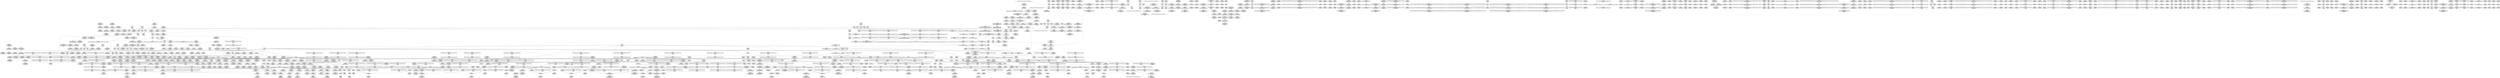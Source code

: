 digraph {
	CE0x58702e0 [shape=record,shape=Mrecord,label="{CE0x58702e0|i64*_getelementptr_inbounds_(_11_x_i64_,_11_x_i64_*___llvm_gcov_ctr132,_i64_0,_i64_0)|*Constant*|*SummSource*}"]
	CE0x57b35e0 [shape=record,shape=Mrecord,label="{CE0x57b35e0|i64_1|*Constant*|*SummSource*}"]
	CE0x57c0550 [shape=record,shape=Mrecord,label="{CE0x57c0550|i32_6|*Constant*}"]
	CE0x5852c50 [shape=record,shape=Mrecord,label="{CE0x5852c50|__rcu_read_unlock:bb}"]
	CE0x5812060 [shape=record,shape=Mrecord,label="{CE0x5812060|i64*_getelementptr_inbounds_(_2_x_i64_,_2_x_i64_*___llvm_gcov_ctr159,_i64_0,_i64_1)|*Constant*|*SummSource*}"]
	CE0x586ef80 [shape=record,shape=Mrecord,label="{CE0x586ef80|rcu_read_unlock:tmp1}"]
	CE0x582b290 [shape=record,shape=Mrecord,label="{CE0x582b290|i64*_getelementptr_inbounds_(_13_x_i64_,_13_x_i64_*___llvm_gcov_ctr126,_i64_0,_i64_9)|*Constant*|*SummSink*}"]
	CE0x5836ec0 [shape=record,shape=Mrecord,label="{CE0x5836ec0|GLOBAL:__rcu_read_lock|*Constant*|*SummSink*}"]
	CE0x57c6010 [shape=record,shape=Mrecord,label="{CE0x57c6010|GLOBAL:task_sid|*Constant*|*SummSink*}"]
	CE0x58d6860 [shape=record,shape=Mrecord,label="{CE0x58d6860|i64*_getelementptr_inbounds_(_4_x_i64_,_4_x_i64_*___llvm_gcov_ctr134,_i64_0,_i64_0)|*Constant*|*SummSink*}"]
	CE0x57bb680 [shape=record,shape=Mrecord,label="{CE0x57bb680|GLOBAL:task_has_system|*Constant*}"]
	CE0x5853b30 [shape=record,shape=Mrecord,label="{CE0x5853b30|__preempt_count_sub:bb|*SummSource*}"]
	CE0x588eaa0 [shape=record,shape=Mrecord,label="{CE0x588eaa0|__preempt_count_sub:val|Function::__preempt_count_sub&Arg::val::|*SummSink*}"]
	CE0x586d5f0 [shape=record,shape=Mrecord,label="{CE0x586d5f0|_ret_void,_!dbg_!27719|./arch/x86/include/asm/preempt.h,73|*SummSource*}"]
	CE0x57b3060 [shape=record,shape=Mrecord,label="{CE0x57b3060|GLOBAL:__llvm_gcov_global_state_pred158|Global_var:__llvm_gcov_global_state_pred158|*SummSource*}"]
	CE0x587f5a0 [shape=record,shape=Mrecord,label="{CE0x587f5a0|rcu_lock_release:entry|*SummSink*}"]
	CE0x5815fb0 [shape=record,shape=Mrecord,label="{CE0x5815fb0|rcu_read_lock:tmp2}"]
	CE0x583ad20 [shape=record,shape=Mrecord,label="{CE0x583ad20|task_sid:tmp7|security/selinux/hooks.c,208}"]
	CE0x57cd900 [shape=record,shape=Mrecord,label="{CE0x57cd900|selinux_syslog:tmp11|security/selinux/hooks.c,2073|*SummSink*}"]
	CE0x586ebe0 [shape=record,shape=Mrecord,label="{CE0x586ebe0|__rcu_read_lock:tmp5|include/linux/rcupdate.h,239|*SummSink*}"]
	CE0x583c4b0 [shape=record,shape=Mrecord,label="{CE0x583c4b0|i64_5|*Constant*|*SummSink*}"]
	CE0x58ab520 [shape=record,shape=Mrecord,label="{CE0x58ab520|_call_void_mcount()_#3}"]
	CE0x58583b0 [shape=record,shape=Mrecord,label="{CE0x58583b0|__rcu_read_lock:tmp6|include/linux/rcupdate.h,240|*SummSource*}"]
	CE0x57f3d70 [shape=record,shape=Mrecord,label="{CE0x57f3d70|i64_6|*Constant*|*SummSink*}"]
	CE0x58648b0 [shape=record,shape=Mrecord,label="{CE0x58648b0|i8*_getelementptr_inbounds_(_42_x_i8_,_42_x_i8_*_.str46,_i32_0,_i32_0)|*Constant*}"]
	CE0x57ddfa0 [shape=record,shape=Mrecord,label="{CE0x57ddfa0|__llvm_gcov_indirect_counter_increment:tmp6}"]
	CE0x57c6400 [shape=record,shape=Mrecord,label="{CE0x57c6400|selinux_syslog:call3|security/selinux/hooks.c,2062|*SummSink*}"]
	CE0x57e1b80 [shape=record,shape=Mrecord,label="{CE0x57e1b80|__llvm_gcov_indirect_counter_increment:tmp|*SummSink*}"]
	CE0x57ecd50 [shape=record,shape=Mrecord,label="{CE0x57ecd50|i16_3|*Constant*}"]
	CE0x58889a0 [shape=record,shape=Mrecord,label="{CE0x58889a0|i64*_getelementptr_inbounds_(_4_x_i64_,_4_x_i64_*___llvm_gcov_ctr130,_i64_0,_i64_2)|*Constant*|*SummSource*}"]
	CE0x57d4510 [shape=record,shape=Mrecord,label="{CE0x57d4510|i32_2|*Constant*}"]
	CE0x5833fc0 [shape=record,shape=Mrecord,label="{CE0x5833fc0|task_sid:tmp5|security/selinux/hooks.c,208|*SummSource*}"]
	CE0x57e0850 [shape=record,shape=Mrecord,label="{CE0x57e0850|i32_1|*Constant*|*SummSink*}"]
	CE0x587f610 [shape=record,shape=Mrecord,label="{CE0x587f610|rcu_lock_release:map|Function::rcu_lock_release&Arg::map::}"]
	CE0x580e4e0 [shape=record,shape=Mrecord,label="{CE0x580e4e0|task_sid:tmp25|security/selinux/hooks.c,208}"]
	CE0x57cb630 [shape=record,shape=Mrecord,label="{CE0x57cb630|i64**_getelementptr_inbounds_(_4_x_i64*_,_4_x_i64*_*___llvm_gcda_edge_table157,_i64_0,_i64_3)|*Constant*}"]
	CE0x58617d0 [shape=record,shape=Mrecord,label="{CE0x58617d0|i64*_getelementptr_inbounds_(_11_x_i64_,_11_x_i64_*___llvm_gcov_ctr127,_i64_0,_i64_8)|*Constant*|*SummSink*}"]
	CE0x582de90 [shape=record,shape=Mrecord,label="{CE0x582de90|task_sid:tobool1|security/selinux/hooks.c,208|*SummSink*}"]
	CE0x5877340 [shape=record,shape=Mrecord,label="{CE0x5877340|__rcu_read_lock:tmp5|include/linux/rcupdate.h,239}"]
	CE0x57ba1e0 [shape=record,shape=Mrecord,label="{CE0x57ba1e0|selinux_syslog:sw.epilog|*SummSink*}"]
	CE0x5871940 [shape=record,shape=Mrecord,label="{CE0x5871940|rcu_read_unlock:tmp4|include/linux/rcupdate.h,933}"]
	CE0x58ab350 [shape=record,shape=Mrecord,label="{CE0x58ab350|__rcu_read_unlock:tmp3|*SummSource*}"]
	CE0x57f4db0 [shape=record,shape=Mrecord,label="{CE0x57f4db0|task_sid:land.lhs.true2}"]
	CE0x57cbce0 [shape=record,shape=Mrecord,label="{CE0x57cbce0|i64*_getelementptr_inbounds_(_17_x_i64_,_17_x_i64_*___llvm_gcov_ctr156,_i64_0,_i64_13)|*Constant*}"]
	CE0x586fa00 [shape=record,shape=Mrecord,label="{CE0x586fa00|0:_i8,_:_GCMR_rcu_read_unlock.__warned_internal_global_i8_0,_section_.data.unlikely_,_align_1:_elem_0:default:}"]
	CE0x58593f0 [shape=record,shape=Mrecord,label="{CE0x58593f0|rcu_lock_acquire:tmp4|include/linux/rcupdate.h,418}"]
	CE0x57ccfb0 [shape=record,shape=Mrecord,label="{CE0x57ccfb0|i64*_getelementptr_inbounds_(_2_x_i64_,_2_x_i64_*___llvm_gcov_ctr98,_i64_0,_i64_1)|*Constant*|*SummSource*}"]
	CE0x588c870 [shape=record,shape=Mrecord,label="{CE0x588c870|__preempt_count_add:tmp2|*SummSink*}"]
	CE0x58560d0 [shape=record,shape=Mrecord,label="{CE0x58560d0|i64_3|*Constant*}"]
	CE0x5816f00 [shape=record,shape=Mrecord,label="{CE0x5816f00|task_sid:tobool4|security/selinux/hooks.c,208|*SummSource*}"]
	CE0x58199f0 [shape=record,shape=Mrecord,label="{CE0x58199f0|task_sid:tobool|security/selinux/hooks.c,208|*SummSource*}"]
	CE0x581e000 [shape=record,shape=Mrecord,label="{CE0x581e000|task_has_system:tmp|*SummSource*}"]
	CE0x5811270 [shape=record,shape=Mrecord,label="{CE0x5811270|cred_sid:cred|Function::cred_sid&Arg::cred::|*SummSink*}"]
	CE0x57d7810 [shape=record,shape=Mrecord,label="{CE0x57d7810|task_sid:tmp13|security/selinux/hooks.c,208|*SummSink*}"]
	CE0x586ce10 [shape=record,shape=Mrecord,label="{CE0x586ce10|rcu_read_unlock:tmp9|include/linux/rcupdate.h,933|*SummSource*}"]
	CE0x57ed290 [shape=record,shape=Mrecord,label="{CE0x57ed290|%struct.common_audit_data*_null|*Constant*}"]
	CE0x57d6930 [shape=record,shape=Mrecord,label="{CE0x57d6930|rcu_read_lock:tmp11|include/linux/rcupdate.h,882|*SummSink*}"]
	CE0x586af10 [shape=record,shape=Mrecord,label="{CE0x586af10|rcu_read_unlock:tmp13|include/linux/rcupdate.h,933|*SummSource*}"]
	CE0x585fbf0 [shape=record,shape=Mrecord,label="{CE0x585fbf0|rcu_read_unlock:call3|include/linux/rcupdate.h,933|*SummSource*}"]
	CE0x5819350 [shape=record,shape=Mrecord,label="{CE0x5819350|_call_void_mcount()_#3|*SummSink*}"]
	CE0x5870170 [shape=record,shape=Mrecord,label="{CE0x5870170|i64*_getelementptr_inbounds_(_11_x_i64_,_11_x_i64_*___llvm_gcov_ctr132,_i64_0,_i64_0)|*Constant*}"]
	CE0x58aebe0 [shape=record,shape=Mrecord,label="{CE0x58aebe0|__rcu_read_unlock:tmp6|include/linux/rcupdate.h,245|*SummSource*}"]
	CE0x582da80 [shape=record,shape=Mrecord,label="{CE0x582da80|rcu_read_lock:do.end|*SummSink*}"]
	CE0x57e9420 [shape=record,shape=Mrecord,label="{CE0x57e9420|task_sid:tmp4|*LoadInst*|security/selinux/hooks.c,208|*SummSource*}"]
	CE0x580ed10 [shape=record,shape=Mrecord,label="{CE0x580ed10|task_sid:tmp25|security/selinux/hooks.c,208|*SummSource*}"]
	CE0x57cee80 [shape=record,shape=Mrecord,label="{CE0x57cee80|task_sid:entry|*SummSource*}"]
	"CONST[source:0(mediator),value:0(static)][purpose:{operation}][SnkIdx:3]"
	CE0x587f870 [shape=record,shape=Mrecord,label="{CE0x587f870|rcu_lock_release:map|Function::rcu_lock_release&Arg::map::|*SummSource*}"]
	CE0x58a9220 [shape=record,shape=Mrecord,label="{CE0x58a9220|COLLAPSED:_GCMRE___llvm_gcov_ctr128_internal_global_4_x_i64_zeroinitializer:_elem_0:default:}"]
	CE0x57bb510 [shape=record,shape=Mrecord,label="{CE0x57bb510|selinux_syslog:call1|security/selinux/hooks.c,2056|*SummSink*}"]
	CE0x57e85e0 [shape=record,shape=Mrecord,label="{CE0x57e85e0|task_has_system:tmp3|*SummSource*}"]
	CE0x57d77a0 [shape=record,shape=Mrecord,label="{CE0x57d77a0|task_sid:tmp13|security/selinux/hooks.c,208|*SummSource*}"]
	CE0x57da150 [shape=record,shape=Mrecord,label="{CE0x57da150|__rcu_read_lock:tmp7|include/linux/rcupdate.h,240}"]
	CE0x5834080 [shape=record,shape=Mrecord,label="{CE0x5834080|task_sid:tmp6|security/selinux/hooks.c,208|*SummSource*}"]
	CE0x57d4f30 [shape=record,shape=Mrecord,label="{CE0x57d4f30|selinux_syslog:rc.0}"]
	CE0x57e05c0 [shape=record,shape=Mrecord,label="{CE0x57e05c0|i32_7|*Constant*|*SummSource*}"]
	CE0x582d2e0 [shape=record,shape=Mrecord,label="{CE0x582d2e0|_call_void_rcu_lock_acquire(%struct.lockdep_map*_rcu_lock_map)_#10,_!dbg_!27711|include/linux/rcupdate.h,881|*SummSource*}"]
	CE0x586b910 [shape=record,shape=Mrecord,label="{CE0x586b910|rcu_read_unlock:tobool1|include/linux/rcupdate.h,933}"]
	CE0x584df90 [shape=record,shape=Mrecord,label="{CE0x584df90|__rcu_read_unlock:tmp7|include/linux/rcupdate.h,245|*SummSource*}"]
	CE0x588b8a0 [shape=record,shape=Mrecord,label="{CE0x588b8a0|_call_void_mcount()_#3|*SummSource*}"]
	CE0x57f0600 [shape=record,shape=Mrecord,label="{CE0x57f0600|COLLAPSED:_GCMRE___llvm_gcov_ctr131_internal_global_2_x_i64_zeroinitializer:_elem_0:default:}"]
	CE0x5887cf0 [shape=record,shape=Mrecord,label="{CE0x5887cf0|_call_void_lock_acquire(%struct.lockdep_map*_%map,_i32_0,_i32_0,_i32_2,_i32_0,_%struct.lockdep_map*_null,_i64_ptrtoint_(i8*_blockaddress(_rcu_lock_acquire,_%__here)_to_i64))_#10,_!dbg_!27716|include/linux/rcupdate.h,418|*SummSource*}"]
	CE0x58518d0 [shape=record,shape=Mrecord,label="{CE0x58518d0|__preempt_count_add:tmp7|./arch/x86/include/asm/preempt.h,73}"]
	CE0x581dcc0 [shape=record,shape=Mrecord,label="{CE0x581dcc0|rcu_read_lock:entry|*SummSink*}"]
	CE0x5828ff0 [shape=record,shape=Mrecord,label="{CE0x5828ff0|task_sid:tmp19|security/selinux/hooks.c,208}"]
	CE0x5812a60 [shape=record,shape=Mrecord,label="{CE0x5812a60|task_sid:land.lhs.true|*SummSink*}"]
	CE0x57d9380 [shape=record,shape=Mrecord,label="{CE0x57d9380|_ret_%struct.task_struct*_%tmp4,_!dbg_!27714|./arch/x86/include/asm/current.h,14|*SummSource*}"]
	CE0x57e7ee0 [shape=record,shape=Mrecord,label="{CE0x57e7ee0|rcu_read_lock:land.lhs.true|*SummSource*}"]
	CE0x58614e0 [shape=record,shape=Mrecord,label="{CE0x58614e0|i64*_getelementptr_inbounds_(_11_x_i64_,_11_x_i64_*___llvm_gcov_ctr127,_i64_0,_i64_8)|*Constant*|*SummSource*}"]
	CE0x581b260 [shape=record,shape=Mrecord,label="{CE0x581b260|task_sid:if.end}"]
	CE0x57e1f20 [shape=record,shape=Mrecord,label="{CE0x57e1f20|task_sid:tmp|*SummSource*}"]
	CE0x585c6b0 [shape=record,shape=Mrecord,label="{CE0x585c6b0|rcu_read_lock:tmp9|include/linux/rcupdate.h,882}"]
	CE0x57ee5b0 [shape=record,shape=Mrecord,label="{CE0x57ee5b0|avc_has_perm:auditdata|Function::avc_has_perm&Arg::auditdata::}"]
	CE0x581ad40 [shape=record,shape=Mrecord,label="{CE0x581ad40|task_sid:call|security/selinux/hooks.c,208|*SummSink*}"]
	CE0x57eefe0 [shape=record,shape=Mrecord,label="{CE0x57eefe0|get_current:tmp2|*SummSink*}"]
	CE0x5813090 [shape=record,shape=Mrecord,label="{CE0x5813090|_ret_void,_!dbg_!27735|include/linux/rcupdate.h,884|*SummSource*}"]
	CE0x57b4a90 [shape=record,shape=Mrecord,label="{CE0x57b4a90|selinux_syslog:sw.bb}"]
	CE0x57ba350 [shape=record,shape=Mrecord,label="{CE0x57ba350|i64*_getelementptr_inbounds_(_17_x_i64_,_17_x_i64_*___llvm_gcov_ctr156,_i64_0,_i64_0)|*Constant*}"]
	CE0x5817ac0 [shape=record,shape=Mrecord,label="{CE0x5817ac0|task_sid:tmp19|security/selinux/hooks.c,208|*SummSource*}"]
	CE0x5899840 [shape=record,shape=Mrecord,label="{CE0x5899840|_call_void_mcount()_#3}"]
	CE0x588bc80 [shape=record,shape=Mrecord,label="{CE0x588bc80|__preempt_count_sub:tmp1|*SummSource*}"]
	CE0x57ee3c0 [shape=record,shape=Mrecord,label="{CE0x57ee3c0|_ret_i32_%retval.0,_!dbg_!27728|security/selinux/avc.c,775}"]
	CE0x57c4f90 [shape=record,shape=Mrecord,label="{CE0x57c4f90|__llvm_gcov_indirect_counter_increment:entry|*SummSource*}"]
	CE0x5836800 [shape=record,shape=Mrecord,label="{CE0x5836800|_call_void_rcu_read_lock()_#10,_!dbg_!27712|security/selinux/hooks.c,207}"]
	CE0x58812c0 [shape=record,shape=Mrecord,label="{CE0x58812c0|_ret_void,_!dbg_!27717|include/linux/rcupdate.h,245|*SummSink*}"]
	CE0x57d8780 [shape=record,shape=Mrecord,label="{CE0x57d8780|selinux_syslog:tmp9|security/selinux/hooks.c,2070}"]
	CE0x58143a0 [shape=record,shape=Mrecord,label="{CE0x58143a0|i64_3|*Constant*|*SummSink*}"]
	CE0x589a3c0 [shape=record,shape=Mrecord,label="{CE0x589a3c0|__preempt_count_sub:tmp|*SummSink*}"]
	CE0x57c50c0 [shape=record,shape=Mrecord,label="{CE0x57c50c0|__llvm_gcov_indirect_counter_increment:predecessor|Function::__llvm_gcov_indirect_counter_increment&Arg::predecessor::|*SummSink*}"]
	CE0x583b400 [shape=record,shape=Mrecord,label="{CE0x583b400|task_has_system:call1|security/selinux/hooks.c,1594|*SummSource*}"]
	CE0x588c160 [shape=record,shape=Mrecord,label="{CE0x588c160|_call_void_asm_sideeffect_,_memory_,_dirflag_,_fpsr_,_flags_()_#3,_!dbg_!27711,_!srcloc_!27714|include/linux/rcupdate.h,244}"]
	CE0x57bbcf0 [shape=record,shape=Mrecord,label="{CE0x57bbcf0|i32_0|*Constant*}"]
	CE0x5888260 [shape=record,shape=Mrecord,label="{CE0x5888260|rcu_lock_release:tmp1|*SummSource*}"]
	CE0x58a91b0 [shape=record,shape=Mrecord,label="{CE0x58a91b0|__rcu_read_lock:tmp}"]
	CE0x58f8030 [shape=record,shape=Mrecord,label="{CE0x58f8030|COLLAPSED:_GCMRE___llvm_gcov_ctr129_internal_global_4_x_i64_zeroinitializer:_elem_0:default:}"]
	CE0x57eceb0 [shape=record,shape=Mrecord,label="{CE0x57eceb0|avc_has_perm:tsid|Function::avc_has_perm&Arg::tsid::|*SummSink*}"]
	CE0x58532c0 [shape=record,shape=Mrecord,label="{CE0x58532c0|i64*_getelementptr_inbounds_(_4_x_i64_,_4_x_i64_*___llvm_gcov_ctr134,_i64_0,_i64_3)|*Constant*}"]
	CE0x5864e60 [shape=record,shape=Mrecord,label="{CE0x5864e60|i64*_getelementptr_inbounds_(_11_x_i64_,_11_x_i64_*___llvm_gcov_ctr127,_i64_0,_i64_9)|*Constant*|*SummSource*}"]
	CE0x5869d50 [shape=record,shape=Mrecord,label="{CE0x5869d50|rcu_lock_acquire:__here}"]
	CE0x57c5af0 [shape=record,shape=Mrecord,label="{CE0x57c5af0|task_has_system:call|security/selinux/hooks.c,1592|*SummSource*}"]
	CE0x5815350 [shape=record,shape=Mrecord,label="{CE0x5815350|i64_2|*Constant*|*SummSink*}"]
	CE0x57c9980 [shape=record,shape=Mrecord,label="{CE0x57c9980|_call_void___llvm_gcov_indirect_counter_increment(i32*___llvm_gcov_global_state_pred158,_i64**_getelementptr_inbounds_(_4_x_i64*_,_4_x_i64*_*___llvm_gcda_edge_table157,_i64_0,_i64_1)),_!dbg_!27713|security/selinux/hooks.c,2056|*SummSink*}"]
	CE0x58330a0 [shape=record,shape=Mrecord,label="{CE0x58330a0|task_sid:tmp|*SummSink*}"]
	CE0x58aad50 [shape=record,shape=Mrecord,label="{CE0x58aad50|i64*_getelementptr_inbounds_(_4_x_i64_,_4_x_i64_*___llvm_gcov_ctr135,_i64_0,_i64_2)|*Constant*|*SummSource*}"]
	CE0x57d2920 [shape=record,shape=Mrecord,label="{CE0x57d2920|i32_10|*Constant*}"]
	CE0x5868c90 [shape=record,shape=Mrecord,label="{CE0x5868c90|rcu_read_unlock:tmp14|include/linux/rcupdate.h,933|*SummSink*}"]
	CE0x586e7a0 [shape=record,shape=Mrecord,label="{CE0x586e7a0|rcu_read_unlock:tmp3|*SummSource*}"]
	CE0x57cc700 [shape=record,shape=Mrecord,label="{CE0x57cc700|selinux_syslog:tmp3|security/selinux/hooks.c,2056}"]
	CE0x57dd390 [shape=record,shape=Mrecord,label="{CE0x57dd390|_call_void___llvm_gcov_indirect_counter_increment(i32*___llvm_gcov_global_state_pred158,_i64**_getelementptr_inbounds_(_4_x_i64*_,_4_x_i64*_*___llvm_gcda_edge_table157,_i64_0,_i64_2)),_!dbg_!27718|security/selinux/hooks.c,2062|*SummSink*}"]
	CE0x587dbd0 [shape=record,shape=Mrecord,label="{CE0x587dbd0|i8*_getelementptr_inbounds_(_44_x_i8_,_44_x_i8_*_.str47,_i32_0,_i32_0)|*Constant*|*SummSource*}"]
	CE0x57c1cf0 [shape=record,shape=Mrecord,label="{CE0x57c1cf0|selinux_syslog:call|security/selinux/hooks.c,2056|*SummSource*}"]
	CE0x588cc90 [shape=record,shape=Mrecord,label="{CE0x588cc90|__rcu_read_unlock:tmp5|include/linux/rcupdate.h,244|*SummSink*}"]
	CE0x57f2820 [shape=record,shape=Mrecord,label="{CE0x57f2820|i64*_getelementptr_inbounds_(_11_x_i64_,_11_x_i64_*___llvm_gcov_ctr132,_i64_0,_i64_1)|*Constant*}"]
	CE0x57c37d0 [shape=record,shape=Mrecord,label="{CE0x57c37d0|__llvm_gcov_indirect_counter_increment:entry}"]
	CE0x57bafa0 [shape=record,shape=Mrecord,label="{CE0x57bafa0|i64*_getelementptr_inbounds_(_17_x_i64_,_17_x_i64_*___llvm_gcov_ctr156,_i64_0,_i64_0)|*Constant*|*SummSource*}"]
	CE0x5851ef0 [shape=record,shape=Mrecord,label="{CE0x5851ef0|_call_void_mcount()_#3|*SummSink*}"]
	CE0x585a540 [shape=record,shape=Mrecord,label="{CE0x585a540|rcu_read_lock:tmp5|include/linux/rcupdate.h,882}"]
	CE0x5871250 [shape=record,shape=Mrecord,label="{CE0x5871250|__preempt_count_add:entry|*SummSource*}"]
	CE0x5888d60 [shape=record,shape=Mrecord,label="{CE0x5888d60|__rcu_read_unlock:tmp3}"]
	CE0x5827c60 [shape=record,shape=Mrecord,label="{CE0x5827c60|void_(i32*,_i32,_i32*)*_asm_addl_$1,_%gs:$0_,_*m,ri,*m,_dirflag_,_fpsr_,_flags_|*SummSource*}"]
	CE0x5858480 [shape=record,shape=Mrecord,label="{CE0x5858480|GLOBAL:rcu_read_unlock.__warned|Global_var:rcu_read_unlock.__warned}"]
	CE0x57e2b10 [shape=record,shape=Mrecord,label="{CE0x57e2b10|selinux_syslog:tmp8|security/selinux/hooks.c,2070}"]
	CE0x5861ec0 [shape=record,shape=Mrecord,label="{CE0x5861ec0|GLOBAL:__llvm_gcov_ctr132|Global_var:__llvm_gcov_ctr132|*SummSink*}"]
	CE0x580e9f0 [shape=record,shape=Mrecord,label="{CE0x580e9f0|task_sid:tmp24|security/selinux/hooks.c,208|*SummSink*}"]
	CE0x58731e0 [shape=record,shape=Mrecord,label="{CE0x58731e0|rcu_read_unlock:tmp10|include/linux/rcupdate.h,933|*SummSink*}"]
	CE0x57bb580 [shape=record,shape=Mrecord,label="{CE0x57bb580|task_has_system:entry}"]
	CE0x5878090 [shape=record,shape=Mrecord,label="{CE0x5878090|rcu_lock_release:tmp1|*SummSink*}"]
	CE0x5868e00 [shape=record,shape=Mrecord,label="{CE0x5868e00|rcu_read_unlock:tmp15|include/linux/rcupdate.h,933}"]
	CE0x57ec4f0 [shape=record,shape=Mrecord,label="{CE0x57ec4f0|i32_-1|*Constant*|*SummSource*}"]
	CE0x58305d0 [shape=record,shape=Mrecord,label="{CE0x58305d0|rcu_lock_acquire:map|Function::rcu_lock_acquire&Arg::map::|*SummSink*}"]
	CE0x57e71a0 [shape=record,shape=Mrecord,label="{CE0x57e71a0|__llvm_gcov_indirect_counter_increment:exit|*SummSink*}"]
	CE0x57f0fb0 [shape=record,shape=Mrecord,label="{CE0x57f0fb0|rcu_read_lock:tmp1|*SummSink*}"]
	CE0x58894e0 [shape=record,shape=Mrecord,label="{CE0x58894e0|rcu_lock_acquire:__here|*SummSource*}"]
	CE0x5895a60 [shape=record,shape=Mrecord,label="{CE0x5895a60|GLOBAL:__preempt_count_sub|*Constant*|*SummSink*}"]
	CE0x5819840 [shape=record,shape=Mrecord,label="{CE0x5819840|rcu_read_lock:tmp|*SummSource*}"]
	CE0x588e8a0 [shape=record,shape=Mrecord,label="{CE0x588e8a0|__preempt_count_sub:val|Function::__preempt_count_sub&Arg::val::}"]
	CE0x57e38e0 [shape=record,shape=Mrecord,label="{CE0x57e38e0|i64*_getelementptr_inbounds_(_17_x_i64_,_17_x_i64_*___llvm_gcov_ctr156,_i64_0,_i64_13)|*Constant*|*SummSink*}"]
	CE0x5810fe0 [shape=record,shape=Mrecord,label="{CE0x5810fe0|cred_sid:cred|Function::cred_sid&Arg::cred::}"]
	CE0x5855b00 [shape=record,shape=Mrecord,label="{CE0x5855b00|GLOBAL:rcu_read_unlock.__warned|Global_var:rcu_read_unlock.__warned|*SummSink*}"]
	CE0x57ddbc0 [shape=record,shape=Mrecord,label="{CE0x57ddbc0|__llvm_gcov_indirect_counter_increment:tmp5|*SummSink*}"]
	CE0x5818950 [shape=record,shape=Mrecord,label="{CE0x5818950|i64*_getelementptr_inbounds_(_11_x_i64_,_11_x_i64_*___llvm_gcov_ctr127,_i64_0,_i64_1)|*Constant*|*SummSource*}"]
	CE0x58ae8c0 [shape=record,shape=Mrecord,label="{CE0x58ae8c0|i64*_getelementptr_inbounds_(_4_x_i64_,_4_x_i64_*___llvm_gcov_ctr134,_i64_0,_i64_3)|*Constant*|*SummSink*}"]
	CE0x57e8070 [shape=record,shape=Mrecord,label="{CE0x57e8070|rcu_read_lock:land.lhs.true2}"]
	CE0x5888e90 [shape=record,shape=Mrecord,label="{CE0x5888e90|i64*_getelementptr_inbounds_(_4_x_i64_,_4_x_i64_*___llvm_gcov_ctr130,_i64_0,_i64_0)|*Constant*|*SummSource*}"]
	CE0x587fc80 [shape=record,shape=Mrecord,label="{CE0x587fc80|_ret_void,_!dbg_!27717|include/linux/rcupdate.h,424}"]
	CE0x5815700 [shape=record,shape=Mrecord,label="{CE0x5815700|cred_sid:tmp2|*SummSink*}"]
	CE0x58318a0 [shape=record,shape=Mrecord,label="{CE0x58318a0|task_sid:tmp14|security/selinux/hooks.c,208|*SummSink*}"]
	CE0x5825a80 [shape=record,shape=Mrecord,label="{CE0x5825a80|__preempt_count_sub:tmp3|*SummSource*}"]
	CE0x57e77f0 [shape=record,shape=Mrecord,label="{CE0x57e77f0|rcu_read_lock:if.then|*SummSource*}"]
	CE0x57c1c80 [shape=record,shape=Mrecord,label="{CE0x57c1c80|selinux_syslog:call|security/selinux/hooks.c,2056}"]
	CE0x58343d0 [shape=record,shape=Mrecord,label="{CE0x58343d0|rcu_read_lock:tmp3|*SummSink*}"]
	CE0x5861060 [shape=record,shape=Mrecord,label="{CE0x5861060|rcu_read_lock:tmp16|include/linux/rcupdate.h,882|*SummSink*}"]
	CE0x58a69b0 [shape=record,shape=Mrecord,label="{CE0x58a69b0|i64*_getelementptr_inbounds_(_4_x_i64_,_4_x_i64_*___llvm_gcov_ctr133,_i64_0,_i64_3)|*Constant*}"]
	CE0x57c5c50 [shape=record,shape=Mrecord,label="{CE0x57c5c50|GLOBAL:task_sid|*Constant*}"]
	CE0x58a3200 [shape=record,shape=Mrecord,label="{CE0x58a3200|rcu_lock_release:tmp5|include/linux/rcupdate.h,423}"]
	CE0x5856620 [shape=record,shape=Mrecord,label="{CE0x5856620|cred_sid:tmp6|security/selinux/hooks.c,197|*SummSource*}"]
	CE0x58309d0 [shape=record,shape=Mrecord,label="{CE0x58309d0|GLOBAL:task_sid.__warned|Global_var:task_sid.__warned|*SummSource*}"]
	CE0x57cac80 [shape=record,shape=Mrecord,label="{CE0x57cac80|selinux_syslog:call6|security/selinux/hooks.c,2070|*SummSink*}"]
	CE0x587de00 [shape=record,shape=Mrecord,label="{CE0x587de00|rcu_lock_acquire:tmp1}"]
	CE0x5865d70 [shape=record,shape=Mrecord,label="{CE0x5865d70|rcu_read_lock:tmp21|include/linux/rcupdate.h,884}"]
	CE0x582bdd0 [shape=record,shape=Mrecord,label="{CE0x582bdd0|task_sid:tmp21|security/selinux/hooks.c,208|*SummSource*}"]
	CE0x5816090 [shape=record,shape=Mrecord,label="{CE0x5816090|rcu_read_lock:tmp2|*SummSink*}"]
	CE0x57e2500 [shape=record,shape=Mrecord,label="{CE0x57e2500|task_has_system:perms|Function::task_has_system&Arg::perms::|*SummSource*}"]
	CE0x58806e0 [shape=record,shape=Mrecord,label="{CE0x58806e0|GLOBAL:__rcu_read_unlock|*Constant*|*SummSource*}"]
	CE0x5850730 [shape=record,shape=Mrecord,label="{CE0x5850730|__preempt_count_sub:do.end|*SummSink*}"]
	CE0x58107d0 [shape=record,shape=Mrecord,label="{CE0x58107d0|GLOBAL:cred_sid|*Constant*|*SummSource*}"]
	CE0x5850540 [shape=record,shape=Mrecord,label="{CE0x5850540|__preempt_count_sub:do.end|*SummSource*}"]
	CE0x57e8ea0 [shape=record,shape=Mrecord,label="{CE0x57e8ea0|rcu_read_lock:if.end|*SummSource*}"]
	CE0x5801c90 [shape=record,shape=Mrecord,label="{CE0x5801c90|i64*_getelementptr_inbounds_(_4_x_i64_,_4_x_i64_*___llvm_gcov_ctr128,_i64_0,_i64_1)|*Constant*}"]
	CE0x584e580 [shape=record,shape=Mrecord,label="{CE0x584e580|__preempt_count_add:do.body}"]
	CE0x5867880 [shape=record,shape=Mrecord,label="{CE0x5867880|rcu_read_unlock:tmp15|include/linux/rcupdate.h,933|*SummSource*}"]
	CE0x588cdd0 [shape=record,shape=Mrecord,label="{CE0x588cdd0|i64*_getelementptr_inbounds_(_4_x_i64_,_4_x_i64_*___llvm_gcov_ctr134,_i64_0,_i64_1)|*Constant*}"]
	CE0x5855eb0 [shape=record,shape=Mrecord,label="{CE0x5855eb0|rcu_read_lock:tobool|include/linux/rcupdate.h,882|*SummSource*}"]
	CE0x583a4a0 [shape=record,shape=Mrecord,label="{CE0x583a4a0|rcu_read_unlock:entry|*SummSink*}"]
	CE0x57efbd0 [shape=record,shape=Mrecord,label="{CE0x57efbd0|task_sid:tmp9|security/selinux/hooks.c,208|*SummSink*}"]
	CE0x5860ee0 [shape=record,shape=Mrecord,label="{CE0x5860ee0|rcu_read_lock:tmp16|include/linux/rcupdate.h,882|*SummSource*}"]
	CE0x57d9b00 [shape=record,shape=Mrecord,label="{CE0x57d9b00|selinux_syslog:tmp7|security/selinux/hooks.c,2063|*SummSink*}"]
	"CONST[source:2(external),value:2(dynamic)][purpose:{subject}][SrcIdx:16]"
	CE0x5814df0 [shape=record,shape=Mrecord,label="{CE0x5814df0|_call_void_mcount()_#3|*SummSink*}"]
	CE0x5894ac0 [shape=record,shape=Mrecord,label="{CE0x5894ac0|GLOBAL:__preempt_count|Global_var:__preempt_count}"]
	CE0x5882580 [shape=record,shape=Mrecord,label="{CE0x5882580|_call_void_mcount()_#3|*SummSink*}"]
	CE0x57e1aa0 [shape=record,shape=Mrecord,label="{CE0x57e1aa0|__llvm_gcov_indirect_counter_increment:tmp}"]
	CE0x57e22c0 [shape=record,shape=Mrecord,label="{CE0x57e22c0|task_has_system:perms|Function::task_has_system&Arg::perms::}"]
	CE0x5891df0 [shape=record,shape=Mrecord,label="{CE0x5891df0|i64*_getelementptr_inbounds_(_4_x_i64_,_4_x_i64_*___llvm_gcov_ctr130,_i64_0,_i64_3)|*Constant*|*SummSource*}"]
	CE0x58f8550 [shape=record,shape=Mrecord,label="{CE0x58f8550|__preempt_count_add:tmp4|./arch/x86/include/asm/preempt.h,72|*SummSource*}"]
	CE0x582c380 [shape=record,shape=Mrecord,label="{CE0x582c380|i64*_getelementptr_inbounds_(_2_x_i64_,_2_x_i64_*___llvm_gcov_ctr131,_i64_0,_i64_1)|*Constant*|*SummSink*}"]
	CE0x589a2f0 [shape=record,shape=Mrecord,label="{CE0x589a2f0|__preempt_count_add:do.end|*SummSink*}"]
	CE0x58700b0 [shape=record,shape=Mrecord,label="{CE0x58700b0|rcu_read_unlock:bb|*SummSink*}"]
	CE0x57cea20 [shape=record,shape=Mrecord,label="{CE0x57cea20|_call_void___llvm_gcov_indirect_counter_increment(i32*___llvm_gcov_global_state_pred158,_i64**_getelementptr_inbounds_(_4_x_i64*_,_4_x_i64*_*___llvm_gcda_edge_table157,_i64_0,_i64_3)),_!dbg_!27720|security/selinux/hooks.c,2063}"]
	CE0x587be00 [shape=record,shape=Mrecord,label="{CE0x587be00|rcu_read_unlock:tmp17|include/linux/rcupdate.h,933|*SummSink*}"]
	CE0x587a630 [shape=record,shape=Mrecord,label="{CE0x587a630|rcu_read_unlock:tmp19|include/linux/rcupdate.h,933}"]
	CE0x581cd90 [shape=record,shape=Mrecord,label="{CE0x581cd90|%struct.common_audit_data*_null|*Constant*|*SummSource*}"]
	CE0x58ae600 [shape=record,shape=Mrecord,label="{CE0x58ae600|void_(i32*,_i32,_i32*)*_asm_addl_$1,_%gs:$0_,_*m,ri,*m,_dirflag_,_fpsr_,_flags_}"]
	CE0x57e96c0 [shape=record,shape=Mrecord,label="{CE0x57e96c0|i32_22|*Constant*|*SummSource*}"]
	CE0x5852240 [shape=record,shape=Mrecord,label="{CE0x5852240|i64*_getelementptr_inbounds_(_4_x_i64_,_4_x_i64_*___llvm_gcov_ctr129,_i64_0,_i64_1)|*Constant*|*SummSink*}"]
	CE0x5857f30 [shape=record,shape=Mrecord,label="{CE0x5857f30|rcu_read_lock:tmp4|include/linux/rcupdate.h,882|*SummSink*}"]
	CE0x5837d40 [shape=record,shape=Mrecord,label="{CE0x5837d40|cred_sid:sid|security/selinux/hooks.c,197|*SummSource*}"]
	CE0x58575a0 [shape=record,shape=Mrecord,label="{CE0x58575a0|_call_void_asm_addl_$1,_%gs:$0_,_*m,ri,*m,_dirflag_,_fpsr_,_flags_(i32*___preempt_count,_i32_%val,_i32*___preempt_count)_#3,_!dbg_!27714,_!srcloc_!27717|./arch/x86/include/asm/preempt.h,72}"]
	CE0x57f57f0 [shape=record,shape=Mrecord,label="{CE0x57f57f0|__llvm_gcov_indirect_counter_increment:counter|*SummSource*}"]
	CE0x57e7580 [shape=record,shape=Mrecord,label="{CE0x57e7580|rcu_read_lock:if.then}"]
	CE0x5857800 [shape=record,shape=Mrecord,label="{CE0x5857800|rcu_read_unlock:tobool|include/linux/rcupdate.h,933|*SummSource*}"]
	CE0x5853a20 [shape=record,shape=Mrecord,label="{CE0x5853a20|i64*_getelementptr_inbounds_(_4_x_i64_,_4_x_i64_*___llvm_gcov_ctr135,_i64_0,_i64_0)|*Constant*|*SummSource*}"]
	CE0x588de00 [shape=record,shape=Mrecord,label="{CE0x588de00|GLOBAL:lock_acquire|*Constant*|*SummSource*}"]
	CE0x5882690 [shape=record,shape=Mrecord,label="{CE0x5882690|i64*_getelementptr_inbounds_(_4_x_i64_,_4_x_i64_*___llvm_gcov_ctr134,_i64_0,_i64_2)|*Constant*}"]
	CE0x586e260 [shape=record,shape=Mrecord,label="{CE0x586e260|rcu_read_unlock:tmp}"]
	CE0x5810690 [shape=record,shape=Mrecord,label="{CE0x5810690|task_sid:call7|security/selinux/hooks.c,208|*SummSource*}"]
	CE0x57e3560 [shape=record,shape=Mrecord,label="{CE0x57e3560|selinux_syslog:call|security/selinux/hooks.c,2056|*SummSink*}"]
	CE0x586f610 [shape=record,shape=Mrecord,label="{CE0x586f610|_call_void_asm_sideeffect_,_memory_,_dirflag_,_fpsr_,_flags_()_#3,_!dbg_!27711,_!srcloc_!27714|include/linux/rcupdate.h,244|*SummSink*}"]
	CE0x57f3f50 [shape=record,shape=Mrecord,label="{CE0x57f3f50|task_sid:tmp15|security/selinux/hooks.c,208}"]
	CE0x58640c0 [shape=record,shape=Mrecord,label="{CE0x58640c0|i32_883|*Constant*|*SummSink*}"]
	CE0x58a5ea0 [shape=record,shape=Mrecord,label="{CE0x58a5ea0|__rcu_read_unlock:tmp1|*SummSource*}"]
	CE0x581afc0 [shape=record,shape=Mrecord,label="{CE0x581afc0|_call_void_mcount()_#3|*SummSink*}"]
	CE0x58649e0 [shape=record,shape=Mrecord,label="{CE0x58649e0|i8*_getelementptr_inbounds_(_42_x_i8_,_42_x_i8_*_.str46,_i32_0,_i32_0)|*Constant*|*SummSink*}"]
	CE0x584de60 [shape=record,shape=Mrecord,label="{CE0x584de60|__rcu_read_unlock:tmp7|include/linux/rcupdate.h,245}"]
	CE0x586cfb0 [shape=record,shape=Mrecord,label="{CE0x586cfb0|rcu_read_unlock:tmp10|include/linux/rcupdate.h,933}"]
	CE0x5875b70 [shape=record,shape=Mrecord,label="{CE0x5875b70|__preempt_count_sub:tmp5|./arch/x86/include/asm/preempt.h,77|*SummSink*}"]
	CE0x57e1400 [shape=record,shape=Mrecord,label="{CE0x57e1400|i32_-1|*Constant*}"]
	CE0x58a9e60 [shape=record,shape=Mrecord,label="{CE0x58a9e60|i64*_getelementptr_inbounds_(_4_x_i64_,_4_x_i64_*___llvm_gcov_ctr135,_i64_0,_i64_0)|*Constant*}"]
	CE0x5870d90 [shape=record,shape=Mrecord,label="{CE0x5870d90|_call_void___preempt_count_add(i32_1)_#10,_!dbg_!27711|include/linux/rcupdate.h,239|*SummSink*}"]
	CE0x57d1750 [shape=record,shape=Mrecord,label="{CE0x57d1750|cred_sid:tmp5|security/selinux/hooks.c,196|*SummSource*}"]
	CE0x5814780 [shape=record,shape=Mrecord,label="{CE0x5814780|cred_sid:tmp3|*SummSink*}"]
	CE0x57d1c40 [shape=record,shape=Mrecord,label="{CE0x57d1c40|%struct.task_struct*_(%struct.task_struct**)*_asm_movq_%gs:$_1:P_,$0_,_r,im,_dirflag_,_fpsr_,_flags_|*SummSource*}"]
	CE0x5872000 [shape=record,shape=Mrecord,label="{CE0x5872000|rcu_read_unlock:if.end|*SummSink*}"]
	CE0x586e350 [shape=record,shape=Mrecord,label="{CE0x586e350|i64*_getelementptr_inbounds_(_4_x_i64_,_4_x_i64_*___llvm_gcov_ctr130,_i64_0,_i64_1)|*Constant*}"]
	CE0x5827860 [shape=record,shape=Mrecord,label="{CE0x5827860|i64*_getelementptr_inbounds_(_4_x_i64_,_4_x_i64_*___llvm_gcov_ctr133,_i64_0,_i64_2)|*Constant*}"]
	CE0x57cc620 [shape=record,shape=Mrecord,label="{CE0x57cc620|selinux_syslog:tmp2|security/selinux/hooks.c,2056|*SummSink*}"]
	CE0x587f4d0 [shape=record,shape=Mrecord,label="{CE0x587f4d0|rcu_lock_release:entry|*SummSource*}"]
	CE0x586b420 [shape=record,shape=Mrecord,label="{CE0x586b420|i64_1|*Constant*}"]
	CE0x57f09e0 [shape=record,shape=Mrecord,label="{CE0x57f09e0|task_sid:tobool1|security/selinux/hooks.c,208|*SummSource*}"]
	CE0x5828c50 [shape=record,shape=Mrecord,label="{CE0x5828c50|i64*_getelementptr_inbounds_(_4_x_i64_,_4_x_i64_*___llvm_gcov_ctr133,_i64_0,_i64_0)|*Constant*|*SummSource*}"]
	CE0x585fff0 [shape=record,shape=Mrecord,label="{CE0x585fff0|rcu_read_lock:tmp14|include/linux/rcupdate.h,882}"]
	CE0x58369c0 [shape=record,shape=Mrecord,label="{CE0x58369c0|_call_void_rcu_read_lock()_#10,_!dbg_!27712|security/selinux/hooks.c,207|*SummSink*}"]
	CE0x5875f80 [shape=record,shape=Mrecord,label="{CE0x5875f80|rcu_read_unlock:tmp5|include/linux/rcupdate.h,933|*SummSink*}"]
	CE0x58162d0 [shape=record,shape=Mrecord,label="{CE0x58162d0|i64_4|*Constant*|*SummSink*}"]
	CE0x58630e0 [shape=record,shape=Mrecord,label="{CE0x58630e0|_call_void_lockdep_rcu_suspicious(i8*_getelementptr_inbounds_(_25_x_i8_,_25_x_i8_*_.str45,_i32_0,_i32_0),_i32_883,_i8*_getelementptr_inbounds_(_42_x_i8_,_42_x_i8_*_.str46,_i32_0,_i32_0))_#10,_!dbg_!27728|include/linux/rcupdate.h,882|*SummSink*}"]
	CE0x5835260 [shape=record,shape=Mrecord,label="{CE0x5835260|rcu_read_unlock:call|include/linux/rcupdate.h,933}"]
	CE0x58a7e70 [shape=record,shape=Mrecord,label="{CE0x58a7e70|__preempt_count_add:tmp1|*SummSource*}"]
	CE0x581c9e0 [shape=record,shape=Mrecord,label="{CE0x581c9e0|avc_has_perm:requested|Function::avc_has_perm&Arg::requested::|*SummSource*}"]
	CE0x58a7200 [shape=record,shape=Mrecord,label="{CE0x58a7200|i64*_getelementptr_inbounds_(_4_x_i64_,_4_x_i64_*___llvm_gcov_ctr133,_i64_0,_i64_3)|*Constant*|*SummSource*}"]
	CE0x58956a0 [shape=record,shape=Mrecord,label="{CE0x58956a0|rcu_lock_release:tmp|*SummSource*}"]
	CE0x57df580 [shape=record,shape=Mrecord,label="{CE0x57df580|i64**_getelementptr_inbounds_(_4_x_i64*_,_4_x_i64*_*___llvm_gcda_edge_table157,_i64_0,_i64_0)|*Constant*|*SummSink*}"]
	CE0x5860bc0 [shape=record,shape=Mrecord,label="{CE0x5860bc0|rcu_read_lock:tmp15|include/linux/rcupdate.h,882|*SummSink*}"]
	CE0x57cd1e0 [shape=record,shape=Mrecord,label="{CE0x57cd1e0|selinux_syslog:tmp10|security/selinux/hooks.c,2073|*SummSink*}"]
	CE0x586bb40 [shape=record,shape=Mrecord,label="{CE0x586bb40|_ret_void,_!dbg_!27719|./arch/x86/include/asm/preempt.h,73}"]
	CE0x586c7d0 [shape=record,shape=Mrecord,label="{CE0x586c7d0|_call_void___preempt_count_sub(i32_1)_#10,_!dbg_!27715|include/linux/rcupdate.h,244|*SummSource*}"]
	CE0x57c6470 [shape=record,shape=Mrecord,label="{CE0x57c6470|selinux_syslog:call3|security/selinux/hooks.c,2062|*SummSource*}"]
	CE0x57dba20 [shape=record,shape=Mrecord,label="{CE0x57dba20|_call_void_mcount()_#3|*SummSink*}"]
	CE0x57f4aa0 [shape=record,shape=Mrecord,label="{CE0x57f4aa0|rcu_read_lock:tobool1|include/linux/rcupdate.h,882}"]
	CE0x57ea770 [shape=record,shape=Mrecord,label="{CE0x57ea770|task_sid:real_cred|security/selinux/hooks.c,208|*SummSink*}"]
	CE0x5827710 [shape=record,shape=Mrecord,label="{CE0x5827710|_call_void_mcount()_#3|*SummSink*}"]
	CE0x57e0e80 [shape=record,shape=Mrecord,label="{CE0x57e0e80|selinux_syslog:tmp3|security/selinux/hooks.c,2056|*SummSink*}"]
	CE0x57c1050 [shape=record,shape=Mrecord,label="{CE0x57c1050|selinux_syslog:sw.bb5}"]
	CE0x58626a0 [shape=record,shape=Mrecord,label="{CE0x58626a0|rcu_read_lock:tmp18|include/linux/rcupdate.h,882|*SummSink*}"]
	CE0x580f5f0 [shape=record,shape=Mrecord,label="{CE0x580f5f0|task_sid:tmp27|security/selinux/hooks.c,208}"]
	CE0x5f59f60 [shape=record,shape=Mrecord,label="{CE0x5f59f60|get_current:tmp4|./arch/x86/include/asm/current.h,14|*SummSink*}"]
	CE0x5889060 [shape=record,shape=Mrecord,label="{CE0x5889060|i64*_getelementptr_inbounds_(_4_x_i64_,_4_x_i64_*___llvm_gcov_ctr130,_i64_0,_i64_0)|*Constant*|*SummSink*}"]
	CE0x57faf40 [shape=record,shape=Mrecord,label="{CE0x57faf40|i64**_getelementptr_inbounds_(_4_x_i64*_,_4_x_i64*_*___llvm_gcda_edge_table157,_i64_0,_i64_1)|*Constant*|*SummSource*}"]
	CE0x5831a20 [shape=record,shape=Mrecord,label="{CE0x5831a20|i64_6|*Constant*|*SummSource*}"]
	CE0x587c580 [shape=record,shape=Mrecord,label="{CE0x587c580|_call_void_lockdep_rcu_suspicious(i8*_getelementptr_inbounds_(_25_x_i8_,_25_x_i8_*_.str45,_i32_0,_i32_0),_i32_934,_i8*_getelementptr_inbounds_(_44_x_i8_,_44_x_i8_*_.str47,_i32_0,_i32_0))_#10,_!dbg_!27726|include/linux/rcupdate.h,933}"]
	CE0x57d5ab0 [shape=record,shape=Mrecord,label="{CE0x57d5ab0|selinux_syslog:tmp10|security/selinux/hooks.c,2073|*SummSource*}"]
	CE0x57f4ef0 [shape=record,shape=Mrecord,label="{CE0x57f4ef0|task_sid:land.lhs.true2|*SummSource*}"]
	CE0x587bd20 [shape=record,shape=Mrecord,label="{CE0x587bd20|rcu_read_unlock:tmp17|include/linux/rcupdate.h,933}"]
	CE0x58253b0 [shape=record,shape=Mrecord,label="{CE0x58253b0|i64*_getelementptr_inbounds_(_4_x_i64_,_4_x_i64_*___llvm_gcov_ctr129,_i64_0,_i64_1)|*Constant*}"]
	CE0x57ea700 [shape=record,shape=Mrecord,label="{CE0x57ea700|task_sid:tmp4|*LoadInst*|security/selinux/hooks.c,208}"]
	CE0x5857610 [shape=record,shape=Mrecord,label="{CE0x5857610|_call_void_asm_addl_$1,_%gs:$0_,_*m,ri,*m,_dirflag_,_fpsr_,_flags_(i32*___preempt_count,_i32_%val,_i32*___preempt_count)_#3,_!dbg_!27714,_!srcloc_!27717|./arch/x86/include/asm/preempt.h,72|*SummSource*}"]
	CE0x57fb040 [shape=record,shape=Mrecord,label="{CE0x57fb040|i64**_getelementptr_inbounds_(_4_x_i64*_,_4_x_i64*_*___llvm_gcda_edge_table157,_i64_0,_i64_1)|*Constant*|*SummSink*}"]
	CE0x57ef430 [shape=record,shape=Mrecord,label="{CE0x57ef430|task_sid:if.then}"]
	CE0x57d7210 [shape=record,shape=Mrecord,label="{CE0x57d7210|cred_sid:tmp4|*LoadInst*|security/selinux/hooks.c,196|*SummSource*}"]
	CE0x5829a30 [shape=record,shape=Mrecord,label="{CE0x5829a30|i8*_getelementptr_inbounds_(_25_x_i8_,_25_x_i8_*_.str3,_i32_0,_i32_0)|*Constant*|*SummSink*}"]
	CE0x588b1b0 [shape=record,shape=Mrecord,label="{CE0x588b1b0|__preempt_count_sub:tmp6|./arch/x86/include/asm/preempt.h,78|*SummSource*}"]
	CE0x58929e0 [shape=record,shape=Mrecord,label="{CE0x58929e0|i8*_undef|*Constant*|*SummSink*}"]
	CE0x587c2e0 [shape=record,shape=Mrecord,label="{CE0x587c2e0|rcu_read_unlock:tmp18|include/linux/rcupdate.h,933|*SummSource*}"]
	CE0x5889c10 [shape=record,shape=Mrecord,label="{CE0x5889c10|rcu_lock_acquire:indirectgoto|*SummSource*}"]
	CE0x5810700 [shape=record,shape=Mrecord,label="{CE0x5810700|task_sid:call7|security/selinux/hooks.c,208|*SummSink*}"]
	CE0x57d6aa0 [shape=record,shape=Mrecord,label="{CE0x57d6aa0|rcu_read_lock:tmp12|include/linux/rcupdate.h,882}"]
	CE0x58a7390 [shape=record,shape=Mrecord,label="{CE0x58a7390|i64*_getelementptr_inbounds_(_4_x_i64_,_4_x_i64_*___llvm_gcov_ctr133,_i64_0,_i64_3)|*Constant*|*SummSink*}"]
	CE0x5873350 [shape=record,shape=Mrecord,label="{CE0x5873350|rcu_read_unlock:tmp11|include/linux/rcupdate.h,933}"]
	CE0x58589a0 [shape=record,shape=Mrecord,label="{CE0x58589a0|rcu_read_lock:tmp5|include/linux/rcupdate.h,882|*SummSink*}"]
	CE0x57c6390 [shape=record,shape=Mrecord,label="{CE0x57c6390|selinux_syslog:call3|security/selinux/hooks.c,2062}"]
	CE0x57c1680 [shape=record,shape=Mrecord,label="{CE0x57c1680|selinux_syslog:sw.default|*SummSink*}"]
	CE0x5894cc0 [shape=record,shape=Mrecord,label="{CE0x5894cc0|rcu_lock_acquire:tmp5|include/linux/rcupdate.h,418|*SummSource*}"]
	CE0x5892800 [shape=record,shape=Mrecord,label="{CE0x5892800|i8*_undef|*Constant*}"]
	CE0x58168b0 [shape=record,shape=Mrecord,label="{CE0x58168b0|i64*_getelementptr_inbounds_(_4_x_i64_,_4_x_i64_*___llvm_gcov_ctr133,_i64_0,_i64_1)|*Constant*|*SummSource*}"]
	CE0x58973a0 [shape=record,shape=Mrecord,label="{CE0x58973a0|__preempt_count_sub:tmp1}"]
	CE0x57c7b20 [shape=record,shape=Mrecord,label="{CE0x57c7b20|i64*_getelementptr_inbounds_(_17_x_i64_,_17_x_i64_*___llvm_gcov_ctr156,_i64_0,_i64_12)|*Constant*|*SummSink*}"]
	CE0x585be00 [shape=record,shape=Mrecord,label="{CE0x585be00|rcu_read_lock:tmp8|include/linux/rcupdate.h,882|*SummSink*}"]
	CE0x5864970 [shape=record,shape=Mrecord,label="{CE0x5864970|i8*_getelementptr_inbounds_(_42_x_i8_,_42_x_i8_*_.str46,_i32_0,_i32_0)|*Constant*|*SummSource*}"]
	CE0x58a2db0 [shape=record,shape=Mrecord,label="{CE0x58a2db0|rcu_lock_release:tmp4|include/linux/rcupdate.h,423|*SummSource*}"]
	CE0x57cf720 [shape=record,shape=Mrecord,label="{CE0x57cf720|_ret_i32_%call1,_!dbg_!27716|security/selinux/hooks.c,1594|*SummSource*}"]
	CE0x5870f00 [shape=record,shape=Mrecord,label="{CE0x5870f00|GLOBAL:__preempt_count_add|*Constant*}"]
	CE0x57c2920 [shape=record,shape=Mrecord,label="{CE0x57c2920|0:_i64*,_array:_GCR___llvm_gcda_edge_table157_internal_unnamed_addr_constant_4_x_i64*_i64*_getelementptr_inbounds_(_17_x_i64_,_17_x_i64_*___llvm_gcov_ctr156,_i64_0,_i64_1),_i64*_getelementptr_inbounds_(_17_x_i64_,_17_x_i64_*___llvm_gcov_ctr156,_i64_0,_i64_3),_i64*_getelementptr_inbounds_(_17_x_i64_,_17_x_i64_*___llvm_gcov_ctr156,_i64_0,_i64_6),_i64*_getelementptr_inbounds_(_17_x_i64_,_17_x_i64_*___llvm_gcov_ctr156,_i64_0,_i64_11)_:_elem_0::}"]
	CE0x5831410 [shape=record,shape=Mrecord,label="{CE0x5831410|i64_7|*Constant*|*SummSource*}"]
	CE0x58358d0 [shape=record,shape=Mrecord,label="{CE0x58358d0|task_sid:tmp17|security/selinux/hooks.c,208}"]
	CE0x6adbd10 [shape=record,shape=Mrecord,label="{CE0x6adbd10|_call_void___llvm_gcov_indirect_counter_increment(i32*___llvm_gcov_global_state_pred158,_i64**_getelementptr_inbounds_(_4_x_i64*_,_4_x_i64*_*___llvm_gcda_edge_table157,_i64_0,_i64_1)),_!dbg_!27713|security/selinux/hooks.c,2056|*SummSource*}"]
	CE0x5818540 [shape=record,shape=Mrecord,label="{CE0x5818540|_call_void_lockdep_rcu_suspicious(i8*_getelementptr_inbounds_(_25_x_i8_,_25_x_i8_*_.str3,_i32_0,_i32_0),_i32_208,_i8*_getelementptr_inbounds_(_41_x_i8_,_41_x_i8_*_.str44,_i32_0,_i32_0))_#10,_!dbg_!27732|security/selinux/hooks.c,208|*SummSink*}"]
	CE0x57f0040 [shape=record,shape=Mrecord,label="{CE0x57f0040|rcu_lock_acquire:entry|*SummSink*}"]
	CE0x57ecab0 [shape=record,shape=Mrecord,label="{CE0x57ecab0|avc_has_perm:tsid|Function::avc_has_perm&Arg::tsid::}"]
	CE0x587de70 [shape=record,shape=Mrecord,label="{CE0x587de70|rcu_lock_acquire:tmp1|*SummSource*}"]
	CE0x582b8b0 [shape=record,shape=Mrecord,label="{CE0x582b8b0|task_sid:tmp21|security/selinux/hooks.c,208}"]
	CE0x587b810 [shape=record,shape=Mrecord,label="{CE0x587b810|rcu_read_unlock:tmp21|include/linux/rcupdate.h,935|*SummSink*}"]
	CE0x586c230 [shape=record,shape=Mrecord,label="{CE0x586c230|__rcu_read_lock:tmp4|include/linux/rcupdate.h,239|*SummSource*}"]
	CE0x588e9b0 [shape=record,shape=Mrecord,label="{CE0x588e9b0|__preempt_count_sub:val|Function::__preempt_count_sub&Arg::val::|*SummSource*}"]
	CE0x58164d0 [shape=record,shape=Mrecord,label="{CE0x58164d0|task_sid:tmp11|security/selinux/hooks.c,208}"]
	CE0x587dee0 [shape=record,shape=Mrecord,label="{CE0x587dee0|rcu_lock_acquire:tmp1|*SummSink*}"]
	CE0x57ce180 [shape=record,shape=Mrecord,label="{CE0x57ce180|_call_void___llvm_gcov_indirect_counter_increment(i32*___llvm_gcov_global_state_pred158,_i64**_getelementptr_inbounds_(_4_x_i64*_,_4_x_i64*_*___llvm_gcda_edge_table157,_i64_0,_i64_1)),_!dbg_!27713|security/selinux/hooks.c,2056}"]
	CE0x58587e0 [shape=record,shape=Mrecord,label="{CE0x58587e0|GLOBAL:rcu_read_unlock.__warned|Global_var:rcu_read_unlock.__warned|*SummSource*}"]
	CE0x582df60 [shape=record,shape=Mrecord,label="{CE0x582df60|i64_5|*Constant*}"]
	CE0x5815690 [shape=record,shape=Mrecord,label="{CE0x5815690|cred_sid:tmp2|*SummSource*}"]
	CE0x5837ac0 [shape=record,shape=Mrecord,label="{CE0x5837ac0|rcu_read_unlock:land.lhs.true|*SummSource*}"]
	CE0x5875ef0 [shape=record,shape=Mrecord,label="{CE0x5875ef0|__preempt_count_sub:sub|./arch/x86/include/asm/preempt.h,77}"]
	CE0x586d310 [shape=record,shape=Mrecord,label="{CE0x586d310|__preempt_count_add:val|Function::__preempt_count_add&Arg::val::|*SummSink*}"]
	CE0x588c9a0 [shape=record,shape=Mrecord,label="{CE0x588c9a0|__rcu_read_unlock:tmp5|include/linux/rcupdate.h,244}"]
	CE0x6a1f420 [shape=record,shape=Mrecord,label="{CE0x6a1f420|GLOBAL:current_task|Global_var:current_task}"]
	CE0x57c2e00 [shape=record,shape=Mrecord,label="{CE0x57c2e00|__llvm_gcov_indirect_counter_increment:counter|*SummSink*}"]
	CE0x57eb080 [shape=record,shape=Mrecord,label="{CE0x57eb080|task_sid:bb}"]
	CE0x5817710 [shape=record,shape=Mrecord,label="{CE0x5817710|get_current:tmp1|*SummSink*}"]
	CE0x587c410 [shape=record,shape=Mrecord,label="{CE0x587c410|rcu_read_unlock:tmp18|include/linux/rcupdate.h,933|*SummSink*}"]
	CE0x57cab50 [shape=record,shape=Mrecord,label="{CE0x57cab50|selinux_syslog:call6|security/selinux/hooks.c,2070|*SummSource*}"]
	CE0x5811610 [shape=record,shape=Mrecord,label="{CE0x5811610|task_sid:tmp7|security/selinux/hooks.c,208|*SummSource*}"]
	CE0x57e9830 [shape=record,shape=Mrecord,label="{CE0x57e9830|cred_sid:security|security/selinux/hooks.c,196|*SummSink*}"]
	CE0x57f2580 [shape=record,shape=Mrecord,label="{CE0x57f2580|rcu_read_unlock:tmp1|*SummSink*}"]
	CE0x57c9830 [shape=record,shape=Mrecord,label="{CE0x57c9830|GLOBAL:rcu_read_lock.__warned|Global_var:rcu_read_lock.__warned}"]
	CE0x5876880 [shape=record,shape=Mrecord,label="{CE0x5876880|rcu_read_unlock:land.lhs.true2|*SummSink*}"]
	CE0x57cd170 [shape=record,shape=Mrecord,label="{CE0x57cd170|i64*_getelementptr_inbounds_(_17_x_i64_,_17_x_i64_*___llvm_gcov_ctr156,_i64_0,_i64_16)|*Constant*|*SummSource*}"]
	CE0x57d67b0 [shape=record,shape=Mrecord,label="{CE0x57d67b0|rcu_read_lock:tmp11|include/linux/rcupdate.h,882|*SummSource*}"]
	CE0x57e8d90 [shape=record,shape=Mrecord,label="{CE0x57e8d90|i64*_getelementptr_inbounds_(_2_x_i64_,_2_x_i64_*___llvm_gcov_ctr159,_i64_0,_i64_0)|*Constant*}"]
	CE0x5830450 [shape=record,shape=Mrecord,label="{CE0x5830450|rcu_lock_acquire:map|Function::rcu_lock_acquire&Arg::map::|*SummSource*}"]
	CE0x57b3320 [shape=record,shape=Mrecord,label="{CE0x57b3320|selinux_syslog:sw.bb|*SummSink*}"]
	CE0x57d5490 [shape=record,shape=Mrecord,label="{CE0x57d5490|selinux_syslog:tmp10|security/selinux/hooks.c,2073}"]
	CE0x57ca790 [shape=record,shape=Mrecord,label="{CE0x57ca790|selinux_syslog:tmp9|security/selinux/hooks.c,2070|*SummSink*}"]
	CE0x5815d30 [shape=record,shape=Mrecord,label="{CE0x5815d30|i64*_getelementptr_inbounds_(_13_x_i64_,_13_x_i64_*___llvm_gcov_ctr126,_i64_0,_i64_1)|*Constant*|*SummSource*}"]
	CE0x585ee00 [shape=record,shape=Mrecord,label="{CE0x585ee00|rcu_read_lock:call3|include/linux/rcupdate.h,882|*SummSource*}"]
	CE0x57e9080 [shape=record,shape=Mrecord,label="{CE0x57e9080|rcu_read_lock:do.body}"]
	CE0x5834e80 [shape=record,shape=Mrecord,label="{CE0x5834e80|i64*_getelementptr_inbounds_(_4_x_i64_,_4_x_i64_*___llvm_gcov_ctr130,_i64_0,_i64_2)|*Constant*}"]
	CE0x57d51f0 [shape=record,shape=Mrecord,label="{CE0x57d51f0|selinux_syslog:rc.0|*SummSource*}"]
	CE0x58917a0 [shape=record,shape=Mrecord,label="{CE0x58917a0|i64_ptrtoint_(i8*_blockaddress(_rcu_lock_acquire,_%__here)_to_i64)|*Constant*|*SummSink*}"]
	CE0x587db60 [shape=record,shape=Mrecord,label="{CE0x587db60|i8*_getelementptr_inbounds_(_44_x_i8_,_44_x_i8_*_.str47,_i32_0,_i32_0)|*Constant*}"]
	CE0x57f48c0 [shape=record,shape=Mrecord,label="{CE0x57f48c0|rcu_read_lock:tmp8|include/linux/rcupdate.h,882|*SummSource*}"]
	CE0x58184d0 [shape=record,shape=Mrecord,label="{CE0x58184d0|_call_void_lockdep_rcu_suspicious(i8*_getelementptr_inbounds_(_25_x_i8_,_25_x_i8_*_.str3,_i32_0,_i32_0),_i32_208,_i8*_getelementptr_inbounds_(_41_x_i8_,_41_x_i8_*_.str44,_i32_0,_i32_0))_#10,_!dbg_!27732|security/selinux/hooks.c,208|*SummSource*}"]
	CE0x585bb80 [shape=record,shape=Mrecord,label="{CE0x585bb80|_call_void_mcount()_#3|*SummSink*}"]
	CE0x57eaa40 [shape=record,shape=Mrecord,label="{CE0x57eaa40|i64*_getelementptr_inbounds_(_11_x_i64_,_11_x_i64_*___llvm_gcov_ctr127,_i64_0,_i64_0)|*Constant*}"]
	CE0x57deda0 [shape=record,shape=Mrecord,label="{CE0x57deda0|COLLAPSED:_GCMRE_current_task_external_global_%struct.task_struct*:_elem_0:default:}"]
	CE0x58350d0 [shape=record,shape=Mrecord,label="{CE0x58350d0|_call_void_mcount()_#3|*SummSource*}"]
	CE0x588c800 [shape=record,shape=Mrecord,label="{CE0x588c800|__preempt_count_add:tmp2|*SummSource*}"]
	CE0x5891f80 [shape=record,shape=Mrecord,label="{CE0x5891f80|i64*_getelementptr_inbounds_(_4_x_i64_,_4_x_i64_*___llvm_gcov_ctr130,_i64_0,_i64_3)|*Constant*|*SummSink*}"]
	CE0x57e0a60 [shape=record,shape=Mrecord,label="{CE0x57e0a60|selinux_syslog:entry}"]
	CE0x57ce8b0 [shape=record,shape=Mrecord,label="{CE0x57ce8b0|selinux_syslog:call4|security/selinux/hooks.c,2062|*SummSink*}"]
	CE0x57cadf0 [shape=record,shape=Mrecord,label="{CE0x57cadf0|selinux_syslog:call7|security/selinux/hooks.c,2070}"]
	CE0x57c6210 [shape=record,shape=Mrecord,label="{CE0x57c6210|task_sid:entry|*SummSink*}"]
	CE0x57e7920 [shape=record,shape=Mrecord,label="{CE0x57e7920|rcu_read_lock:if.then|*SummSink*}"]
	CE0x58a42c0 [shape=record,shape=Mrecord,label="{CE0x58a42c0|i64_ptrtoint_(i8*_blockaddress(_rcu_lock_release,_%__here)_to_i64)|*Constant*}"]
	CE0x581e7e0 [shape=record,shape=Mrecord,label="{CE0x581e7e0|task_sid:tmp23|security/selinux/hooks.c,208}"]
	CE0x58145c0 [shape=record,shape=Mrecord,label="{CE0x58145c0|cred_sid:tmp3}"]
	CE0x5899fe0 [shape=record,shape=Mrecord,label="{CE0x5899fe0|__preempt_count_add:tmp6|./arch/x86/include/asm/preempt.h,73}"]
	CE0x58692d0 [shape=record,shape=Mrecord,label="{CE0x58692d0|_call_void_asm_sideeffect_,_memory_,_dirflag_,_fpsr_,_flags_()_#3,_!dbg_!27714,_!srcloc_!27715|include/linux/rcupdate.h,239|*SummSource*}"]
	CE0x57ccf10 [shape=record,shape=Mrecord,label="{CE0x57ccf10|i64*_getelementptr_inbounds_(_2_x_i64_,_2_x_i64_*___llvm_gcov_ctr98,_i64_0,_i64_1)|*Constant*}"]
	CE0x57ebef0 [shape=record,shape=Mrecord,label="{CE0x57ebef0|avc_has_perm:ssid|Function::avc_has_perm&Arg::ssid::|*SummSource*}"]
	CE0x581d9c0 [shape=record,shape=Mrecord,label="{CE0x581d9c0|rcu_read_lock:entry|*SummSource*}"]
	CE0x5811aa0 [shape=record,shape=Mrecord,label="{CE0x5811aa0|rcu_read_unlock:tmp2}"]
	CE0x5870a50 [shape=record,shape=Mrecord,label="{CE0x5870a50|rcu_read_unlock:tmp9|include/linux/rcupdate.h,933}"]
	CE0x5866610 [shape=record,shape=Mrecord,label="{CE0x5866610|i64*_getelementptr_inbounds_(_11_x_i64_,_11_x_i64_*___llvm_gcov_ctr127,_i64_0,_i64_10)|*Constant*|*SummSink*}"]
	CE0x5866f00 [shape=record,shape=Mrecord,label="{CE0x5866f00|rcu_read_lock:tmp22|include/linux/rcupdate.h,884|*SummSink*}"]
	CE0x5899780 [shape=record,shape=Mrecord,label="{CE0x5899780|__preempt_count_add:tmp3|*SummSink*}"]
	CE0x57d9260 [shape=record,shape=Mrecord,label="{CE0x57d9260|get_current:entry|*SummSource*}"]
	CE0x58682a0 [shape=record,shape=Mrecord,label="{CE0x58682a0|__preempt_count_sub:entry|*SummSink*}"]
	CE0x5897330 [shape=record,shape=Mrecord,label="{CE0x5897330|i64_1|*Constant*}"]
	CE0x58572c0 [shape=record,shape=Mrecord,label="{CE0x58572c0|__preempt_count_add:tmp5|./arch/x86/include/asm/preempt.h,72|*SummSink*}"]
	CE0x5892690 [shape=record,shape=Mrecord,label="{CE0x5892690|rcu_lock_acquire:tmp7|*SummSource*}"]
	CE0x583c5e0 [shape=record,shape=Mrecord,label="{CE0x583c5e0|task_sid:tmp10|security/selinux/hooks.c,208|*SummSink*}"]
	CE0x57cb1f0 [shape=record,shape=Mrecord,label="{CE0x57cb1f0|GLOBAL:get_current|*Constant*|*SummSink*}"]
	CE0x57dcc80 [shape=record,shape=Mrecord,label="{CE0x57dcc80|selinux_syslog:tmp6|security/selinux/hooks.c,2063|*SummSink*}"]
	CE0x57f4500 [shape=record,shape=Mrecord,label="{CE0x57f4500|task_sid:tmp15|security/selinux/hooks.c,208|*SummSource*}"]
	CE0x57cbd50 [shape=record,shape=Mrecord,label="{CE0x57cbd50|i64**_getelementptr_inbounds_(_4_x_i64*_,_4_x_i64*_*___llvm_gcda_edge_table157,_i64_0,_i64_2)|*Constant*|*SummSink*}"]
	CE0x5836870 [shape=record,shape=Mrecord,label="{CE0x5836870|_call_void_rcu_read_lock()_#10,_!dbg_!27712|security/selinux/hooks.c,207|*SummSource*}"]
	CE0x58a2630 [shape=record,shape=Mrecord,label="{CE0x58a2630|__rcu_read_lock:do.end|*SummSource*}"]
	CE0x5856f20 [shape=record,shape=Mrecord,label="{CE0x5856f20|COLLAPSED:_GCMRE___llvm_gcov_ctr132_internal_global_11_x_i64_zeroinitializer:_elem_0:default:}"]
	CE0x583b6f0 [shape=record,shape=Mrecord,label="{CE0x583b6f0|i32_(i32,_i32,_i16,_i32,_%struct.common_audit_data*)*_bitcast_(i32_(i32,_i32,_i16,_i32,_%struct.common_audit_data.495*)*_avc_has_perm_to_i32_(i32,_i32,_i16,_i32,_%struct.common_audit_data*)*)|*Constant*|*SummSource*}"]
	CE0x57ebf90 [shape=record,shape=Mrecord,label="{CE0x57ebf90|avc_has_perm:ssid|Function::avc_has_perm&Arg::ssid::|*SummSink*}"]
	CE0x587f330 [shape=record,shape=Mrecord,label="{CE0x587f330|GLOBAL:rcu_lock_release|*Constant*|*SummSource*}"]
	CE0x5813760 [shape=record,shape=Mrecord,label="{CE0x5813760|task_sid:tmp8|security/selinux/hooks.c,208|*SummSource*}"]
	CE0x58adb70 [shape=record,shape=Mrecord,label="{CE0x58adb70|__preempt_count_sub:bb}"]
	CE0x5863640 [shape=record,shape=Mrecord,label="{CE0x5863640|i8*_getelementptr_inbounds_(_25_x_i8_,_25_x_i8_*_.str45,_i32_0,_i32_0)|*Constant*|*SummSource*}"]
	CE0x5812930 [shape=record,shape=Mrecord,label="{CE0x5812930|task_sid:land.lhs.true}"]
	CE0x57f1e40 [shape=record,shape=Mrecord,label="{CE0x57f1e40|i32_0|*Constant*}"]
	CE0x57c4dc0 [shape=record,shape=Mrecord,label="{CE0x57c4dc0|__llvm_gcov_indirect_counter_increment:pred}"]
	CE0x5874870 [shape=record,shape=Mrecord,label="{CE0x5874870|_call_void_asm_addl_$1,_%gs:$0_,_*m,ri,*m,_dirflag_,_fpsr_,_flags_(i32*___preempt_count,_i32_%val,_i32*___preempt_count)_#3,_!dbg_!27714,_!srcloc_!27717|./arch/x86/include/asm/preempt.h,72|*SummSink*}"]
	CE0x57c0970 [shape=record,shape=Mrecord,label="{CE0x57c0970|i64_1|*Constant*}"]
	CE0x57f3480 [shape=record,shape=Mrecord,label="{CE0x57f3480|rcu_read_unlock:if.then|*SummSink*}"]
	CE0x58a7920 [shape=record,shape=Mrecord,label="{CE0x58a7920|__rcu_read_unlock:do.body|*SummSource*}"]
	CE0x582bc70 [shape=record,shape=Mrecord,label="{CE0x582bc70|task_sid:tmp22|security/selinux/hooks.c,208}"]
	CE0x585f4f0 [shape=record,shape=Mrecord,label="{CE0x585f4f0|i64_6|*Constant*}"]
	CE0x57c1f40 [shape=record,shape=Mrecord,label="{CE0x57c1f40|selinux_syslog:call1|security/selinux/hooks.c,2056|*SummSource*}"]
	CE0x57efa70 [shape=record,shape=Mrecord,label="{CE0x57efa70|task_sid:tobool1|security/selinux/hooks.c,208}"]
	CE0x58801c0 [shape=record,shape=Mrecord,label="{CE0x58801c0|_call_void___rcu_read_unlock()_#10,_!dbg_!27734|include/linux/rcupdate.h,937|*SummSink*}"]
	CE0x587fee0 [shape=record,shape=Mrecord,label="{CE0x587fee0|_ret_void,_!dbg_!27717|include/linux/rcupdate.h,424|*SummSink*}"]
	CE0x57fb120 [shape=record,shape=Mrecord,label="{CE0x57fb120|_ret_void}"]
	CE0x588ff70 [shape=record,shape=Mrecord,label="{CE0x588ff70|__preempt_count_sub:tmp2|*SummSource*}"]
	CE0x57e91a0 [shape=record,shape=Mrecord,label="{CE0x57e91a0|rcu_read_lock:do.body|*SummSource*}"]
	CE0x588c2c0 [shape=record,shape=Mrecord,label="{CE0x588c2c0|__preempt_count_add:tmp3|*SummSource*}"]
	CE0x589a0c0 [shape=record,shape=Mrecord,label="{CE0x589a0c0|__preempt_count_add:tmp6|./arch/x86/include/asm/preempt.h,73|*SummSink*}"]
	CE0x5888b10 [shape=record,shape=Mrecord,label="{CE0x5888b10|__rcu_read_unlock:do.end|*SummSource*}"]
	CE0x57b4880 [shape=record,shape=Mrecord,label="{CE0x57b4880|selinux_syslog:tmp1|*SummSource*}"]
	CE0x57e3a50 [shape=record,shape=Mrecord,label="{CE0x57e3a50|selinux_syslog:tmp5|security/selinux/hooks.c,2062}"]
	CE0x5876490 [shape=record,shape=Mrecord,label="{CE0x5876490|rcu_lock_acquire:tmp2|*SummSink*}"]
	CE0x585e800 [shape=record,shape=Mrecord,label="{CE0x585e800|rcu_read_lock:tmp12|include/linux/rcupdate.h,882|*SummSource*}"]
	CE0x5829960 [shape=record,shape=Mrecord,label="{CE0x5829960|i8*_getelementptr_inbounds_(_25_x_i8_,_25_x_i8_*_.str3,_i32_0,_i32_0)|*Constant*|*SummSource*}"]
	CE0x57d5ec0 [shape=record,shape=Mrecord,label="{CE0x57d5ec0|rcu_read_lock:tmp9|include/linux/rcupdate.h,882|*SummSink*}"]
	CE0x57c4070 [shape=record,shape=Mrecord,label="{CE0x57c4070|i64*_getelementptr_inbounds_(_17_x_i64_,_17_x_i64_*___llvm_gcov_ctr156,_i64_0,_i64_12)|*Constant*}"]
	CE0x57ea3b0 [shape=record,shape=Mrecord,label="{CE0x57ea3b0|cred_sid:tmp5|security/selinux/hooks.c,196|*SummSink*}"]
	CE0x58696a0 [shape=record,shape=Mrecord,label="{CE0x58696a0|rcu_read_unlock:tmp7|include/linux/rcupdate.h,933|*SummSink*}"]
	CE0x5895630 [shape=record,shape=Mrecord,label="{CE0x5895630|COLLAPSED:_GCMRE___llvm_gcov_ctr133_internal_global_4_x_i64_zeroinitializer:_elem_0:default:}"]
	CE0x5825ce0 [shape=record,shape=Mrecord,label="{CE0x5825ce0|i64*_getelementptr_inbounds_(_4_x_i64_,_4_x_i64_*___llvm_gcov_ctr129,_i64_0,_i64_2)|*Constant*}"]
	CE0x5888020 [shape=record,shape=Mrecord,label="{CE0x5888020|i64*_getelementptr_inbounds_(_4_x_i64_,_4_x_i64_*___llvm_gcov_ctr128,_i64_0,_i64_1)|*Constant*|*SummSource*}"]
	CE0x582be40 [shape=record,shape=Mrecord,label="{CE0x582be40|task_sid:tmp21|security/selinux/hooks.c,208|*SummSink*}"]
	CE0x582a7f0 [shape=record,shape=Mrecord,label="{CE0x582a7f0|i32_208|*Constant*|*SummSink*}"]
	CE0x5f59ec0 [shape=record,shape=Mrecord,label="{CE0x5f59ec0|get_current:tmp4|./arch/x86/include/asm/current.h,14|*SummSource*}"]
	CE0x5833c90 [shape=record,shape=Mrecord,label="{CE0x5833c90|cred_sid:tmp1|*SummSink*}"]
	CE0x58d68d0 [shape=record,shape=Mrecord,label="{CE0x58d68d0|__rcu_read_unlock:tmp}"]
	CE0x57c9220 [shape=record,shape=Mrecord,label="{CE0x57c9220|rcu_read_lock:tmp6|include/linux/rcupdate.h,882|*SummSink*}"]
	CE0x587ea40 [shape=record,shape=Mrecord,label="{CE0x587ea40|_call_void_rcu_lock_release(%struct.lockdep_map*_rcu_lock_map)_#10,_!dbg_!27733|include/linux/rcupdate.h,935|*SummSource*}"]
	CE0x5816a40 [shape=record,shape=Mrecord,label="{CE0x5816a40|i64*_getelementptr_inbounds_(_4_x_i64_,_4_x_i64_*___llvm_gcov_ctr133,_i64_0,_i64_1)|*Constant*|*SummSink*}"]
	CE0x588ed00 [shape=record,shape=Mrecord,label="{CE0x588ed00|_ret_void,_!dbg_!27720|./arch/x86/include/asm/preempt.h,78|*SummSource*}"]
	CE0x57d5a20 [shape=record,shape=Mrecord,label="{CE0x57d5a20|i64*_getelementptr_inbounds_(_17_x_i64_,_17_x_i64_*___llvm_gcov_ctr156,_i64_0,_i64_16)|*Constant*}"]
	CE0x5856140 [shape=record,shape=Mrecord,label="{CE0x5856140|i64_2|*Constant*}"]
	CE0x57eeb50 [shape=record,shape=Mrecord,label="{CE0x57eeb50|selinux_syslog:tmp9|security/selinux/hooks.c,2070|*SummSource*}"]
	CE0x57bc6b0 [shape=record,shape=Mrecord,label="{CE0x57bc6b0|selinux_syslog:sw.epilog|*SummSource*}"]
	CE0x588d410 [shape=record,shape=Mrecord,label="{CE0x588d410|rcu_lock_release:bb|*SummSink*}"]
	CE0x5898080 [shape=record,shape=Mrecord,label="{CE0x5898080|i64*_getelementptr_inbounds_(_4_x_i64_,_4_x_i64_*___llvm_gcov_ctr135,_i64_0,_i64_2)|*Constant*}"]
	CE0x58657f0 [shape=record,shape=Mrecord,label="{CE0x58657f0|rcu_read_lock:tmp19|include/linux/rcupdate.h,882|*SummSink*}"]
	CE0x57cca20 [shape=record,shape=Mrecord,label="{CE0x57cca20|i32_7|*Constant*}"]
	CE0x5877710 [shape=record,shape=Mrecord,label="{CE0x5877710|rcu_read_unlock:tobool1|include/linux/rcupdate.h,933|*SummSink*}"]
	CE0x57cb950 [shape=record,shape=Mrecord,label="{CE0x57cb950|i64**_getelementptr_inbounds_(_4_x_i64*_,_4_x_i64*_*___llvm_gcda_edge_table157,_i64_0,_i64_3)|*Constant*|*SummSink*}"]
	CE0x5836200 [shape=record,shape=Mrecord,label="{CE0x5836200|i64*_getelementptr_inbounds_(_13_x_i64_,_13_x_i64_*___llvm_gcov_ctr126,_i64_0,_i64_8)|*Constant*|*SummSource*}"]
	CE0x5857b50 [shape=record,shape=Mrecord,label="{CE0x5857b50|rcu_read_lock:tmp4|include/linux/rcupdate.h,882}"]
	CE0x586fe30 [shape=record,shape=Mrecord,label="{CE0x586fe30|GLOBAL:__preempt_count_add|*Constant*|*SummSink*}"]
	CE0x57f43f0 [shape=record,shape=Mrecord,label="{CE0x57f43f0|task_sid:tmp16|security/selinux/hooks.c,208}"]
	CE0x582e790 [shape=record,shape=Mrecord,label="{CE0x582e790|i64*_getelementptr_inbounds_(_4_x_i64_,_4_x_i64_*___llvm_gcov_ctr128,_i64_0,_i64_3)|*Constant*}"]
	CE0x57c7480 [shape=record,shape=Mrecord,label="{CE0x57c7480|i64*_getelementptr_inbounds_(_17_x_i64_,_17_x_i64_*___llvm_gcov_ctr156,_i64_0,_i64_14)|*Constant*}"]
	CE0x58680a0 [shape=record,shape=Mrecord,label="{CE0x58680a0|__preempt_count_sub:entry}"]
	CE0x5812ff0 [shape=record,shape=Mrecord,label="{CE0x5812ff0|_ret_void,_!dbg_!27735|include/linux/rcupdate.h,884}"]
	CE0x58a3e20 [shape=record,shape=Mrecord,label="{CE0x58a3e20|GLOBAL:lock_release|*Constant*}"]
	CE0x5830a40 [shape=record,shape=Mrecord,label="{CE0x5830a40|task_sid:tmp8|security/selinux/hooks.c,208|*SummSink*}"]
	CE0x582f990 [shape=record,shape=Mrecord,label="{CE0x582f990|get_current:tmp}"]
	CE0x588d920 [shape=record,shape=Mrecord,label="{CE0x588d920|GLOBAL:lock_acquire|*Constant*}"]
	CE0x57ef100 [shape=record,shape=Mrecord,label="{CE0x57ef100|task_sid:do.end}"]
	CE0x57de5c0 [shape=record,shape=Mrecord,label="{CE0x57de5c0|get_current:bb|*SummSource*}"]
	CE0x57e04f0 [shape=record,shape=Mrecord,label="{CE0x57e04f0|i64**_getelementptr_inbounds_(_4_x_i64*_,_4_x_i64*_*___llvm_gcda_edge_table157,_i64_0,_i64_3)|*Constant*|*SummSource*}"]
	CE0x5858ab0 [shape=record,shape=Mrecord,label="{CE0x5858ab0|rcu_read_lock:tmp6|include/linux/rcupdate.h,882}"]
	CE0x5860650 [shape=record,shape=Mrecord,label="{CE0x5860650|rcu_read_lock:tmp14|include/linux/rcupdate.h,882|*SummSink*}"]
	CE0x57ba130 [shape=record,shape=Mrecord,label="{CE0x57ba130|i32_10|*Constant*|*SummSource*}"]
	CE0x580e910 [shape=record,shape=Mrecord,label="{CE0x580e910|i64*_getelementptr_inbounds_(_13_x_i64_,_13_x_i64_*___llvm_gcov_ctr126,_i64_0,_i64_11)|*Constant*|*SummSink*}"]
	CE0x57eff40 [shape=record,shape=Mrecord,label="{CE0x57eff40|GLOBAL:rcu_lock_acquire|*Constant*|*SummSink*}"]
	CE0x5811fb0 [shape=record,shape=Mrecord,label="{CE0x5811fb0|rcu_read_lock:land.lhs.true}"]
	CE0x57d4680 [shape=record,shape=Mrecord,label="{CE0x57d4680|%struct.lockdep_map*_null|*Constant*}"]
	CE0x57db420 [shape=record,shape=Mrecord,label="{CE0x57db420|_call_void___llvm_gcov_indirect_counter_increment(i32*___llvm_gcov_global_state_pred158,_i64**_getelementptr_inbounds_(_4_x_i64*_,_4_x_i64*_*___llvm_gcda_edge_table157,_i64_0,_i64_0)),_!dbg_!27721|security/selinux/hooks.c,2070|*SummSink*}"]
	CE0x57c96c0 [shape=record,shape=Mrecord,label="{CE0x57c96c0|rcu_read_lock:tmp7|include/linux/rcupdate.h,882|*SummSink*}"]
	CE0x5874120 [shape=record,shape=Mrecord,label="{CE0x5874120|rcu_read_unlock:tmp12|include/linux/rcupdate.h,933}"]
	CE0x57df510 [shape=record,shape=Mrecord,label="{CE0x57df510|i64*_getelementptr_inbounds_(_17_x_i64_,_17_x_i64_*___llvm_gcov_ctr156,_i64_0,_i64_15)|*Constant*}"]
	CE0x5857cc0 [shape=record,shape=Mrecord,label="{CE0x5857cc0|i64_0|*Constant*}"]
	CE0x5836d70 [shape=record,shape=Mrecord,label="{CE0x5836d70|__rcu_read_lock:entry}"]
	CE0x57f32f0 [shape=record,shape=Mrecord,label="{CE0x57f32f0|rcu_read_unlock:if.then}"]
	CE0x5867f30 [shape=record,shape=Mrecord,label="{CE0x5867f30|i64*_getelementptr_inbounds_(_11_x_i64_,_11_x_i64_*___llvm_gcov_ctr132,_i64_0,_i64_8)|*Constant*}"]
	CE0x57d24d0 [shape=record,shape=Mrecord,label="{CE0x57d24d0|GLOBAL:task_has_system|*Constant*|*SummSource*}"]
	CE0x586ce80 [shape=record,shape=Mrecord,label="{CE0x586ce80|rcu_read_unlock:tmp9|include/linux/rcupdate.h,933|*SummSink*}"]
	CE0x57cc5b0 [shape=record,shape=Mrecord,label="{CE0x57cc5b0|i64*_getelementptr_inbounds_(_17_x_i64_,_17_x_i64_*___llvm_gcov_ctr156,_i64_0,_i64_12)|*Constant*|*SummSource*}"]
	CE0x5814710 [shape=record,shape=Mrecord,label="{CE0x5814710|cred_sid:tmp3|*SummSource*}"]
	CE0x57df2b0 [shape=record,shape=Mrecord,label="{CE0x57df2b0|i64**_getelementptr_inbounds_(_4_x_i64*_,_4_x_i64*_*___llvm_gcda_edge_table157,_i64_0,_i64_0)|*Constant*}"]
	CE0x5861bc0 [shape=record,shape=Mrecord,label="{CE0x5861bc0|rcu_read_lock:tmp17|include/linux/rcupdate.h,882|*SummSource*}"]
	CE0x5864050 [shape=record,shape=Mrecord,label="{CE0x5864050|i32_883|*Constant*|*SummSource*}"]
	CE0x57f35b0 [shape=record,shape=Mrecord,label="{CE0x57f35b0|i32_77|*Constant*|*SummSource*}"]
	CE0x588d4d0 [shape=record,shape=Mrecord,label="{CE0x588d4d0|rcu_lock_release:indirectgoto}"]
	CE0x57c60f0 [shape=record,shape=Mrecord,label="{CE0x57c60f0|task_sid:entry}"]
	CE0x58611d0 [shape=record,shape=Mrecord,label="{CE0x58611d0|i64*_getelementptr_inbounds_(_11_x_i64_,_11_x_i64_*___llvm_gcov_ctr127,_i64_0,_i64_8)|*Constant*}"]
	CE0x587f0d0 [shape=record,shape=Mrecord,label="{CE0x587f0d0|GLOBAL:rcu_lock_release|*Constant*|*SummSink*}"]
	CE0x582ab90 [shape=record,shape=Mrecord,label="{CE0x582ab90|i8*_getelementptr_inbounds_(_41_x_i8_,_41_x_i8_*_.str44,_i32_0,_i32_0)|*Constant*|*SummSink*}"]
	CE0x57f4670 [shape=record,shape=Mrecord,label="{CE0x57f4670|0:_i8,_:_GCMR_rcu_read_lock.__warned_internal_global_i8_0,_section_.data.unlikely_,_align_1:_elem_0:default:}"]
	CE0x5830ab0 [shape=record,shape=Mrecord,label="{CE0x5830ab0|rcu_read_lock:bb}"]
	CE0x57b8f00 [shape=record,shape=Mrecord,label="{CE0x57b8f00|_call_void_mcount()_#3|*SummSource*}"]
	CE0x57cbc40 [shape=record,shape=Mrecord,label="{CE0x57cbc40|get_current:tmp2|*SummSource*}"]
	CE0x583bca0 [shape=record,shape=Mrecord,label="{CE0x583bca0|get_current:tmp3}"]
	CE0x58705b0 [shape=record,shape=Mrecord,label="{CE0x58705b0|rcu_lock_acquire:tmp3|*SummSource*}"]
	CE0x57bb900 [shape=record,shape=Mrecord,label="{CE0x57bb900|selinux_syslog:tmp|*SummSource*}"]
	CE0x5830c40 [shape=record,shape=Mrecord,label="{CE0x5830c40|rcu_read_lock:bb|*SummSink*}"]
	CE0x58ae450 [shape=record,shape=Mrecord,label="{CE0x58ae450|_call_void_asm_addl_$1,_%gs:$0_,_*m,ri,*m,_dirflag_,_fpsr_,_flags_(i32*___preempt_count,_i32_%sub,_i32*___preempt_count)_#3,_!dbg_!27717,_!srcloc_!27718|./arch/x86/include/asm/preempt.h,77|*SummSink*}"]
	CE0x585b360 [shape=record,shape=Mrecord,label="{CE0x585b360|i64*_getelementptr_inbounds_(_4_x_i64_,_4_x_i64_*___llvm_gcov_ctr128,_i64_0,_i64_2)|*Constant*|*SummSink*}"]
	CE0x5819b60 [shape=record,shape=Mrecord,label="{CE0x5819b60|task_sid:tobool|security/selinux/hooks.c,208|*SummSink*}"]
	CE0x58758d0 [shape=record,shape=Mrecord,label="{CE0x58758d0|rcu_read_unlock:do.end|*SummSource*}"]
	CE0x58a3860 [shape=record,shape=Mrecord,label="{CE0x58a3860|_call_void_lock_release(%struct.lockdep_map*_%map,_i32_1,_i64_ptrtoint_(i8*_blockaddress(_rcu_lock_release,_%__here)_to_i64))_#10,_!dbg_!27716|include/linux/rcupdate.h,423}"]
	CE0x57cd3c0 [shape=record,shape=Mrecord,label="{CE0x57cd3c0|selinux_syslog:tmp11|security/selinux/hooks.c,2073}"]
	CE0x73eb8e0 [shape=record,shape=Mrecord,label="{CE0x73eb8e0|_call_void___llvm_gcov_indirect_counter_increment(i32*___llvm_gcov_global_state_pred158,_i64**_getelementptr_inbounds_(_4_x_i64*_,_4_x_i64*_*___llvm_gcda_edge_table157,_i64_0,_i64_2)),_!dbg_!27718|security/selinux/hooks.c,2062}"]
	CE0x57e9a10 [shape=record,shape=Mrecord,label="{CE0x57e9a10|cred_sid:security|security/selinux/hooks.c,196}"]
	CE0x58d5530 [shape=record,shape=Mrecord,label="{CE0x58d5530|GLOBAL:__preempt_count|Global_var:__preempt_count}"]
	CE0x57de3e0 [shape=record,shape=Mrecord,label="{CE0x57de3e0|__llvm_gcov_indirect_counter_increment:tmp6|*SummSink*}"]
	CE0x5834770 [shape=record,shape=Mrecord,label="{CE0x5834770|_call_void_mcount()_#3|*SummSource*}"]
	CE0x57cccc0 [shape=record,shape=Mrecord,label="{CE0x57cccc0|selinux_syslog:type|Function::selinux_syslog&Arg::type::|*SummSink*}"]
	CE0x57d4340 [shape=record,shape=Mrecord,label="{CE0x57d4340|GLOBAL:lock_acquire|*Constant*|*SummSink*}"]
	CE0x57ec900 [shape=record,shape=Mrecord,label="{CE0x57ec900|i32_1|*Constant*}"]
	CE0x57c9540 [shape=record,shape=Mrecord,label="{CE0x57c9540|rcu_read_lock:tmp7|include/linux/rcupdate.h,882|*SummSource*}"]
	CE0x585a7e0 [shape=record,shape=Mrecord,label="{CE0x585a7e0|GLOBAL:__llvm_gcov_ctr127|Global_var:__llvm_gcov_ctr127|*SummSink*}"]
	CE0x588e0b0 [shape=record,shape=Mrecord,label="{CE0x588e0b0|__preempt_count_sub:tmp5|./arch/x86/include/asm/preempt.h,77}"]
	CE0x57ce710 [shape=record,shape=Mrecord,label="{CE0x57ce710|selinux_syslog:call4|security/selinux/hooks.c,2062}"]
	CE0x588d340 [shape=record,shape=Mrecord,label="{CE0x588d340|rcu_lock_release:bb|*SummSource*}"]
	CE0x57f1310 [shape=record,shape=Mrecord,label="{CE0x57f1310|task_sid:tmp6|security/selinux/hooks.c,208}"]
	CE0x585c110 [shape=record,shape=Mrecord,label="{CE0x585c110|rcu_read_lock:tobool1|include/linux/rcupdate.h,882|*SummSink*}"]
	CE0x580f580 [shape=record,shape=Mrecord,label="{CE0x580f580|i64*_getelementptr_inbounds_(_13_x_i64_,_13_x_i64_*___llvm_gcov_ctr126,_i64_0,_i64_12)|*Constant*}"]
	CE0x5881f20 [shape=record,shape=Mrecord,label="{CE0x5881f20|rcu_lock_release:tmp3|*SummSink*}"]
	CE0x5817f90 [shape=record,shape=Mrecord,label="{CE0x5817f90|i8_1|*Constant*|*SummSink*}"]
	CE0x58aab70 [shape=record,shape=Mrecord,label="{CE0x58aab70|i64*_getelementptr_inbounds_(_4_x_i64_,_4_x_i64_*___llvm_gcov_ctr134,_i64_0,_i64_1)|*Constant*|*SummSource*}"]
	CE0x5833c20 [shape=record,shape=Mrecord,label="{CE0x5833c20|cred_sid:tmp1|*SummSource*}"]
	CE0x58759c0 [shape=record,shape=Mrecord,label="{CE0x58759c0|rcu_read_unlock:do.end|*SummSink*}"]
	CE0x5813e60 [shape=record,shape=Mrecord,label="{CE0x5813e60|rcu_read_lock:tmp1|*SummSource*}"]
	CE0x57cc050 [shape=record,shape=Mrecord,label="{CE0x57cc050|i64*_getelementptr_inbounds_(_17_x_i64_,_17_x_i64_*___llvm_gcov_ctr156,_i64_0,_i64_13)|*Constant*|*SummSource*}"]
	CE0x587ae30 [shape=record,shape=Mrecord,label="{CE0x587ae30|rcu_read_unlock:tmp21|include/linux/rcupdate.h,935}"]
	CE0x5892fe0 [shape=record,shape=Mrecord,label="{CE0x5892fe0|rcu_lock_release:__here|*SummSink*}"]
	CE0x58683b0 [shape=record,shape=Mrecord,label="{CE0x58683b0|_ret_void,_!dbg_!27720|./arch/x86/include/asm/preempt.h,78}"]
	CE0x58695c0 [shape=record,shape=Mrecord,label="{CE0x58695c0|rcu_read_unlock:tmp7|include/linux/rcupdate.h,933|*SummSource*}"]
	CE0x584e6f0 [shape=record,shape=Mrecord,label="{CE0x584e6f0|__preempt_count_add:do.body|*SummSource*}"]
	CE0x57c5b60 [shape=record,shape=Mrecord,label="{CE0x57c5b60|task_has_system:call|security/selinux/hooks.c,1592|*SummSink*}"]
	CE0x58a62d0 [shape=record,shape=Mrecord,label="{CE0x58a62d0|__rcu_read_lock:tmp2|*SummSink*}"]
	CE0x5819c30 [shape=record,shape=Mrecord,label="{CE0x5819c30|i64_3|*Constant*}"]
	CE0x57c17e0 [shape=record,shape=Mrecord,label="{CE0x57c17e0|i32_4|*Constant*|*SummSink*}"]
	CE0x75b8a00 [shape=record,shape=Mrecord,label="{CE0x75b8a00|GLOBAL:current_task|Global_var:current_task|*SummSink*}"]
	CE0x58900d0 [shape=record,shape=Mrecord,label="{CE0x58900d0|__preempt_count_sub:tmp3}"]
	CE0x57e8650 [shape=record,shape=Mrecord,label="{CE0x57e8650|task_has_system:tmp3|*SummSink*}"]
	CE0x5817b30 [shape=record,shape=Mrecord,label="{CE0x5817b30|task_sid:tmp19|security/selinux/hooks.c,208|*SummSink*}"]
	CE0x5864df0 [shape=record,shape=Mrecord,label="{CE0x5864df0|i64*_getelementptr_inbounds_(_11_x_i64_,_11_x_i64_*___llvm_gcov_ctr127,_i64_0,_i64_9)|*Constant*}"]
	CE0x582e130 [shape=record,shape=Mrecord,label="{CE0x582e130|__rcu_read_lock:entry|*SummSource*}"]
	CE0x57dcb10 [shape=record,shape=Mrecord,label="{CE0x57dcb10|i64*_getelementptr_inbounds_(_17_x_i64_,_17_x_i64_*___llvm_gcov_ctr156,_i64_0,_i64_14)|*Constant*|*SummSink*}"]
	CE0x57b3480 [shape=record,shape=Mrecord,label="{CE0x57b3480|i32_5|*Constant*}"]
	CE0x585f850 [shape=record,shape=Mrecord,label="{CE0x585f850|rcu_read_unlock:call3|include/linux/rcupdate.h,933}"]
	CE0x57ccb20 [shape=record,shape=Mrecord,label="{CE0x57ccb20|i64*_getelementptr_inbounds_(_2_x_i64_,_2_x_i64_*___llvm_gcov_ctr98,_i64_0,_i64_1)|*Constant*|*SummSink*}"]
	CE0x5890180 [shape=record,shape=Mrecord,label="{CE0x5890180|__preempt_count_add:tmp|*SummSource*}"]
	CE0x57eabb0 [shape=record,shape=Mrecord,label="{CE0x57eabb0|i64*_getelementptr_inbounds_(_11_x_i64_,_11_x_i64_*___llvm_gcov_ctr127,_i64_0,_i64_0)|*Constant*|*SummSource*}"]
	CE0x58129f0 [shape=record,shape=Mrecord,label="{CE0x58129f0|task_sid:land.lhs.true|*SummSource*}"]
	CE0x57ea040 [shape=record,shape=Mrecord,label="{CE0x57ea040|task_sid:do.body5|*SummSource*}"]
	CE0x585eaf0 [shape=record,shape=Mrecord,label="{CE0x585eaf0|rcu_read_lock:call3|include/linux/rcupdate.h,882}"]
	CE0x5836700 [shape=record,shape=Mrecord,label="{CE0x5836700|GLOBAL:rcu_lock_map|Global_var:rcu_lock_map|*SummSink*}"]
	CE0x58a85d0 [shape=record,shape=Mrecord,label="{CE0x58a85d0|i64*_getelementptr_inbounds_(_4_x_i64_,_4_x_i64_*___llvm_gcov_ctr134,_i64_0,_i64_0)|*Constant*|*SummSource*}"]
	CE0x5833870 [shape=record,shape=Mrecord,label="{CE0x5833870|rcu_read_lock:tmp8|include/linux/rcupdate.h,882}"]
	CE0x586bc50 [shape=record,shape=Mrecord,label="{CE0x586bc50|__preempt_count_add:val|Function::__preempt_count_add&Arg::val::}"]
	CE0x57ebab0 [shape=record,shape=Mrecord,label="{CE0x57ebab0|avc_has_perm:entry|*SummSink*}"]
	CE0x57c8840 [shape=record,shape=Mrecord,label="{CE0x57c8840|task_has_system:tsk|Function::task_has_system&Arg::tsk::|*SummSink*}"]
	CE0x58a6530 [shape=record,shape=Mrecord,label="{CE0x58a6530|__rcu_read_lock:tmp3|*SummSource*}"]
	CE0x58a80d0 [shape=record,shape=Mrecord,label="{CE0x58a80d0|i64_1|*Constant*}"]
	CE0x57c2e70 [shape=record,shape=Mrecord,label="{CE0x57c2e70|i64*_null|*Constant*|*SummSink*}"]
	CE0x5865780 [shape=record,shape=Mrecord,label="{CE0x5865780|rcu_read_lock:tmp19|include/linux/rcupdate.h,882|*SummSource*}"]
	CE0x58a7d70 [shape=record,shape=Mrecord,label="{CE0x58a7d70|__rcu_read_unlock:bb|*SummSource*}"]
	CE0x5880020 [shape=record,shape=Mrecord,label="{CE0x5880020|_call_void___rcu_read_unlock()_#10,_!dbg_!27734|include/linux/rcupdate.h,937}"]
	CE0x57e2b80 [shape=record,shape=Mrecord,label="{CE0x57e2b80|i64**_getelementptr_inbounds_(_4_x_i64*_,_4_x_i64*_*___llvm_gcda_edge_table157,_i64_0,_i64_0)|*Constant*|*SummSource*}"]
	CE0x5880ea0 [shape=record,shape=Mrecord,label="{CE0x5880ea0|_ret_void,_!dbg_!27717|include/linux/rcupdate.h,245|*SummSource*}"]
	CE0x5835780 [shape=record,shape=Mrecord,label="{CE0x5835780|rcu_read_lock:tmp3|*SummSource*}"]
	CE0x57ecbe0 [shape=record,shape=Mrecord,label="{CE0x57ecbe0|avc_has_perm:tsid|Function::avc_has_perm&Arg::tsid::|*SummSource*}"]
	CE0x585c280 [shape=record,shape=Mrecord,label="{CE0x585c280|i64_5|*Constant*}"]
	CE0x5832b90 [shape=record,shape=Mrecord,label="{CE0x5832b90|i64*_getelementptr_inbounds_(_2_x_i64_,_2_x_i64_*___llvm_gcov_ctr131,_i64_0,_i64_1)|*Constant*}"]
	CE0x5889950 [shape=record,shape=Mrecord,label="{CE0x5889950|_call_void_mcount()_#3}"]
	CE0x57c03f0 [shape=record,shape=Mrecord,label="{CE0x57c03f0|selinux_syslog:sw.bb5|*SummSink*}"]
	CE0x5819580 [shape=record,shape=Mrecord,label="{CE0x5819580|i64*_getelementptr_inbounds_(_11_x_i64_,_11_x_i64_*___llvm_gcov_ctr127,_i64_0,_i64_0)|*Constant*|*SummSink*}"]
	CE0x5890f20 [shape=record,shape=Mrecord,label="{CE0x5890f20|rcu_lock_release:tmp7|*SummSink*}"]
	CE0x57b9230 [shape=record,shape=Mrecord,label="{CE0x57b9230|i64*_getelementptr_inbounds_(_17_x_i64_,_17_x_i64_*___llvm_gcov_ctr156,_i64_0,_i64_0)|*Constant*|*SummSink*}"]
	CE0x581e640 [shape=record,shape=Mrecord,label="{CE0x581e640|_call_void_mcount()_#3|*SummSource*}"]
	CE0x5812410 [shape=record,shape=Mrecord,label="{CE0x5812410|task_has_system:tmp2|*SummSource*}"]
	CE0x57c3f10 [shape=record,shape=Mrecord,label="{CE0x57c3f10|i32_1|*Constant*|*SummSource*}"]
	CE0x587eb70 [shape=record,shape=Mrecord,label="{CE0x587eb70|_call_void_rcu_lock_release(%struct.lockdep_map*_rcu_lock_map)_#10,_!dbg_!27733|include/linux/rcupdate.h,935|*SummSink*}"]
	CE0x57c35c0 [shape=record,shape=Mrecord,label="{CE0x57c35c0|__llvm_gcov_indirect_counter_increment:tmp5|*SummSource*}"]
	CE0x58aa9b0 [shape=record,shape=Mrecord,label="{CE0x58aa9b0|__preempt_count_add:do.end}"]
	CE0x588e270 [shape=record,shape=Mrecord,label="{CE0x588e270|__preempt_count_sub:tmp5|./arch/x86/include/asm/preempt.h,77|*SummSource*}"]
	CE0x57d9540 [shape=record,shape=Mrecord,label="{CE0x57d9540|i64**_getelementptr_inbounds_(_4_x_i64*_,_4_x_i64*_*___llvm_gcda_edge_table157,_i64_0,_i64_1)|*Constant*}"]
	CE0x58a11b0 [shape=record,shape=Mrecord,label="{CE0x58a11b0|i64*_getelementptr_inbounds_(_4_x_i64_,_4_x_i64_*___llvm_gcov_ctr135,_i64_0,_i64_1)|*Constant*|*SummSource*}"]
	CE0x57cf5d0 [shape=record,shape=Mrecord,label="{CE0x57cf5d0|_ret_i32_%call7,_!dbg_!27749|security/selinux/hooks.c,210|*SummSink*}"]
	CE0x58aeb70 [shape=record,shape=Mrecord,label="{CE0x58aeb70|__rcu_read_unlock:tmp6|include/linux/rcupdate.h,245}"]
	CE0x5873fb0 [shape=record,shape=Mrecord,label="{CE0x5873fb0|rcu_read_unlock:tmp11|include/linux/rcupdate.h,933|*SummSink*}"]
	CE0x5877e50 [shape=record,shape=Mrecord,label="{CE0x5877e50|i64*_getelementptr_inbounds_(_4_x_i64_,_4_x_i64_*___llvm_gcov_ctr133,_i64_0,_i64_1)|*Constant*}"]
	CE0x57f1380 [shape=record,shape=Mrecord,label="{CE0x57f1380|GLOBAL:__llvm_gcov_ctr126|Global_var:__llvm_gcov_ctr126}"]
	CE0x57d5c70 [shape=record,shape=Mrecord,label="{CE0x57d5c70|rcu_read_lock:tmp10|include/linux/rcupdate.h,882}"]
	CE0x58913e0 [shape=record,shape=Mrecord,label="{CE0x58913e0|%struct.lockdep_map*_null|*Constant*|*SummSink*}"]
	CE0x588f8e0 [shape=record,shape=Mrecord,label="{CE0x588f8e0|__preempt_count_add:do.end|*SummSource*}"]
	CE0x5869c90 [shape=record,shape=Mrecord,label="{CE0x5869c90|rcu_read_unlock:land.lhs.true|*SummSink*}"]
	CE0x57b4930 [shape=record,shape=Mrecord,label="{CE0x57b4930|i32_6|*Constant*|*SummSource*}"]
	CE0x5814a60 [shape=record,shape=Mrecord,label="{CE0x5814a60|task_sid:tmp2|*SummSource*}"]
	CE0x5836130 [shape=record,shape=Mrecord,label="{CE0x5836130|task_sid:tmp17|security/selinux/hooks.c,208|*SummSink*}"]
	CE0x587dc80 [shape=record,shape=Mrecord,label="{CE0x587dc80|i8*_getelementptr_inbounds_(_44_x_i8_,_44_x_i8_*_.str47,_i32_0,_i32_0)|*Constant*|*SummSink*}"]
	CE0x57c0080 [shape=record,shape=Mrecord,label="{CE0x57c0080|selinux_syslog:tmp1|*SummSink*}"]
	CE0x586ffc0 [shape=record,shape=Mrecord,label="{CE0x586ffc0|rcu_read_unlock:bb|*SummSource*}"]
	CE0x57dccf0 [shape=record,shape=Mrecord,label="{CE0x57dccf0|selinux_syslog:tmp7|security/selinux/hooks.c,2063}"]
	CE0x5820cd0 [shape=record,shape=Mrecord,label="{CE0x5820cd0|_call_void_rcu_read_unlock()_#10,_!dbg_!27748|security/selinux/hooks.c,209|*SummSource*}"]
	CE0x58d6530 [shape=record,shape=Mrecord,label="{CE0x58d6530|__rcu_read_unlock:tmp1|*SummSink*}"]
	CE0x5880920 [shape=record,shape=Mrecord,label="{CE0x5880920|__rcu_read_unlock:entry|*SummSink*}"]
	CE0x5855c70 [shape=record,shape=Mrecord,label="{CE0x5855c70|rcu_read_unlock:tmp8|include/linux/rcupdate.h,933}"]
	CE0x57e7070 [shape=record,shape=Mrecord,label="{CE0x57e7070|__llvm_gcov_indirect_counter_increment:exit|*SummSource*}"]
	CE0x58ab1f0 [shape=record,shape=Mrecord,label="{CE0x58ab1f0|__rcu_read_unlock:tmp2|*SummSource*}"]
	CE0x5811b10 [shape=record,shape=Mrecord,label="{CE0x5811b10|rcu_read_unlock:tmp2|*SummSource*}"]
	CE0x587d6a0 [shape=record,shape=Mrecord,label="{CE0x587d6a0|i32_934|*Constant*|*SummSink*}"]
	CE0x58360c0 [shape=record,shape=Mrecord,label="{CE0x58360c0|task_sid:tmp17|security/selinux/hooks.c,208|*SummSource*}"]
	CE0x5815620 [shape=record,shape=Mrecord,label="{CE0x5815620|cred_sid:tmp2}"]
	CE0x5892700 [shape=record,shape=Mrecord,label="{CE0x5892700|rcu_lock_acquire:tmp7|*SummSink*}"]
	CE0x57f18e0 [shape=record,shape=Mrecord,label="{CE0x57f18e0|cred_sid:tmp}"]
	CE0x58302b0 [shape=record,shape=Mrecord,label="{CE0x58302b0|rcu_lock_acquire:map|Function::rcu_lock_acquire&Arg::map::}"]
	CE0x58679b0 [shape=record,shape=Mrecord,label="{CE0x58679b0|rcu_read_unlock:tmp15|include/linux/rcupdate.h,933|*SummSink*}"]
	CE0x582e1a0 [shape=record,shape=Mrecord,label="{CE0x582e1a0|__rcu_read_lock:entry|*SummSink*}"]
	CE0x58292f0 [shape=record,shape=Mrecord,label="{CE0x58292f0|task_sid:tmp18|security/selinux/hooks.c,208|*SummSink*}"]
	CE0x5812480 [shape=record,shape=Mrecord,label="{CE0x5812480|task_has_system:tmp2|*SummSink*}"]
	CE0x5869920 [shape=record,shape=Mrecord,label="{CE0x5869920|rcu_lock_acquire:bb}"]
	CE0x58aefa0 [shape=record,shape=Mrecord,label="{CE0x58aefa0|__preempt_count_add:bb}"]
	CE0x57b95d0 [shape=record,shape=Mrecord,label="{CE0x57b95d0|__llvm_gcov_indirect_counter_increment:counters|Function::__llvm_gcov_indirect_counter_increment&Arg::counters::}"]
	CE0x58622d0 [shape=record,shape=Mrecord,label="{CE0x58622d0|rcu_read_lock:tmp18|include/linux/rcupdate.h,882}"]
	CE0x5833700 [shape=record,shape=Mrecord,label="{CE0x5833700|GLOBAL:rcu_read_lock.__warned|Global_var:rcu_read_lock.__warned|*SummSink*}"]
	CE0x5873600 [shape=record,shape=Mrecord,label="{CE0x5873600|rcu_lock_release:tmp2|*SummSource*}"]
	CE0x587fa40 [shape=record,shape=Mrecord,label="{CE0x587fa40|GLOBAL:__rcu_read_unlock|*Constant*}"]
	CE0x58258c0 [shape=record,shape=Mrecord,label="{CE0x58258c0|__preempt_count_add:tmp5|./arch/x86/include/asm/preempt.h,72|*SummSource*}"]
	CE0x58aed60 [shape=record,shape=Mrecord,label="{CE0x58aed60|__rcu_read_unlock:tmp6|include/linux/rcupdate.h,245|*SummSink*}"]
	CE0x580dc00 [shape=record,shape=Mrecord,label="{CE0x580dc00|task_sid:tmp23|security/selinux/hooks.c,208|*SummSource*}"]
	CE0x5857720 [shape=record,shape=Mrecord,label="{CE0x5857720|rcu_read_unlock:tobool|include/linux/rcupdate.h,933}"]
	CE0x57bbfb0 [shape=record,shape=Mrecord,label="{CE0x57bbfb0|selinux_syslog:sw.bb|*SummSource*}"]
	CE0x5830ba0 [shape=record,shape=Mrecord,label="{CE0x5830ba0|rcu_read_lock:bb|*SummSource*}"]
	CE0x58733c0 [shape=record,shape=Mrecord,label="{CE0x58733c0|rcu_read_unlock:tmp11|include/linux/rcupdate.h,933|*SummSource*}"]
	CE0x580d870 [shape=record,shape=Mrecord,label="{CE0x580d870|task_sid:tmp22|security/selinux/hooks.c,208|*SummSource*}"]
	CE0x583b530 [shape=record,shape=Mrecord,label="{CE0x583b530|task_has_system:call1|security/selinux/hooks.c,1594|*SummSink*}"]
	CE0x57d1090 [shape=record,shape=Mrecord,label="{CE0x57d1090|task_sid:if.then|*SummSink*}"]
	CE0x58968d0 [shape=record,shape=Mrecord,label="{CE0x58968d0|__preempt_count_sub:do.body}"]
	CE0x58aaed0 [shape=record,shape=Mrecord,label="{CE0x58aaed0|i64*_getelementptr_inbounds_(_4_x_i64_,_4_x_i64_*___llvm_gcov_ctr135,_i64_0,_i64_2)|*Constant*|*SummSink*}"]
	CE0x587c090 [shape=record,shape=Mrecord,label="{CE0x587c090|rcu_read_unlock:tmp18|include/linux/rcupdate.h,933}"]
	CE0x582ed60 [shape=record,shape=Mrecord,label="{CE0x582ed60|task_sid:do.end6}"]
	CE0x57ecff0 [shape=record,shape=Mrecord,label="{CE0x57ecff0|i16_3|*Constant*|*SummSource*}"]
	CE0x5857230 [shape=record,shape=Mrecord,label="{CE0x5857230|rcu_read_unlock:tmp|*SummSink*}"]
	CE0x57c3320 [shape=record,shape=Mrecord,label="{CE0x57c3320|__llvm_gcov_indirect_counter_increment:tmp3|*SummSink*}"]
	CE0x581af50 [shape=record,shape=Mrecord,label="{CE0x581af50|_call_void_mcount()_#3|*SummSource*}"]
	CE0x58380e0 [shape=record,shape=Mrecord,label="{CE0x58380e0|cred_sid:sid|security/selinux/hooks.c,197|*SummSink*}"]
	CE0x5835c90 [shape=record,shape=Mrecord,label="{CE0x5835c90|task_sid:tmp16|security/selinux/hooks.c,208|*SummSource*}"]
	CE0x587b6f0 [shape=record,shape=Mrecord,label="{CE0x587b6f0|i64*_getelementptr_inbounds_(_11_x_i64_,_11_x_i64_*___llvm_gcov_ctr132,_i64_0,_i64_10)|*Constant*|*SummSource*}"]
	CE0x5869150 [shape=record,shape=Mrecord,label="{CE0x5869150|_call_void_asm_sideeffect_,_memory_,_dirflag_,_fpsr_,_flags_()_#3,_!dbg_!27714,_!srcloc_!27715|include/linux/rcupdate.h,239}"]
	CE0x587dd70 [shape=record,shape=Mrecord,label="{CE0x587dd70|rcu_lock_acquire:tmp|*SummSink*}"]
	CE0x581bde0 [shape=record,shape=Mrecord,label="{CE0x581bde0|i32_0|*Constant*}"]
	CE0x581b2d0 [shape=record,shape=Mrecord,label="{CE0x581b2d0|task_sid:if.end|*SummSource*}"]
	CE0x57cc770 [shape=record,shape=Mrecord,label="{CE0x57cc770|selinux_syslog:tmp3|security/selinux/hooks.c,2056|*SummSource*}"]
	CE0x5819760 [shape=record,shape=Mrecord,label="{CE0x5819760|rcu_read_lock:tmp}"]
	CE0x5872290 [shape=record,shape=Mrecord,label="{CE0x5872290|i64*_getelementptr_inbounds_(_4_x_i64_,_4_x_i64_*___llvm_gcov_ctr128,_i64_0,_i64_0)|*Constant*|*SummSink*}"]
	CE0x57e8370 [shape=record,shape=Mrecord,label="{CE0x57e8370|task_has_system:tmp3}"]
	CE0x5836e50 [shape=record,shape=Mrecord,label="{CE0x5836e50|GLOBAL:__rcu_read_lock|*Constant*|*SummSource*}"]
	CE0x57b9930 [shape=record,shape=Mrecord,label="{CE0x57b9930|__llvm_gcov_indirect_counter_increment:predecessor|Function::__llvm_gcov_indirect_counter_increment&Arg::predecessor::}"]
	CE0x5829eb0 [shape=record,shape=Mrecord,label="{CE0x5829eb0|GLOBAL:lockdep_rcu_suspicious|*Constant*|*SummSource*}"]
	CE0x582b0a0 [shape=record,shape=Mrecord,label="{CE0x582b0a0|i64*_getelementptr_inbounds_(_13_x_i64_,_13_x_i64_*___llvm_gcov_ctr126,_i64_0,_i64_9)|*Constant*|*SummSource*}"]
	CE0x57d1cd0 [shape=record,shape=Mrecord,label="{CE0x57d1cd0|%struct.task_struct*_(%struct.task_struct**)*_asm_movq_%gs:$_1:P_,$0_,_r,im,_dirflag_,_fpsr_,_flags_|*SummSink*}"]
	CE0x57f0300 [shape=record,shape=Mrecord,label="{CE0x57f0300|i64_0|*Constant*|*SummSource*}"]
	CE0x5891020 [shape=record,shape=Mrecord,label="{CE0x5891020|i8*_undef|*Constant*}"]
	CE0x57e8160 [shape=record,shape=Mrecord,label="{CE0x57e8160|rcu_read_lock:land.lhs.true2|*SummSource*}"]
	CE0x57e72c0 [shape=record,shape=Mrecord,label="{CE0x57e72c0|_ret_void,_!dbg_!27735|include/linux/rcupdate.h,938|*SummSource*}"]
	CE0x5830d50 [shape=record,shape=Mrecord,label="{CE0x5830d50|rcu_read_lock:if.end}"]
	CE0x5896330 [shape=record,shape=Mrecord,label="{CE0x5896330|__preempt_count_sub:tmp|*SummSource*}"]
	CE0x5890eb0 [shape=record,shape=Mrecord,label="{CE0x5890eb0|rcu_lock_release:tmp7|*SummSource*}"]
	CE0x58140c0 [shape=record,shape=Mrecord,label="{CE0x58140c0|rcu_read_lock:tmp|*SummSink*}"]
	CE0x582c770 [shape=record,shape=Mrecord,label="{CE0x582c770|i64_1|*Constant*}"]
	CE0x5858fa0 [shape=record,shape=Mrecord,label="{CE0x5858fa0|rcu_read_unlock:tmp4|include/linux/rcupdate.h,933|*SummSource*}"]
	CE0x5892970 [shape=record,shape=Mrecord,label="{CE0x5892970|i8*_undef|*Constant*|*SummSource*}"]
	CE0x57de850 [shape=record,shape=Mrecord,label="{CE0x57de850|i64*_getelementptr_inbounds_(_2_x_i64_,_2_x_i64_*___llvm_gcov_ctr98,_i64_0,_i64_0)|*Constant*|*SummSource*}"]
	CE0x5876fb0 [shape=record,shape=Mrecord,label="{CE0x5876fb0|rcu_read_unlock:tmp6|include/linux/rcupdate.h,933|*SummSink*}"]
	CE0x57e6ac0 [shape=record,shape=Mrecord,label="{CE0x57e6ac0|_call_void___llvm_gcov_indirect_counter_increment(i32*___llvm_gcov_global_state_pred158,_i64**_getelementptr_inbounds_(_4_x_i64*_,_4_x_i64*_*___llvm_gcda_edge_table157,_i64_0,_i64_3)),_!dbg_!27720|security/selinux/hooks.c,2063|*SummSource*}"]
	CE0x5835d00 [shape=record,shape=Mrecord,label="{CE0x5835d00|task_sid:tmp16|security/selinux/hooks.c,208|*SummSink*}"]
	CE0x5864ff0 [shape=record,shape=Mrecord,label="{CE0x5864ff0|i64*_getelementptr_inbounds_(_11_x_i64_,_11_x_i64_*___llvm_gcov_ctr127,_i64_0,_i64_9)|*Constant*|*SummSink*}"]
	CE0x5887e20 [shape=record,shape=Mrecord,label="{CE0x5887e20|_call_void_lock_acquire(%struct.lockdep_map*_%map,_i32_0,_i32_0,_i32_2,_i32_0,_%struct.lockdep_map*_null,_i64_ptrtoint_(i8*_blockaddress(_rcu_lock_acquire,_%__here)_to_i64))_#10,_!dbg_!27716|include/linux/rcupdate.h,418|*SummSink*}"]
	CE0x5810170 [shape=record,shape=Mrecord,label="{CE0x5810170|task_sid:tmp27|security/selinux/hooks.c,208|*SummSink*}"]
	CE0x5881b50 [shape=record,shape=Mrecord,label="{CE0x5881b50|rcu_lock_acquire:tmp5|include/linux/rcupdate.h,418}"]
	CE0x58a7320 [shape=record,shape=Mrecord,label="{CE0x58a7320|rcu_lock_release:tmp6}"]
	CE0x57cecc0 [shape=record,shape=Mrecord,label="{CE0x57cecc0|selinux_syslog:bb|*SummSource*}"]
	CE0x582fb40 [shape=record,shape=Mrecord,label="{CE0x582fb40|COLLAPSED:_GCMRE___llvm_gcov_ctr98_internal_global_2_x_i64_zeroinitializer:_elem_0:default:}"]
	CE0x585af20 [shape=record,shape=Mrecord,label="{CE0x585af20|GLOBAL:rcu_lock_acquire|*Constant*|*SummSource*}"]
	CE0x5875e80 [shape=record,shape=Mrecord,label="{CE0x5875e80|i32_0|*Constant*}"]
	CE0x5891640 [shape=record,shape=Mrecord,label="{CE0x5891640|i64_ptrtoint_(i8*_blockaddress(_rcu_lock_acquire,_%__here)_to_i64)|*Constant*|*SummSource*}"]
	CE0x580d8e0 [shape=record,shape=Mrecord,label="{CE0x580d8e0|task_sid:tmp22|security/selinux/hooks.c,208|*SummSink*}"]
	CE0x57f2cc0 [shape=record,shape=Mrecord,label="{CE0x57f2cc0|task_sid:tmp13|security/selinux/hooks.c,208}"]
	CE0x585f5c0 [shape=record,shape=Mrecord,label="{CE0x585f5c0|rcu_read_unlock:tmp12|include/linux/rcupdate.h,933|*SummSource*}"]
	CE0x57cd4c0 [shape=record,shape=Mrecord,label="{CE0x57cd4c0|selinux_syslog:tmp11|security/selinux/hooks.c,2073|*SummSource*}"]
	CE0x57d0ff0 [shape=record,shape=Mrecord,label="{CE0x57d0ff0|task_sid:if.then|*SummSource*}"]
	CE0x58149f0 [shape=record,shape=Mrecord,label="{CE0x58149f0|task_sid:tmp2}"]
	CE0x5881690 [shape=record,shape=Mrecord,label="{CE0x5881690|__rcu_read_lock:do.body}"]
	CE0x5835820 [shape=record,shape=Mrecord,label="{CE0x5835820|task_sid:tmp15|security/selinux/hooks.c,208|*SummSink*}"]
	CE0x588cb20 [shape=record,shape=Mrecord,label="{CE0x588cb20|__rcu_read_unlock:tmp5|include/linux/rcupdate.h,244|*SummSource*}"]
	CE0x585b5e0 [shape=record,shape=Mrecord,label="{CE0x585b5e0|_call_void___preempt_count_sub(i32_1)_#10,_!dbg_!27715|include/linux/rcupdate.h,244|*SummSink*}"]
	CE0x582c2a0 [shape=record,shape=Mrecord,label="{CE0x582c2a0|i64*_getelementptr_inbounds_(_13_x_i64_,_13_x_i64_*___llvm_gcov_ctr126,_i64_0,_i64_10)|*Constant*}"]
	CE0x587a770 [shape=record,shape=Mrecord,label="{CE0x587a770|rcu_read_unlock:tmp19|include/linux/rcupdate.h,933|*SummSource*}"]
	CE0x580e980 [shape=record,shape=Mrecord,label="{CE0x580e980|task_sid:tmp24|security/selinux/hooks.c,208|*SummSource*}"]
	CE0x5889160 [shape=record,shape=Mrecord,label="{CE0x5889160|i64*_getelementptr_inbounds_(_4_x_i64_,_4_x_i64_*___llvm_gcov_ctr129,_i64_0,_i64_3)|*Constant*|*SummSource*}"]
	CE0x582e5e0 [shape=record,shape=Mrecord,label="{CE0x582e5e0|_call_void_asm_sideeffect_,_memory_,_dirflag_,_fpsr_,_flags_()_#3,_!dbg_!27714,_!srcloc_!27715|include/linux/rcupdate.h,239|*SummSink*}"]
	CE0x58192e0 [shape=record,shape=Mrecord,label="{CE0x58192e0|_call_void_mcount()_#3|*SummSource*}"]
	CE0x588b740 [shape=record,shape=Mrecord,label="{CE0x588b740|__preempt_count_sub:tmp7|./arch/x86/include/asm/preempt.h,78}"]
	CE0x582ef00 [shape=record,shape=Mrecord,label="{CE0x582ef00|task_sid:do.end6|*SummSink*}"]
	CE0x58a40f0 [shape=record,shape=Mrecord,label="{CE0x58a40f0|GLOBAL:lock_release|*Constant*|*SummSink*}"]
	CE0x586fea0 [shape=record,shape=Mrecord,label="{CE0x586fea0|GLOBAL:__preempt_count_add|*Constant*|*SummSource*}"]
	CE0x5858340 [shape=record,shape=Mrecord,label="{CE0x5858340|__rcu_read_lock:tmp6|include/linux/rcupdate.h,240}"]
	CE0x5863900 [shape=record,shape=Mrecord,label="{CE0x5863900|i8*_getelementptr_inbounds_(_25_x_i8_,_25_x_i8_*_.str45,_i32_0,_i32_0)|*Constant*|*SummSink*}"]
	CE0x5891500 [shape=record,shape=Mrecord,label="{CE0x5891500|i64_ptrtoint_(i8*_blockaddress(_rcu_lock_acquire,_%__here)_to_i64)|*Constant*}"]
	CE0x58a3a00 [shape=record,shape=Mrecord,label="{CE0x58a3a00|_call_void_lock_release(%struct.lockdep_map*_%map,_i32_1,_i64_ptrtoint_(i8*_blockaddress(_rcu_lock_release,_%__here)_to_i64))_#10,_!dbg_!27716|include/linux/rcupdate.h,423|*SummSink*}"]
	CE0x587bd90 [shape=record,shape=Mrecord,label="{CE0x587bd90|rcu_read_unlock:tmp17|include/linux/rcupdate.h,933|*SummSource*}"]
	CE0x57e1eb0 [shape=record,shape=Mrecord,label="{CE0x57e1eb0|COLLAPSED:_GCMRE___llvm_gcov_ctr126_internal_global_13_x_i64_zeroinitializer:_elem_0:default:}"]
	CE0x585bc90 [shape=record,shape=Mrecord,label="{CE0x585bc90|i64*_getelementptr_inbounds_(_4_x_i64_,_4_x_i64_*___llvm_gcov_ctr128,_i64_0,_i64_2)|*Constant*}"]
	CE0x5894e30 [shape=record,shape=Mrecord,label="{CE0x5894e30|rcu_lock_acquire:tmp5|include/linux/rcupdate.h,418|*SummSink*}"]
	CE0x5813d80 [shape=record,shape=Mrecord,label="{CE0x5813d80|i64_1|*Constant*}"]
	CE0x5812720 [shape=record,shape=Mrecord,label="{CE0x5812720|task_sid:bb|*SummSource*}"]
	CE0x5832940 [shape=record,shape=Mrecord,label="{CE0x5832940|get_current:tmp3|*SummSource*}"]
	CE0x58a0a10 [shape=record,shape=Mrecord,label="{CE0x58a0a10|__preempt_count_sub:tmp7|./arch/x86/include/asm/preempt.h,78|*SummSink*}"]
	CE0x57ec0a0 [shape=record,shape=Mrecord,label="{CE0x57ec0a0|__llvm_gcov_indirect_counter_increment:bb|*SummSource*}"]
	CE0x58f7fc0 [shape=record,shape=Mrecord,label="{CE0x58f7fc0|__preempt_count_add:tmp}"]
	CE0x581b5a0 [shape=record,shape=Mrecord,label="{CE0x581b5a0|task_has_system:tmp1|*SummSink*}"]
	CE0x583a430 [shape=record,shape=Mrecord,label="{CE0x583a430|rcu_read_unlock:entry|*SummSource*}"]
	CE0x57e36d0 [shape=record,shape=Mrecord,label="{CE0x57e36d0|GLOBAL:get_current|*Constant*}"]
	CE0x5871130 [shape=record,shape=Mrecord,label="{CE0x5871130|rcu_read_unlock:do.body|*SummSource*}"]
	CE0x5814ad0 [shape=record,shape=Mrecord,label="{CE0x5814ad0|task_sid:tmp2|*SummSink*}"]
	CE0x5812170 [shape=record,shape=Mrecord,label="{CE0x5812170|i64*_getelementptr_inbounds_(_2_x_i64_,_2_x_i64_*___llvm_gcov_ctr159,_i64_0,_i64_1)|*Constant*|*SummSink*}"]
	CE0x58815b0 [shape=record,shape=Mrecord,label="{CE0x58815b0|__rcu_read_lock:bb|*SummSink*}"]
	CE0x586a3e0 [shape=record,shape=Mrecord,label="{CE0x586a3e0|rcu_read_unlock:tmp3}"]
	CE0x581aa20 [shape=record,shape=Mrecord,label="{CE0x581aa20|task_sid:call|security/selinux/hooks.c,208}"]
	CE0x58672b0 [shape=record,shape=Mrecord,label="{CE0x58672b0|cred_sid:bb|*SummSource*}"]
	CE0x5856eb0 [shape=record,shape=Mrecord,label="{CE0x5856eb0|rcu_read_unlock:tmp|*SummSource*}"]
	CE0x57d2640 [shape=record,shape=Mrecord,label="{CE0x57d2640|GLOBAL:task_has_system|*Constant*|*SummSink*}"]
	CE0x5865c00 [shape=record,shape=Mrecord,label="{CE0x5865c00|rcu_read_lock:tmp20|include/linux/rcupdate.h,882|*SummSink*}"]
	CE0x57e8910 [shape=record,shape=Mrecord,label="{CE0x57e8910|task_sid:tmp8|security/selinux/hooks.c,208}"]
	CE0x57c8280 [shape=record,shape=Mrecord,label="{CE0x57c8280|task_sid:tobool|security/selinux/hooks.c,208}"]
	CE0x57c1730 [shape=record,shape=Mrecord,label="{CE0x57c1730|i32_3|*Constant*|*SummSink*}"]
	CE0x584ea70 [shape=record,shape=Mrecord,label="{CE0x584ea70|__preempt_count_add:tmp|*SummSink*}"]
	CE0x5862c40 [shape=record,shape=Mrecord,label="{CE0x5862c40|_call_void_lockdep_rcu_suspicious(i8*_getelementptr_inbounds_(_25_x_i8_,_25_x_i8_*_.str45,_i32_0,_i32_0),_i32_883,_i8*_getelementptr_inbounds_(_42_x_i8_,_42_x_i8_*_.str46,_i32_0,_i32_0))_#10,_!dbg_!27728|include/linux/rcupdate.h,882|*SummSource*}"]
	CE0x57d89d0 [shape=record,shape=Mrecord,label="{CE0x57d89d0|GLOBAL:rcu_read_lock|*Constant*|*SummSource*}"]
	CE0x57d6290 [shape=record,shape=Mrecord,label="{CE0x57d6290|rcu_read_lock:tmp10|include/linux/rcupdate.h,882|*SummSource*}"]
	CE0x57c8630 [shape=record,shape=Mrecord,label="{CE0x57c8630|task_has_system:tsk|Function::task_has_system&Arg::tsk::|*SummSource*}"]
	CE0x5811570 [shape=record,shape=Mrecord,label="{CE0x5811570|_ret_i32_%tmp6,_!dbg_!27716|security/selinux/hooks.c,197|*SummSource*}"]
	CE0x586e610 [shape=record,shape=Mrecord,label="{CE0x586e610|i64*_getelementptr_inbounds_(_4_x_i64_,_4_x_i64_*___llvm_gcov_ctr130,_i64_0,_i64_1)|*Constant*|*SummSource*}"]
	CE0x58a2e20 [shape=record,shape=Mrecord,label="{CE0x58a2e20|rcu_lock_release:tmp4|include/linux/rcupdate.h,423|*SummSink*}"]
	CE0x5875ad0 [shape=record,shape=Mrecord,label="{CE0x5875ad0|rcu_read_unlock:if.end}"]
	CE0x57c3ba0 [shape=record,shape=Mrecord,label="{CE0x57c3ba0|selinux_syslog:entry|*SummSink*}"]
	CE0x58909a0 [shape=record,shape=Mrecord,label="{CE0x58909a0|rcu_lock_release:tmp6|*SummSource*}"]
	CE0x58675a0 [shape=record,shape=Mrecord,label="{CE0x58675a0|i64*_getelementptr_inbounds_(_2_x_i64_,_2_x_i64_*___llvm_gcov_ctr131,_i64_0,_i64_0)|*Constant*}"]
	CE0x585ef80 [shape=record,shape=Mrecord,label="{CE0x585ef80|rcu_read_lock:call3|include/linux/rcupdate.h,882|*SummSink*}"]
	CE0x585a670 [shape=record,shape=Mrecord,label="{CE0x585a670|GLOBAL:__llvm_gcov_ctr127|Global_var:__llvm_gcov_ctr127}"]
	CE0x57d7020 [shape=record,shape=Mrecord,label="{CE0x57d7020|COLLAPSED:_CMRE:_elem_0::|security/selinux/hooks.c,196}"]
	CE0x57ef320 [shape=record,shape=Mrecord,label="{CE0x57ef320|task_sid:do.end|*SummSink*}"]
	CE0x5859010 [shape=record,shape=Mrecord,label="{CE0x5859010|rcu_read_unlock:tmp4|include/linux/rcupdate.h,933|*SummSink*}"]
	CE0x57e1320 [shape=record,shape=Mrecord,label="{CE0x57e1320|__llvm_gcov_indirect_counter_increment:pred|*SummSink*}"]
	CE0x58ab410 [shape=record,shape=Mrecord,label="{CE0x58ab410|__rcu_read_unlock:tmp3|*SummSink*}"]
	CE0x57c0340 [shape=record,shape=Mrecord,label="{CE0x57c0340|i32_5|*Constant*|*SummSink*}"]
	CE0x583aee0 [shape=record,shape=Mrecord,label="{CE0x583aee0|get_current:tmp|*SummSink*}"]
	CE0x58a2820 [shape=record,shape=Mrecord,label="{CE0x58a2820|__rcu_read_unlock:tmp|*SummSink*}"]
	CE0x5833580 [shape=record,shape=Mrecord,label="{CE0x5833580|GLOBAL:rcu_read_lock.__warned|Global_var:rcu_read_lock.__warned|*SummSource*}"]
	CE0x58197d0 [shape=record,shape=Mrecord,label="{CE0x58197d0|COLLAPSED:_GCMRE___llvm_gcov_ctr127_internal_global_11_x_i64_zeroinitializer:_elem_0:default:}"]
	CE0x57ebc40 [shape=record,shape=Mrecord,label="{CE0x57ebc40|avc_has_perm:ssid|Function::avc_has_perm&Arg::ssid::}"]
	CE0x5868b60 [shape=record,shape=Mrecord,label="{CE0x5868b60|rcu_read_unlock:tmp14|include/linux/rcupdate.h,933|*SummSource*}"]
	CE0x57c0a20 [shape=record,shape=Mrecord,label="{CE0x57c0a20|selinux_syslog:sw.bb5|*SummSource*}"]
	CE0x5867ec0 [shape=record,shape=Mrecord,label="{CE0x5867ec0|rcu_read_unlock:tmp16|include/linux/rcupdate.h,933|*SummSink*}"]
	CE0x58d7c20 [shape=record,shape=Mrecord,label="{CE0x58d7c20|i64*_getelementptr_inbounds_(_4_x_i64_,_4_x_i64_*___llvm_gcov_ctr129,_i64_0,_i64_0)|*Constant*}"]
	CE0x5867b20 [shape=record,shape=Mrecord,label="{CE0x5867b20|rcu_read_unlock:tmp16|include/linux/rcupdate.h,933}"]
	CE0x588bf20 [shape=record,shape=Mrecord,label="{CE0x588bf20|__rcu_read_unlock:tmp4|include/linux/rcupdate.h,244|*SummSink*}"]
	CE0x5831340 [shape=record,shape=Mrecord,label="{CE0x5831340|i64_7|*Constant*}"]
	CE0x58f84e0 [shape=record,shape=Mrecord,label="{CE0x58f84e0|__preempt_count_add:tmp4|./arch/x86/include/asm/preempt.h,72}"]
	CE0x58823d0 [shape=record,shape=Mrecord,label="{CE0x58823d0|void_(i32*,_i32,_i32*)*_asm_addl_$1,_%gs:$0_,_*m,ri,*m,_dirflag_,_fpsr_,_flags_|*SummSink*}"]
	CE0x586a960 [shape=record,shape=Mrecord,label="{CE0x586a960|rcu_read_unlock:call3|include/linux/rcupdate.h,933|*SummSink*}"]
	CE0x57c5160 [shape=record,shape=Mrecord,label="{CE0x57c5160|rcu_read_lock:call|include/linux/rcupdate.h,882}"]
	CE0x57b3d40 [shape=record,shape=Mrecord,label="{CE0x57b3d40|_call_void_mcount()_#3|*SummSink*}"]
	CE0x582b030 [shape=record,shape=Mrecord,label="{CE0x582b030|i64*_getelementptr_inbounds_(_13_x_i64_,_13_x_i64_*___llvm_gcov_ctr126,_i64_0,_i64_9)|*Constant*}"]
	CE0x5868440 [shape=record,shape=Mrecord,label="{CE0x5868440|rcu_lock_acquire:__here|*SummSink*}"]
	CE0x5811b80 [shape=record,shape=Mrecord,label="{CE0x5811b80|rcu_read_unlock:tmp2|*SummSink*}"]
	CE0x5876810 [shape=record,shape=Mrecord,label="{CE0x5876810|rcu_read_unlock:land.lhs.true2|*SummSource*}"]
	CE0x585b0c0 [shape=record,shape=Mrecord,label="{CE0x585b0c0|rcu_lock_acquire:entry|*SummSource*}"]
	CE0x57c27f0 [shape=record,shape=Mrecord,label="{CE0x57c27f0|__llvm_gcov_indirect_counter_increment:tmp2|*SummSink*}"]
	CE0x589a050 [shape=record,shape=Mrecord,label="{CE0x589a050|__preempt_count_add:tmp6|./arch/x86/include/asm/preempt.h,73|*SummSource*}"]
	CE0x581a8f0 [shape=record,shape=Mrecord,label="{CE0x581a8f0|_call_void___rcu_read_lock()_#10,_!dbg_!27710|include/linux/rcupdate.h,879}"]
	CE0x73ebae0 [shape=record,shape=Mrecord,label="{CE0x73ebae0|_call_void___llvm_gcov_indirect_counter_increment(i32*___llvm_gcov_global_state_pred158,_i64**_getelementptr_inbounds_(_4_x_i64*_,_4_x_i64*_*___llvm_gcda_edge_table157,_i64_0,_i64_2)),_!dbg_!27718|security/selinux/hooks.c,2062|*SummSource*}"]
	CE0x57f1170 [shape=record,shape=Mrecord,label="{CE0x57f1170|GLOBAL:__llvm_gcov_ctr126|Global_var:__llvm_gcov_ctr126|*SummSink*}"]
	CE0x584e450 [shape=record,shape=Mrecord,label="{CE0x584e450|__preempt_count_add:bb|*SummSink*}"]
	CE0x586c2a0 [shape=record,shape=Mrecord,label="{CE0x586c2a0|__rcu_read_lock:tmp4|include/linux/rcupdate.h,239|*SummSink*}"]
	CE0x5871ac0 [shape=record,shape=Mrecord,label="{CE0x5871ac0|__rcu_read_lock:tmp7|include/linux/rcupdate.h,240|*SummSource*}"]
	CE0x57f8c40 [shape=record,shape=Mrecord,label="{CE0x57f8c40|selinux_syslog:tmp2|security/selinux/hooks.c,2056}"]
	CE0x57ed120 [shape=record,shape=Mrecord,label="{CE0x57ed120|i16_3|*Constant*|*SummSink*}"]
	CE0x585e980 [shape=record,shape=Mrecord,label="{CE0x585e980|rcu_read_lock:tmp12|include/linux/rcupdate.h,882|*SummSink*}"]
	CE0x5818b40 [shape=record,shape=Mrecord,label="{CE0x5818b40|i64*_getelementptr_inbounds_(_11_x_i64_,_11_x_i64_*___llvm_gcov_ctr127,_i64_0,_i64_1)|*Constant*|*SummSink*}"]
	CE0x57cc1c0 [shape=record,shape=Mrecord,label="{CE0x57cc1c0|i32_0|*Constant*|*SummSink*}"]
	CE0x580da60 [shape=record,shape=Mrecord,label="{CE0x580da60|task_sid:tmp24|security/selinux/hooks.c,208}"]
	CE0x58808b0 [shape=record,shape=Mrecord,label="{CE0x58808b0|__rcu_read_unlock:entry|*SummSource*}"]
	CE0x587d1d0 [shape=record,shape=Mrecord,label="{CE0x587d1d0|i32_934|*Constant*}"]
	CE0x583a2d0 [shape=record,shape=Mrecord,label="{CE0x583a2d0|GLOBAL:rcu_read_unlock|*Constant*|*SummSink*}"]
	CE0x5873670 [shape=record,shape=Mrecord,label="{CE0x5873670|rcu_lock_release:tmp2|*SummSink*}"]
	CE0x57c2690 [shape=record,shape=Mrecord,label="{CE0x57c2690|__llvm_gcov_indirect_counter_increment:tmp2|*SummSource*}"]
	CE0x583ccb0 [shape=record,shape=Mrecord,label="{CE0x583ccb0|__rcu_read_lock:tmp1|*SummSink*}"]
	CE0x58a2d10 [shape=record,shape=Mrecord,label="{CE0x58a2d10|i64*_getelementptr_inbounds_(_4_x_i64_,_4_x_i64_*___llvm_gcov_ctr133,_i64_0,_i64_2)|*Constant*|*SummSink*}"]
	"CONST[source:0(mediator),value:2(dynamic)][purpose:{subject}][SnkIdx:0]"
	CE0x57cd2e0 [shape=record,shape=Mrecord,label="{CE0x57cd2e0|i64*_getelementptr_inbounds_(_17_x_i64_,_17_x_i64_*___llvm_gcov_ctr156,_i64_0,_i64_16)|*Constant*|*SummSink*}"]
	CE0x582d560 [shape=record,shape=Mrecord,label="{CE0x582d560|_call_void_mcount()_#3}"]
	CE0x58a7f80 [shape=record,shape=Mrecord,label="{CE0x58a7f80|__rcu_read_unlock:bb|*SummSink*}"]
	CE0x58763b0 [shape=record,shape=Mrecord,label="{CE0x58763b0|rcu_lock_acquire:tmp2}"]
	CE0x5862810 [shape=record,shape=Mrecord,label="{CE0x5862810|i8_1|*Constant*}"]
	CE0x586b390 [shape=record,shape=Mrecord,label="{CE0x586b390|__rcu_read_lock:tmp|*SummSink*}"]
	CE0x58505b0 [shape=record,shape=Mrecord,label="{CE0x58505b0|__preempt_count_sub:do.body|*SummSource*}"]
	CE0x5815c10 [shape=record,shape=Mrecord,label="{CE0x5815c10|task_sid:tmp1|*SummSink*}"]
	CE0x57c0290 [shape=record,shape=Mrecord,label="{CE0x57c0290|0:_i32,_:_GCMR___llvm_gcov_global_state_pred158_internal_unnamed_addr_global_i32_-1:_elem_0:default:}"]
	CE0x57ec1e0 [shape=record,shape=Mrecord,label="{CE0x57ec1e0|__llvm_gcov_indirect_counter_increment:bb|*SummSink*}"]
	CE0x582cc40 [shape=record,shape=Mrecord,label="{CE0x582cc40|cred_sid:tmp6|security/selinux/hooks.c,197|*SummSink*}"]
	CE0x5811200 [shape=record,shape=Mrecord,label="{CE0x5811200|cred_sid:cred|Function::cred_sid&Arg::cred::|*SummSource*}"]
	CE0x57c04a0 [shape=record,shape=Mrecord,label="{CE0x57c04a0|i32_10|*Constant*|*SummSink*}"]
	CE0x583b820 [shape=record,shape=Mrecord,label="{CE0x583b820|i32_(i32,_i32,_i16,_i32,_%struct.common_audit_data*)*_bitcast_(i32_(i32,_i32,_i16,_i32,_%struct.common_audit_data.495*)*_avc_has_perm_to_i32_(i32,_i32,_i16,_i32,_%struct.common_audit_data*)*)|*Constant*|*SummSink*}"]
	CE0x58a5900 [shape=record,shape=Mrecord,label="{CE0x58a5900|i64*_getelementptr_inbounds_(_4_x_i64_,_4_x_i64_*___llvm_gcov_ctr134,_i64_0,_i64_1)|*Constant*|*SummSink*}"]
	CE0x587b7a0 [shape=record,shape=Mrecord,label="{CE0x587b7a0|i64*_getelementptr_inbounds_(_11_x_i64_,_11_x_i64_*___llvm_gcov_ctr132,_i64_0,_i64_10)|*Constant*|*SummSink*}"]
	CE0x587b2a0 [shape=record,shape=Mrecord,label="{CE0x587b2a0|i64*_getelementptr_inbounds_(_11_x_i64_,_11_x_i64_*___llvm_gcov_ctr132,_i64_0,_i64_10)|*Constant*}"]
	CE0x581b370 [shape=record,shape=Mrecord,label="{CE0x581b370|task_sid:if.end|*SummSink*}"]
	CE0x58256b0 [shape=record,shape=Mrecord,label="{CE0x58256b0|__preempt_count_add:tmp5|./arch/x86/include/asm/preempt.h,72}"]
	CE0x57c6500 [shape=record,shape=Mrecord,label="{CE0x57c6500|GLOBAL:current_task|Global_var:current_task|*SummSource*}"]
	CE0x587ba00 [shape=record,shape=Mrecord,label="{CE0x587ba00|rcu_read_unlock:tmp22|include/linux/rcupdate.h,935}"]
	CE0x5852a30 [shape=record,shape=Mrecord,label="{CE0x5852a30|i64*_getelementptr_inbounds_(_4_x_i64_,_4_x_i64_*___llvm_gcov_ctr129,_i64_0,_i64_3)|*Constant*|*SummSink*}"]
	CE0x582b790 [shape=record,shape=Mrecord,label="{CE0x582b790|task_sid:tmp20|security/selinux/hooks.c,208}"]
	CE0x5883370 [shape=record,shape=Mrecord,label="{CE0x5883370|i64*_getelementptr_inbounds_(_4_x_i64_,_4_x_i64_*___llvm_gcov_ctr128,_i64_0,_i64_0)|*Constant*|*SummSource*}"]
	CE0x57e41d0 [shape=record,shape=Mrecord,label="{CE0x57e41d0|_ret_%struct.task_struct*_%tmp4,_!dbg_!27714|./arch/x86/include/asm/current.h,14}"]
	CE0x582f000 [shape=record,shape=Mrecord,label="{CE0x582f000|i64*_getelementptr_inbounds_(_2_x_i64_,_2_x_i64_*___llvm_gcov_ctr98,_i64_0,_i64_0)|*Constant*|*SummSink*}"]
	CE0x585c080 [shape=record,shape=Mrecord,label="{CE0x585c080|rcu_read_lock:tobool1|include/linux/rcupdate.h,882|*SummSource*}"]
	CE0x57c8ae0 [shape=record,shape=Mrecord,label="{CE0x57c8ae0|_ret_void,_!dbg_!27717|include/linux/rcupdate.h,240|*SummSource*}"]
	CE0x5826b90 [shape=record,shape=Mrecord,label="{CE0x5826b90|task_sid:tmp18|security/selinux/hooks.c,208}"]
	CE0x57c4880 [shape=record,shape=Mrecord,label="{CE0x57c4880|i64*_getelementptr_inbounds_(_11_x_i64_,_11_x_i64_*___llvm_gcov_ctr132,_i64_0,_i64_1)|*Constant*|*SummSource*}"]
	CE0x5890a10 [shape=record,shape=Mrecord,label="{CE0x5890a10|rcu_lock_release:tmp6|*SummSink*}"]
	CE0x57e95a0 [shape=record,shape=Mrecord,label="{CE0x57e95a0|task_sid:tmp4|*LoadInst*|security/selinux/hooks.c,208|*SummSink*}"]
	CE0x582d450 [shape=record,shape=Mrecord,label="{CE0x582d450|__rcu_read_lock:tmp3|*SummSink*}"]
	CE0x5833bb0 [shape=record,shape=Mrecord,label="{CE0x5833bb0|cred_sid:tmp1}"]
	CE0x5876200 [shape=record,shape=Mrecord,label="{CE0x5876200|rcu_read_unlock:tmp6|include/linux/rcupdate.h,933|*SummSource*}"]
	CE0x57f1840 [shape=record,shape=Mrecord,label="{CE0x57f1840|i64*_getelementptr_inbounds_(_2_x_i64_,_2_x_i64_*___llvm_gcov_ctr131,_i64_0,_i64_0)|*Constant*|*SummSink*}"]
	CE0x57f2bf0 [shape=record,shape=Mrecord,label="{CE0x57f2bf0|task_sid:tmp11|security/selinux/hooks.c,208|*SummSink*}"]
	CE0x57d4ad0 [shape=record,shape=Mrecord,label="{CE0x57d4ad0|%struct.lockdep_map*_null|*Constant*|*SummSource*}"]
	CE0x57c4a40 [shape=record,shape=Mrecord,label="{CE0x57c4a40|i64*_getelementptr_inbounds_(_11_x_i64_,_11_x_i64_*___llvm_gcov_ctr132,_i64_0,_i64_1)|*Constant*|*SummSink*}"]
	CE0x58813c0 [shape=record,shape=Mrecord,label="{CE0x58813c0|__rcu_read_lock:bb}"]
	CE0x581e5a0 [shape=record,shape=Mrecord,label="{CE0x581e5a0|_call_void_mcount()_#3}"]
	CE0x5894a50 [shape=record,shape=Mrecord,label="{CE0x5894a50|GLOBAL:__preempt_count|Global_var:__preempt_count|*SummSource*}"]
	CE0x57d7430 [shape=record,shape=Mrecord,label="{CE0x57d7430|task_sid:tmp12|security/selinux/hooks.c,208|*SummSink*}"]
	CE0x58a81e0 [shape=record,shape=Mrecord,label="{CE0x58a81e0|i64*_getelementptr_inbounds_(_4_x_i64_,_4_x_i64_*___llvm_gcov_ctr134,_i64_0,_i64_0)|*Constant*}"]
	CE0x580e810 [shape=record,shape=Mrecord,label="{CE0x580e810|i64*_getelementptr_inbounds_(_13_x_i64_,_13_x_i64_*___llvm_gcov_ctr126,_i64_0,_i64_11)|*Constant*|*SummSource*}"]
	CE0x57f2a70 [shape=record,shape=Mrecord,label="{CE0x57f2a70|task_sid:tmp12|security/selinux/hooks.c,208}"]
	CE0x583a7b0 [shape=record,shape=Mrecord,label="{CE0x583a7b0|_ret_void,_!dbg_!27735|include/linux/rcupdate.h,938}"]
	CE0x588e5f0 [shape=record,shape=Mrecord,label="{CE0x588e5f0|COLLAPSED:_GCMRE___llvm_gcov_ctr130_internal_global_4_x_i64_zeroinitializer:_elem_0:default:}"]
	CE0x58a8140 [shape=record,shape=Mrecord,label="{CE0x58a8140|__preempt_count_add:tmp1}"]
	CE0x5832440 [shape=record,shape=Mrecord,label="{CE0x5832440|cred_sid:security|security/selinux/hooks.c,196|*SummSource*}"]
	CE0x57de230 [shape=record,shape=Mrecord,label="{CE0x57de230|get_current:bb}"]
	CE0x58955c0 [shape=record,shape=Mrecord,label="{CE0x58955c0|rcu_lock_release:tmp}"]
	CE0x57f2b80 [shape=record,shape=Mrecord,label="{CE0x57f2b80|task_sid:tmp11|security/selinux/hooks.c,208|*SummSource*}"]
	CE0x57d7340 [shape=record,shape=Mrecord,label="{CE0x57d7340|cred_sid:tmp4|*LoadInst*|security/selinux/hooks.c,196|*SummSink*}"]
	CE0x588e660 [shape=record,shape=Mrecord,label="{CE0x588e660|rcu_lock_acquire:tmp|*SummSource*}"]
	CE0x586d720 [shape=record,shape=Mrecord,label="{CE0x586d720|rcu_read_unlock:call|include/linux/rcupdate.h,933|*SummSource*}"]
	CE0x586b9a0 [shape=record,shape=Mrecord,label="{CE0x586b9a0|i32_1|*Constant*}"]
	CE0x586b500 [shape=record,shape=Mrecord,label="{CE0x586b500|__rcu_read_lock:tmp1|*SummSource*}"]
	CE0x57cdcc0 [shape=record,shape=Mrecord,label="{CE0x57cdcc0|_ret_i32_%rc.0,_!dbg_!27725|security/selinux/hooks.c,2073|*SummSource*}"]
	CE0x5814240 [shape=record,shape=Mrecord,label="{CE0x5814240|i64_3|*Constant*|*SummSource*}"]
	CE0x58312d0 [shape=record,shape=Mrecord,label="{CE0x58312d0|task_sid:tobool4|security/selinux/hooks.c,208|*SummSink*}"]
	CE0x5813a30 [shape=record,shape=Mrecord,label="{CE0x5813a30|i64*_getelementptr_inbounds_(_13_x_i64_,_13_x_i64_*___llvm_gcov_ctr126,_i64_0,_i64_1)|*Constant*|*SummSink*}"]
	CE0x57b45c0 [shape=record,shape=Mrecord,label="{CE0x57b45c0|selinux_syslog:tmp}"]
	CE0x57ce470 [shape=record,shape=Mrecord,label="{CE0x57ce470|i32_6|*Constant*|*SummSink*}"]
	CE0x57ea180 [shape=record,shape=Mrecord,label="{CE0x57ea180|cred_sid:tmp5|security/selinux/hooks.c,196}"]
	CE0x58775f0 [shape=record,shape=Mrecord,label="{CE0x58775f0|rcu_read_unlock:tobool1|include/linux/rcupdate.h,933|*SummSource*}"]
	CE0x5835d90 [shape=record,shape=Mrecord,label="{CE0x5835d90|i64*_getelementptr_inbounds_(_13_x_i64_,_13_x_i64_*___llvm_gcov_ctr126,_i64_0,_i64_8)|*Constant*}"]
	CE0x580fc80 [shape=record,shape=Mrecord,label="{CE0x580fc80|task_sid:call7|security/selinux/hooks.c,208}"]
	CE0x58144d0 [shape=record,shape=Mrecord,label="{CE0x58144d0|i64_0|*Constant*}"]
	CE0x582e370 [shape=record,shape=Mrecord,label="{CE0x582e370|_call_void_rcu_lock_acquire(%struct.lockdep_map*_rcu_lock_map)_#10,_!dbg_!27711|include/linux/rcupdate.h,881}"]
	CE0x58592b0 [shape=record,shape=Mrecord,label="{CE0x58592b0|GLOBAL:__llvm_gcov_ctr132|Global_var:__llvm_gcov_ctr132}"]
	CE0x57d96a0 [shape=record,shape=Mrecord,label="{CE0x57d96a0|selinux_syslog:tmp7|security/selinux/hooks.c,2063|*SummSource*}"]
	CE0x57d12a0 [shape=record,shape=Mrecord,label="{CE0x57d12a0|i64*_getelementptr_inbounds_(_13_x_i64_,_13_x_i64_*___llvm_gcov_ctr126,_i64_0,_i64_0)|*Constant*|*SummSource*}"]
	"CONST[source:0(mediator),value:2(dynamic)][purpose:{object}][SnkIdx:2]"
	CE0x5812820 [shape=record,shape=Mrecord,label="{CE0x5812820|task_sid:bb|*SummSink*}"]
	CE0x5825b80 [shape=record,shape=Mrecord,label="{CE0x5825b80|__preempt_count_sub:tmp3|*SummSink*}"]
	CE0x57c4120 [shape=record,shape=Mrecord,label="{CE0x57c4120|i32_2|*Constant*|*SummSink*}"]
	CE0x5872110 [shape=record,shape=Mrecord,label="{CE0x5872110|rcu_read_unlock:bb}"]
	CE0x57e9240 [shape=record,shape=Mrecord,label="{CE0x57e9240|rcu_read_lock:do.body|*SummSink*}"]
	CE0x581a320 [shape=record,shape=Mrecord,label="{CE0x581a320|task_sid:tmp3|*SummSource*}"]
	CE0x5853950 [shape=record,shape=Mrecord,label="{CE0x5853950|__rcu_read_unlock:do.end}"]
	CE0x58d5110 [shape=record,shape=Mrecord,label="{CE0x58d5110|__preempt_count_sub:tmp4|./arch/x86/include/asm/preempt.h,77|*SummSource*}"]
	CE0x57f0670 [shape=record,shape=Mrecord,label="{CE0x57f0670|cred_sid:tmp|*SummSource*}"]
	CE0x580df50 [shape=record,shape=Mrecord,label="{CE0x580df50|task_sid:tmp23|security/selinux/hooks.c,208|*SummSink*}"]
	CE0x57d1160 [shape=record,shape=Mrecord,label="{CE0x57d1160|i64*_getelementptr_inbounds_(_13_x_i64_,_13_x_i64_*___llvm_gcov_ctr126,_i64_0,_i64_0)|*Constant*}"]
	CE0x5817960 [shape=record,shape=Mrecord,label="{CE0x5817960|i8_1|*Constant*}"]
	CE0x57f31f0 [shape=record,shape=Mrecord,label="{CE0x57f31f0|rcu_read_unlock:do.body|*SummSink*}"]
	CE0x57caae0 [shape=record,shape=Mrecord,label="{CE0x57caae0|selinux_syslog:call6|security/selinux/hooks.c,2070}"]
	CE0x5829060 [shape=record,shape=Mrecord,label="{CE0x5829060|task_sid:tmp18|security/selinux/hooks.c,208|*SummSource*}"]
	CE0x5826040 [shape=record,shape=Mrecord,label="{CE0x5826040|GLOBAL:rcu_read_unlock|*Constant*}"]
	CE0x5888090 [shape=record,shape=Mrecord,label="{CE0x5888090|i64*_getelementptr_inbounds_(_4_x_i64_,_4_x_i64_*___llvm_gcov_ctr128,_i64_0,_i64_1)|*Constant*|*SummSink*}"]
	CE0x586e950 [shape=record,shape=Mrecord,label="{CE0x586e950|_call_void_mcount()_#3}"]
	CE0x5814880 [shape=record,shape=Mrecord,label="{CE0x5814880|_call_void_mcount()_#3}"]
	CE0x57f33c0 [shape=record,shape=Mrecord,label="{CE0x57f33c0|rcu_read_unlock:if.then|*SummSource*}"]
	CE0x5867430 [shape=record,shape=Mrecord,label="{CE0x5867430|cred_sid:bb|*SummSink*}"]
	CE0x5881430 [shape=record,shape=Mrecord,label="{CE0x5881430|__rcu_read_lock:bb|*SummSource*}"]
	CE0x57b3110 [shape=record,shape=Mrecord,label="{CE0x57b3110|i32_3|*Constant*}"]
	CE0x57e3b70 [shape=record,shape=Mrecord,label="{CE0x57e3b70|selinux_syslog:tmp5|security/selinux/hooks.c,2062|*SummSink*}"]
	CE0x57d84b0 [shape=record,shape=Mrecord,label="{CE0x57d84b0|i64*_getelementptr_inbounds_(_17_x_i64_,_17_x_i64_*___llvm_gcov_ctr156,_i64_0,_i64_15)|*Constant*|*SummSource*}"]
	CE0x582a2f0 [shape=record,shape=Mrecord,label="{CE0x582a2f0|i32_208|*Constant*|*SummSource*}"]
	CE0x589a820 [shape=record,shape=Mrecord,label="{CE0x589a820|i64*_getelementptr_inbounds_(_4_x_i64_,_4_x_i64_*___llvm_gcov_ctr129,_i64_0,_i64_2)|*Constant*|*SummSource*}"]
	CE0x5892f20 [shape=record,shape=Mrecord,label="{CE0x5892f20|rcu_lock_release:__here|*SummSource*}"]
	CE0x5866680 [shape=record,shape=Mrecord,label="{CE0x5866680|rcu_read_lock:tmp21|include/linux/rcupdate.h,884|*SummSink*}"]
	CE0x5874ba0 [shape=record,shape=Mrecord,label="{CE0x5874ba0|i64*_getelementptr_inbounds_(_4_x_i64_,_4_x_i64_*___llvm_gcov_ctr130,_i64_0,_i64_1)|*Constant*|*SummSink*}"]
	CE0x57dafc0 [shape=record,shape=Mrecord,label="{CE0x57dafc0|GLOBAL:__llvm_gcov_indirect_counter_increment|*Constant*|*SummSource*}"]
	CE0x57cf1f0 [shape=record,shape=Mrecord,label="{CE0x57cf1f0|task_sid:task|Function::task_sid&Arg::task::|*SummSink*}"]
	CE0x5816df0 [shape=record,shape=Mrecord,label="{CE0x5816df0|task_sid:call3|security/selinux/hooks.c,208|*SummSink*}"]
	CE0x57c5e90 [shape=record,shape=Mrecord,label="{CE0x57c5e90|GLOBAL:task_sid|*Constant*|*SummSource*}"]
	CE0x5865710 [shape=record,shape=Mrecord,label="{CE0x5865710|rcu_read_lock:tmp19|include/linux/rcupdate.h,882}"]
	CE0x588b220 [shape=record,shape=Mrecord,label="{CE0x588b220|__preempt_count_sub:tmp6|./arch/x86/include/asm/preempt.h,78|*SummSink*}"]
	CE0x58703d0 [shape=record,shape=Mrecord,label="{CE0x58703d0|rcu_lock_acquire:tmp3}"]
	CE0x57cbb00 [shape=record,shape=Mrecord,label="{CE0x57cbb00|selinux_syslog:sw.bb2|*SummSource*}"]
	CE0x57cf470 [shape=record,shape=Mrecord,label="{CE0x57cf470|_ret_i32_%call7,_!dbg_!27749|security/selinux/hooks.c,210|*SummSource*}"]
	CE0x5883260 [shape=record,shape=Mrecord,label="{CE0x5883260|__rcu_read_lock:tmp2|*SummSource*}"]
	CE0x58a38d0 [shape=record,shape=Mrecord,label="{CE0x58a38d0|_call_void_lock_release(%struct.lockdep_map*_%map,_i32_1,_i64_ptrtoint_(i8*_blockaddress(_rcu_lock_release,_%__here)_to_i64))_#10,_!dbg_!27716|include/linux/rcupdate.h,423|*SummSource*}"]
	CE0x5865a80 [shape=record,shape=Mrecord,label="{CE0x5865a80|rcu_read_lock:tmp20|include/linux/rcupdate.h,882|*SummSource*}"]
	CE0x588ed70 [shape=record,shape=Mrecord,label="{CE0x588ed70|_ret_void,_!dbg_!27720|./arch/x86/include/asm/preempt.h,78|*SummSink*}"]
	CE0x57d5df0 [shape=record,shape=Mrecord,label="{CE0x57d5df0|rcu_read_lock:tmp9|include/linux/rcupdate.h,882|*SummSource*}"]
	CE0x5871000 [shape=record,shape=Mrecord,label="{CE0x5871000|rcu_read_unlock:do.body}"]
	CE0x581c900 [shape=record,shape=Mrecord,label="{CE0x581c900|avc_has_perm:requested|Function::avc_has_perm&Arg::requested::}"]
	CE0x5855650 [shape=record,shape=Mrecord,label="{CE0x5855650|rcu_lock_acquire:entry}"]
	CE0x587d420 [shape=record,shape=Mrecord,label="{CE0x587d420|i32_934|*Constant*|*SummSource*}"]
	CE0x5892230 [shape=record,shape=Mrecord,label="{CE0x5892230|rcu_lock_acquire:tmp6|*SummSink*}"]
	CE0x5879ef0 [shape=record,shape=Mrecord,label="{CE0x5879ef0|i64*_getelementptr_inbounds_(_11_x_i64_,_11_x_i64_*___llvm_gcov_ctr132,_i64_0,_i64_9)|*Constant*}"]
	CE0x5831770 [shape=record,shape=Mrecord,label="{CE0x5831770|i64_7|*Constant*|*SummSink*}"]
	CE0x57d4c90 [shape=record,shape=Mrecord,label="{CE0x57d4c90|selinux_syslog:call7|security/selinux/hooks.c,2070|*SummSource*}"]
	CE0x58513b0 [shape=record,shape=Mrecord,label="{CE0x58513b0|COLLAPSED:_GCMRE___llvm_gcov_ctr135_internal_global_4_x_i64_zeroinitializer:_elem_0:default:}"]
	CE0x587fd70 [shape=record,shape=Mrecord,label="{CE0x587fd70|_ret_void,_!dbg_!27717|include/linux/rcupdate.h,424|*SummSource*}"]
	CE0x5812e10 [shape=record,shape=Mrecord,label="{CE0x5812e10|i32_77|*Constant*}"]
	CE0x581e740 [shape=record,shape=Mrecord,label="{CE0x581e740|_call_void_mcount()_#3|*SummSink*}"]
	CE0x580e470 [shape=record,shape=Mrecord,label="{CE0x580e470|i64*_getelementptr_inbounds_(_13_x_i64_,_13_x_i64_*___llvm_gcov_ctr126,_i64_0,_i64_11)|*Constant*}"]
	CE0x58d5c70 [shape=record,shape=Mrecord,label="{CE0x58d5c70|i64*_getelementptr_inbounds_(_4_x_i64_,_4_x_i64_*___llvm_gcov_ctr135,_i64_0,_i64_3)|*Constant*}"]
	CE0x5863d20 [shape=record,shape=Mrecord,label="{CE0x5863d20|GLOBAL:lockdep_rcu_suspicious|*Constant*}"]
	CE0x57c23b0 [shape=record,shape=Mrecord,label="{CE0x57c23b0|__llvm_gcov_indirect_counter_increment:tmp2}"]
	CE0x582c850 [shape=record,shape=Mrecord,label="{CE0x582c850|task_sid:tmp1|*SummSource*}"]
	CE0x57ed3f0 [shape=record,shape=Mrecord,label="{CE0x57ed3f0|avc_has_perm:tclass|Function::avc_has_perm&Arg::tclass::}"]
	CE0x588d580 [shape=record,shape=Mrecord,label="{CE0x588d580|i32_0|*Constant*}"]
	CE0x57c30b0 [shape=record,shape=Mrecord,label="{CE0x57c30b0|__llvm_gcov_indirect_counter_increment:tmp3}"]
	CE0x58881f0 [shape=record,shape=Mrecord,label="{CE0x58881f0|rcu_lock_release:tmp1}"]
	CE0x5869ac0 [shape=record,shape=Mrecord,label="{CE0x5869ac0|rcu_lock_acquire:bb|*SummSink*}"]
	CE0x57f16e0 [shape=record,shape=Mrecord,label="{CE0x57f16e0|i64*_getelementptr_inbounds_(_2_x_i64_,_2_x_i64_*___llvm_gcov_ctr131,_i64_0,_i64_0)|*Constant*|*SummSource*}"]
	CE0x58a3e90 [shape=record,shape=Mrecord,label="{CE0x58a3e90|GLOBAL:lock_release|*Constant*|*SummSource*}"]
	CE0x5858f30 [shape=record,shape=Mrecord,label="{CE0x5858f30|rcu_read_unlock:tobool|include/linux/rcupdate.h,933|*SummSink*}"]
	CE0x581b4c0 [shape=record,shape=Mrecord,label="{CE0x581b4c0|task_has_system:tmp1}"]
	CE0x581cf50 [shape=record,shape=Mrecord,label="{CE0x581cf50|avc_has_perm:auditdata|Function::avc_has_perm&Arg::auditdata::|*SummSink*}"]
	CE0x57b33d0 [shape=record,shape=Mrecord,label="{CE0x57b33d0|i32_2|*Constant*}"]
	CE0x57d92f0 [shape=record,shape=Mrecord,label="{CE0x57d92f0|get_current:entry|*SummSink*}"]
	CE0x58344e0 [shape=record,shape=Mrecord,label="{CE0x58344e0|_call_void_mcount()_#3}"]
	CE0x588fd60 [shape=record,shape=Mrecord,label="{CE0x588fd60|_call_void_asm_addl_$1,_%gs:$0_,_*m,ri,*m,_dirflag_,_fpsr_,_flags_(i32*___preempt_count,_i32_%sub,_i32*___preempt_count)_#3,_!dbg_!27717,_!srcloc_!27718|./arch/x86/include/asm/preempt.h,77}"]
	CE0x58123a0 [shape=record,shape=Mrecord,label="{CE0x58123a0|task_has_system:tmp2}"]
	CE0x5835140 [shape=record,shape=Mrecord,label="{CE0x5835140|_call_void_mcount()_#3|*SummSink*}"]
	CE0x57dc8f0 [shape=record,shape=Mrecord,label="{CE0x57dc8f0|selinux_syslog:tmp6|security/selinux/hooks.c,2063|*SummSource*}"]
	CE0x57d23c0 [shape=record,shape=Mrecord,label="{CE0x57d23c0|GLOBAL:__llvm_gcov_global_state_pred158|Global_var:__llvm_gcov_global_state_pred158|*SummSink*}"]
	"CONST[source:0(mediator),value:0(static)][purpose:{operation}][SrcIdx:15]"
	CE0x58a4fe0 [shape=record,shape=Mrecord,label="{CE0x58a4fe0|i64*_getelementptr_inbounds_(_4_x_i64_,_4_x_i64_*___llvm_gcov_ctr128,_i64_0,_i64_0)|*Constant*}"]
	CE0x57c5420 [shape=record,shape=Mrecord,label="{CE0x57c5420|_ret_void,_!dbg_!27717|include/linux/rcupdate.h,419|*SummSource*}"]
	CE0x58a61e0 [shape=record,shape=Mrecord,label="{CE0x58a61e0|__rcu_read_lock:do.end}"]
	CE0x57cef90 [shape=record,shape=Mrecord,label="{CE0x57cef90|task_sid:task|Function::task_sid&Arg::task::}"]
	CE0x586b040 [shape=record,shape=Mrecord,label="{CE0x586b040|rcu_read_unlock:tmp13|include/linux/rcupdate.h,933|*SummSink*}"]
	CE0x5829710 [shape=record,shape=Mrecord,label="{CE0x5829710|i8*_getelementptr_inbounds_(_25_x_i8_,_25_x_i8_*_.str3,_i32_0,_i32_0)|*Constant*}"]
	CE0x5830700 [shape=record,shape=Mrecord,label="{CE0x5830700|GLOBAL:task_sid.__warned|Global_var:task_sid.__warned}"]
	CE0x58163d0 [shape=record,shape=Mrecord,label="{CE0x58163d0|task_sid:tmp10|security/selinux/hooks.c,208}"]
	CE0x57d2780 [shape=record,shape=Mrecord,label="{CE0x57d2780|task_has_system:entry|*SummSource*}"]
	CE0x5876090 [shape=record,shape=Mrecord,label="{CE0x5876090|rcu_read_unlock:tmp6|include/linux/rcupdate.h,933}"]
	CE0x57e0630 [shape=record,shape=Mrecord,label="{CE0x57e0630|i32_7|*Constant*|*SummSink*}"]
	CE0x5860a40 [shape=record,shape=Mrecord,label="{CE0x5860a40|rcu_read_lock:tmp15|include/linux/rcupdate.h,882|*SummSource*}"]
	CE0x586d660 [shape=record,shape=Mrecord,label="{CE0x586d660|_ret_void,_!dbg_!27719|./arch/x86/include/asm/preempt.h,73|*SummSink*}"]
	CE0x586e030 [shape=record,shape=Mrecord,label="{CE0x586e030|i64*_getelementptr_inbounds_(_11_x_i64_,_11_x_i64_*___llvm_gcov_ctr132,_i64_0,_i64_0)|*Constant*|*SummSink*}"]
	CE0x57c4bf0 [shape=record,shape=Mrecord,label="{CE0x57c4bf0|__llvm_gcov_indirect_counter_increment:bb4|*SummSource*}"]
	CE0x57b3c90 [shape=record,shape=Mrecord,label="{CE0x57b3c90|i32_5|*Constant*|*SummSource*}"]
	CE0x57d85a0 [shape=record,shape=Mrecord,label="{CE0x57d85a0|i64*_getelementptr_inbounds_(_17_x_i64_,_17_x_i64_*___llvm_gcov_ctr156,_i64_0,_i64_15)|*Constant*|*SummSink*}"]
	CE0x5819410 [shape=record,shape=Mrecord,label="{CE0x5819410|GLOBAL:rcu_read_lock|*Constant*}"]
	CE0x583c330 [shape=record,shape=Mrecord,label="{CE0x583c330|i64_5|*Constant*|*SummSource*}"]
	CE0x57dee80 [shape=record,shape=Mrecord,label="{CE0x57dee80|task_has_system:bb}"]
	CE0x588e780 [shape=record,shape=Mrecord,label="{CE0x588e780|__rcu_read_lock:do.body|*SummSink*}"]
	CE0x5851df0 [shape=record,shape=Mrecord,label="{CE0x5851df0|_call_void_mcount()_#3|*SummSource*}"]
	CE0x57e8230 [shape=record,shape=Mrecord,label="{CE0x57e8230|rcu_read_lock:land.lhs.true2|*SummSink*}"]
	CE0x57dceb0 [shape=record,shape=Mrecord,label="{CE0x57dceb0|i64**_getelementptr_inbounds_(_4_x_i64*_,_4_x_i64*_*___llvm_gcda_edge_table157,_i64_0,_i64_2)|*Constant*|*SummSource*}"]
	CE0x58566e0 [shape=record,shape=Mrecord,label="{CE0x58566e0|_ret_void,_!dbg_!27717|include/linux/rcupdate.h,419|*SummSink*}"]
	CE0x58831f0 [shape=record,shape=Mrecord,label="{CE0x58831f0|__rcu_read_lock:tmp2}"]
	CE0x586db50 [shape=record,shape=Mrecord,label="{CE0x586db50|i64*_getelementptr_inbounds_(_4_x_i64_,_4_x_i64_*___llvm_gcov_ctr128,_i64_0,_i64_3)|*Constant*|*SummSource*}"]
	CE0x57c2b70 [shape=record,shape=Mrecord,label="{CE0x57c2b70|i64*_null|*Constant*}"]
	CE0x57d74c0 [shape=record,shape=Mrecord,label="{CE0x57d74c0|task_sid:call3|security/selinux/hooks.c,208}"]
	CE0x5866560 [shape=record,shape=Mrecord,label="{CE0x5866560|i64*_getelementptr_inbounds_(_11_x_i64_,_11_x_i64_*___llvm_gcov_ctr127,_i64_0,_i64_10)|*Constant*|*SummSource*}"]
	CE0x57c3260 [shape=record,shape=Mrecord,label="{CE0x57c3260|__llvm_gcov_indirect_counter_increment:tmp3|*SummSource*}"]
	CE0x5861c30 [shape=record,shape=Mrecord,label="{CE0x5861c30|rcu_read_lock:tmp17|include/linux/rcupdate.h,882|*SummSink*}"]
	CE0x57cf2c0 [shape=record,shape=Mrecord,label="{CE0x57cf2c0|_ret_i32_%call7,_!dbg_!27749|security/selinux/hooks.c,210}"]
	CE0x57f3080 [shape=record,shape=Mrecord,label="{CE0x57f3080|task_sid:tmp12|security/selinux/hooks.c,208|*SummSource*}"]
	CE0x58a2890 [shape=record,shape=Mrecord,label="{CE0x58a2890|__rcu_read_lock:do.end|*SummSink*}"]
	CE0x586b490 [shape=record,shape=Mrecord,label="{CE0x586b490|__rcu_read_lock:tmp1}"]
	CE0x581b530 [shape=record,shape=Mrecord,label="{CE0x581b530|task_has_system:tmp1|*SummSource*}"]
	CE0x58a8b70 [shape=record,shape=Mrecord,label="{CE0x58a8b70|rcu_lock_release:tmp4|include/linux/rcupdate.h,423}"]
	CE0x57b3ea0 [shape=record,shape=Mrecord,label="{CE0x57b3ea0|selinux_syslog:sw.default}"]
	"CONST[source:1(input),value:2(dynamic)][purpose:{operation}][SrcIdx:14]"
	CE0x5888590 [shape=record,shape=Mrecord,label="{CE0x5888590|i64_1|*Constant*}"]
	CE0x5811340 [shape=record,shape=Mrecord,label="{CE0x5811340|_ret_i32_%tmp6,_!dbg_!27716|security/selinux/hooks.c,197}"]
	CE0x58a3380 [shape=record,shape=Mrecord,label="{CE0x58a3380|rcu_lock_release:tmp5|include/linux/rcupdate.h,423|*SummSource*}"]
	CE0x57ddcf0 [shape=record,shape=Mrecord,label="{CE0x57ddcf0|i64_1|*Constant*}"]
	CE0x57ee640 [shape=record,shape=Mrecord,label="{CE0x57ee640|avc_has_perm:auditdata|Function::avc_has_perm&Arg::auditdata::|*SummSource*}"]
	CE0x5868030 [shape=record,shape=Mrecord,label="{CE0x5868030|__preempt_count_sub:entry|*SummSource*}"]
	CE0x57b4000 [shape=record,shape=Mrecord,label="{CE0x57b4000|i32_8|*Constant*|*SummSink*}"]
	CE0x586e840 [shape=record,shape=Mrecord,label="{CE0x586e840|rcu_read_unlock:tmp3|*SummSink*}"]
	CE0x58d5750 [shape=record,shape=Mrecord,label="{CE0x58d5750|i64*_getelementptr_inbounds_(_4_x_i64_,_4_x_i64_*___llvm_gcov_ctr135,_i64_0,_i64_3)|*Constant*|*SummSink*}"]
	CE0x58319b0 [shape=record,shape=Mrecord,label="{CE0x58319b0|i64_6|*Constant*}"]
	CE0x5873590 [shape=record,shape=Mrecord,label="{CE0x5873590|rcu_lock_release:tmp2}"]
	CE0x5860d30 [shape=record,shape=Mrecord,label="{CE0x5860d30|rcu_read_lock:tmp16|include/linux/rcupdate.h,882}"]
	CE0x5897230 [shape=record,shape=Mrecord,label="{CE0x5897230|i64*_getelementptr_inbounds_(_4_x_i64_,_4_x_i64_*___llvm_gcov_ctr129,_i64_0,_i64_0)|*Constant*|*SummSource*}"]
	CE0x587e180 [shape=record,shape=Mrecord,label="{CE0x587e180|rcu_read_unlock:tmp22|include/linux/rcupdate.h,935|*SummSource*}"]
	CE0x5810ca0 [shape=record,shape=Mrecord,label="{CE0x5810ca0|cred_sid:entry}"]
	CE0x57e7fb0 [shape=record,shape=Mrecord,label="{CE0x57e7fb0|rcu_read_lock:land.lhs.true|*SummSink*}"]
	CE0x585b1d0 [shape=record,shape=Mrecord,label="{CE0x585b1d0|i64*_getelementptr_inbounds_(_4_x_i64_,_4_x_i64_*___llvm_gcov_ctr128,_i64_0,_i64_2)|*Constant*|*SummSource*}"]
	CE0x585c530 [shape=record,shape=Mrecord,label="{CE0x585c530|i64_4|*Constant*}"]
	CE0x57d1890 [shape=record,shape=Mrecord,label="{CE0x57d1890|i32_1|*Constant*}"]
	CE0x57d63c0 [shape=record,shape=Mrecord,label="{CE0x57d63c0|rcu_read_lock:tmp10|include/linux/rcupdate.h,882|*SummSink*}"]
	CE0x58661a0 [shape=record,shape=Mrecord,label="{CE0x58661a0|i64*_getelementptr_inbounds_(_11_x_i64_,_11_x_i64_*___llvm_gcov_ctr127,_i64_0,_i64_10)|*Constant*}"]
	CE0x582cf90 [shape=record,shape=Mrecord,label="{CE0x582cf90|_call_void_rcu_lock_acquire(%struct.lockdep_map*_rcu_lock_map)_#10,_!dbg_!27711|include/linux/rcupdate.h,881|*SummSink*}"]
	CE0x581b080 [shape=record,shape=Mrecord,label="{CE0x581b080|i32_22|*Constant*}"]
	CE0x57db280 [shape=record,shape=Mrecord,label="{CE0x57db280|_call_void___llvm_gcov_indirect_counter_increment(i32*___llvm_gcov_global_state_pred158,_i64**_getelementptr_inbounds_(_4_x_i64*_,_4_x_i64*_*___llvm_gcda_edge_table157,_i64_0,_i64_0)),_!dbg_!27721|security/selinux/hooks.c,2070}"]
	CE0x58774c0 [shape=record,shape=Mrecord,label="{CE0x58774c0|__rcu_read_lock:tmp5|include/linux/rcupdate.h,239|*SummSource*}"]
	CE0x582a040 [shape=record,shape=Mrecord,label="{CE0x582a040|i32_208|*Constant*}"]
	CE0x58953f0 [shape=record,shape=Mrecord,label="{CE0x58953f0|i64*_getelementptr_inbounds_(_4_x_i64_,_4_x_i64_*___llvm_gcov_ctr133,_i64_0,_i64_0)|*Constant*|*SummSink*}"]
	CE0x58714c0 [shape=record,shape=Mrecord,label="{CE0x58714c0|__preempt_count_add:entry|*SummSink*}"]
	CE0x5814f40 [shape=record,shape=Mrecord,label="{CE0x5814f40|GLOBAL:__rcu_read_lock|*Constant*}"]
	CE0x58d56e0 [shape=record,shape=Mrecord,label="{CE0x58d56e0|i64*_getelementptr_inbounds_(_4_x_i64_,_4_x_i64_*___llvm_gcov_ctr135,_i64_0,_i64_3)|*Constant*|*SummSource*}"]
	CE0x57c1470 [shape=record,shape=Mrecord,label="{CE0x57c1470|COLLAPSED:_GCMRE___llvm_gcov_ctr156_internal_global_17_x_i64_zeroinitializer:_elem_0:default:}"]
	CE0x57c2fd0 [shape=record,shape=Mrecord,label="{CE0x57c2fd0|__llvm_gcov_indirect_counter_increment:tmp5}"]
	CE0x5890c90 [shape=record,shape=Mrecord,label="{CE0x5890c90|rcu_lock_release:tmp7}"]
	CE0x58a7490 [shape=record,shape=Mrecord,label="{CE0x58a7490|__rcu_read_unlock:do.body}"]
	CE0x58320a0 [shape=record,shape=Mrecord,label="{CE0x58320a0|_ret_void,_!dbg_!27735|include/linux/rcupdate.h,884|*SummSink*}"]
	CE0x582aa20 [shape=record,shape=Mrecord,label="{CE0x582aa20|i8*_getelementptr_inbounds_(_41_x_i8_,_41_x_i8_*_.str44,_i32_0,_i32_0)|*Constant*}"]
	CE0x57ef230 [shape=record,shape=Mrecord,label="{CE0x57ef230|task_sid:do.end|*SummSource*}"]
	CE0x582ba70 [shape=record,shape=Mrecord,label="{CE0x582ba70|task_sid:tmp20|security/selinux/hooks.c,208|*SummSink*}"]
	CE0x5815230 [shape=record,shape=Mrecord,label="{CE0x5815230|i64_2|*Constant*}"]
	CE0x5851c50 [shape=record,shape=Mrecord,label="{CE0x5851c50|__preempt_count_add:tmp7|./arch/x86/include/asm/preempt.h,73|*SummSink*}"]
	CE0x57b4160 [shape=record,shape=Mrecord,label="{CE0x57b4160|selinux_syslog:tmp1}"]
	CE0x583af50 [shape=record,shape=Mrecord,label="{CE0x583af50|get_current:tmp1}"]
	CE0x5810f00 [shape=record,shape=Mrecord,label="{CE0x5810f00|cred_sid:entry|*SummSink*}"]
	CE0x5816210 [shape=record,shape=Mrecord,label="{CE0x5816210|i64_4|*Constant*|*SummSource*}"]
	CE0x5881140 [shape=record,shape=Mrecord,label="{CE0x5881140|GLOBAL:rcu_lock_release|*Constant*}"]
	CE0x587c8c0 [shape=record,shape=Mrecord,label="{CE0x587c8c0|_call_void_lockdep_rcu_suspicious(i8*_getelementptr_inbounds_(_25_x_i8_,_25_x_i8_*_.str45,_i32_0,_i32_0),_i32_934,_i8*_getelementptr_inbounds_(_44_x_i8_,_44_x_i8_*_.str47,_i32_0,_i32_0))_#10,_!dbg_!27726|include/linux/rcupdate.h,933|*SummSource*}"]
	CE0x57d5320 [shape=record,shape=Mrecord,label="{CE0x57d5320|selinux_syslog:rc.0|*SummSink*}"]
	CE0x57d78e0 [shape=record,shape=Mrecord,label="{CE0x57d78e0|task_sid:tobool4|security/selinux/hooks.c,208}"]
	CE0x57ce780 [shape=record,shape=Mrecord,label="{CE0x57ce780|selinux_syslog:call4|security/selinux/hooks.c,2062|*SummSource*}"]
	CE0x57e73d0 [shape=record,shape=Mrecord,label="{CE0x57e73d0|_ret_void,_!dbg_!27735|include/linux/rcupdate.h,938|*SummSink*}"]
	CE0x5879f60 [shape=record,shape=Mrecord,label="{CE0x5879f60|i64*_getelementptr_inbounds_(_11_x_i64_,_11_x_i64_*___llvm_gcov_ctr132,_i64_0,_i64_9)|*Constant*|*SummSource*}"]
	CE0x57dca80 [shape=record,shape=Mrecord,label="{CE0x57dca80|i64*_getelementptr_inbounds_(_17_x_i64_,_17_x_i64_*___llvm_gcov_ctr156,_i64_0,_i64_14)|*Constant*|*SummSource*}"]
	CE0x582d860 [shape=record,shape=Mrecord,label="{CE0x582d860|rcu_read_lock:do.end}"]
	CE0x57bbda0 [shape=record,shape=Mrecord,label="{CE0x57bbda0|selinux_syslog:type|Function::selinux_syslog&Arg::type::}"]
	CE0x5850b50 [shape=record,shape=Mrecord,label="{CE0x5850b50|i64*_getelementptr_inbounds_(_4_x_i64_,_4_x_i64_*___llvm_gcov_ctr135,_i64_0,_i64_0)|*Constant*|*SummSink*}"]
	CE0x5882f00 [shape=record,shape=Mrecord,label="{CE0x5882f00|i64*_getelementptr_inbounds_(_4_x_i64_,_4_x_i64_*___llvm_gcov_ctr133,_i64_0,_i64_0)|*Constant*}"]
	CE0x58950d0 [shape=record,shape=Mrecord,label="{CE0x58950d0|i64*_getelementptr_inbounds_(_4_x_i64_,_4_x_i64_*___llvm_gcov_ctr134,_i64_0,_i64_2)|*Constant*|*SummSource*}"]
	CE0x587ab40 [shape=record,shape=Mrecord,label="{CE0x587ab40|rcu_read_unlock:tmp20|include/linux/rcupdate.h,933|*SummSource*}"]
	CE0x585fe80 [shape=record,shape=Mrecord,label="{CE0x585fe80|rcu_read_lock:tmp13|include/linux/rcupdate.h,882}"]
	CE0x5834d60 [shape=record,shape=Mrecord,label="{CE0x5834d60|_call_void_mcount()_#3|*SummSink*}"]
	CE0x58342e0 [shape=record,shape=Mrecord,label="{CE0x58342e0|task_sid:tmp5|security/selinux/hooks.c,208|*SummSink*}"]
	CE0x57dc250 [shape=record,shape=Mrecord,label="{CE0x57dc250|selinux_syslog:tmp5|security/selinux/hooks.c,2062|*SummSource*}"]
	CE0x5852b60 [shape=record,shape=Mrecord,label="{CE0x5852b60|__rcu_read_unlock:do.end|*SummSink*}"]
	CE0x5871c30 [shape=record,shape=Mrecord,label="{CE0x5871c30|__rcu_read_lock:tmp7|include/linux/rcupdate.h,240|*SummSink*}"]
	CE0x58276a0 [shape=record,shape=Mrecord,label="{CE0x58276a0|_call_void_mcount()_#3|*SummSource*}"]
	CE0x58ab180 [shape=record,shape=Mrecord,label="{CE0x58ab180|__rcu_read_unlock:tmp2}"]
	CE0x586d120 [shape=record,shape=Mrecord,label="{CE0x586d120|rcu_read_unlock:tmp10|include/linux/rcupdate.h,933|*SummSource*}"]
	CE0x588e580 [shape=record,shape=Mrecord,label="{CE0x588e580|rcu_lock_acquire:tmp}"]
	CE0x5880090 [shape=record,shape=Mrecord,label="{CE0x5880090|_call_void___rcu_read_unlock()_#10,_!dbg_!27734|include/linux/rcupdate.h,937|*SummSource*}"]
	CE0x57c7b90 [shape=record,shape=Mrecord,label="{CE0x57c7b90|selinux_syslog:tmp2|security/selinux/hooks.c,2056|*SummSource*}"]
	CE0x586eff0 [shape=record,shape=Mrecord,label="{CE0x586eff0|rcu_read_unlock:tmp1|*SummSource*}"]
	CE0x57defc0 [shape=record,shape=Mrecord,label="{CE0x57defc0|selinux_syslog:sw.epilog}"]
	CE0x58633f0 [shape=record,shape=Mrecord,label="{CE0x58633f0|i8*_getelementptr_inbounds_(_25_x_i8_,_25_x_i8_*_.str45,_i32_0,_i32_0)|*Constant*}"]
	CE0x57f9e30 [shape=record,shape=Mrecord,label="{CE0x57f9e30|_ret_void|*SummSink*}"]
	CE0x57f3e50 [shape=record,shape=Mrecord,label="{CE0x57f3e50|task_sid:tmp14|security/selinux/hooks.c,208}"]
	CE0x57f9d30 [shape=record,shape=Mrecord,label="{CE0x57f9d30|_ret_void|*SummSource*}"]
	CE0x581ebe0 [shape=record,shape=Mrecord,label="{CE0x581ebe0|_call_void_rcu_read_unlock()_#10,_!dbg_!27748|security/selinux/hooks.c,209|*SummSink*}"]
	CE0x57eb600 [shape=record,shape=Mrecord,label="{CE0x57eb600|avc_has_perm:entry}"]
	CE0x582fbb0 [shape=record,shape=Mrecord,label="{CE0x582fbb0|get_current:tmp|*SummSource*}"]
	CE0x582f870 [shape=record,shape=Mrecord,label="{CE0x582f870|task_sid:tmp7|security/selinux/hooks.c,208|*SummSink*}"]
	CE0x57ee880 [shape=record,shape=Mrecord,label="{CE0x57ee880|_ret_i32_%retval.0,_!dbg_!27728|security/selinux/avc.c,775|*SummSink*}"]
	CE0x58329e0 [shape=record,shape=Mrecord,label="{CE0x58329e0|get_current:tmp3|*SummSink*}"]
	CE0x58adcb0 [shape=record,shape=Mrecord,label="{CE0x58adcb0|__preempt_count_sub:bb|*SummSink*}"]
	CE0x57da990 [shape=record,shape=Mrecord,label="{CE0x57da990|rcu_read_lock:tobool|include/linux/rcupdate.h,882|*SummSink*}"]
	CE0x581a390 [shape=record,shape=Mrecord,label="{CE0x581a390|task_sid:tmp3|*SummSink*}"]
	CE0x581d950 [shape=record,shape=Mrecord,label="{CE0x581d950|rcu_read_lock:entry}"]
	CE0x4f35fe0 [shape=record,shape=Mrecord,label="{CE0x4f35fe0|get_current:tmp4|./arch/x86/include/asm/current.h,14}"]
	CE0x57c2cd0 [shape=record,shape=Mrecord,label="{CE0x57c2cd0|__llvm_gcov_indirect_counter_increment:counter}"]
	CE0x582c7e0 [shape=record,shape=Mrecord,label="{CE0x582c7e0|task_sid:tmp1}"]
	CE0x58165e0 [shape=record,shape=Mrecord,label="{CE0x58165e0|task_sid:tmp10|security/selinux/hooks.c,208|*SummSource*}"]
	CE0x5867d90 [shape=record,shape=Mrecord,label="{CE0x5867d90|rcu_read_unlock:tmp16|include/linux/rcupdate.h,933|*SummSource*}"]
	CE0x57eaed0 [shape=record,shape=Mrecord,label="{CE0x57eaed0|task_sid:do.body|*SummSource*}"]
	CE0x5872dd0 [shape=record,shape=Mrecord,label="{CE0x5872dd0|rcu_lock_acquire:indirectgoto|*SummSink*}"]
	CE0x57ee810 [shape=record,shape=Mrecord,label="{CE0x57ee810|_ret_i32_%retval.0,_!dbg_!27728|security/selinux/avc.c,775|*SummSource*}"]
	CE0x57dd740 [shape=record,shape=Mrecord,label="{CE0x57dd740|task_has_system:perms|Function::task_has_system&Arg::perms::|*SummSink*}"]
	CE0x57eadb0 [shape=record,shape=Mrecord,label="{CE0x57eadb0|task_sid:do.body}"]
	CE0x58138d0 [shape=record,shape=Mrecord,label="{CE0x58138d0|0:_i8,_:_GCMR_task_sid.__warned_internal_global_i8_0,_section_.data.unlikely_,_align_1:_elem_0:default:}"]
	CE0x580f060 [shape=record,shape=Mrecord,label="{CE0x580f060|task_sid:tmp25|security/selinux/hooks.c,208|*SummSink*}"]
	CE0x5861d50 [shape=record,shape=Mrecord,label="{CE0x5861d50|GLOBAL:__llvm_gcov_ctr132|Global_var:__llvm_gcov_ctr132|*SummSource*}"]
	CE0x585b7b0 [shape=record,shape=Mrecord,label="{CE0x585b7b0|GLOBAL:__preempt_count_sub|*Constant*}"]
	CE0x57c2320 [shape=record,shape=Mrecord,label="{CE0x57c2320|__llvm_gcov_indirect_counter_increment:tmp1|*SummSink*}"]
	CE0x5815480 [shape=record,shape=Mrecord,label="{CE0x5815480|task_sid:tmp5|security/selinux/hooks.c,208}"]
	CE0x587f930 [shape=record,shape=Mrecord,label="{CE0x587f930|rcu_lock_release:map|Function::rcu_lock_release&Arg::map::|*SummSink*}"]
	CE0x5889830 [shape=record,shape=Mrecord,label="{CE0x5889830|rcu_lock_release:tmp3|*SummSource*}"]
	CE0x58355a0 [shape=record,shape=Mrecord,label="{CE0x58355a0|rcu_read_lock:tmp3}"]
	CE0x57e09b0 [shape=record,shape=Mrecord,label="{CE0x57e09b0|i64_1|*Constant*|*SummSink*}"]
	CE0x588af80 [shape=record,shape=Mrecord,label="{CE0x588af80|i64*_getelementptr_inbounds_(_4_x_i64_,_4_x_i64_*___llvm_gcov_ctr135,_i64_0,_i64_1)|*Constant*}"]
	CE0x57f4ff0 [shape=record,shape=Mrecord,label="{CE0x57f4ff0|task_sid:land.lhs.true2|*SummSink*}"]
	CE0x57dd8b0 [shape=record,shape=Mrecord,label="{CE0x57dd8b0|_ret_i32_%call1,_!dbg_!27716|security/selinux/hooks.c,1594}"]
	CE0x57e0100 [shape=record,shape=Mrecord,label="{CE0x57e0100|selinux_syslog:tmp6|security/selinux/hooks.c,2063}"]
	CE0x581abe0 [shape=record,shape=Mrecord,label="{CE0x581abe0|task_sid:call|security/selinux/hooks.c,208|*SummSource*}"]
	CE0x5834cf0 [shape=record,shape=Mrecord,label="{CE0x5834cf0|_call_void_mcount()_#3|*SummSource*}"]
	CE0x5852870 [shape=record,shape=Mrecord,label="{CE0x5852870|GLOBAL:__preempt_count|Global_var:__preempt_count|*SummSink*}"]
	CE0x58767a0 [shape=record,shape=Mrecord,label="{CE0x58767a0|rcu_read_unlock:land.lhs.true2}"]
	CE0x57dc4b0 [shape=record,shape=Mrecord,label="{CE0x57dc4b0|i64*_getelementptr_inbounds_(_2_x_i64_,_2_x_i64_*___llvm_gcov_ctr159,_i64_0,_i64_0)|*Constant*|*SummSink*}"]
	CE0x57def10 [shape=record,shape=Mrecord,label="{CE0x57def10|task_has_system:bb|*SummSink*}"]
	CE0x57c85a0 [shape=record,shape=Mrecord,label="{CE0x57c85a0|task_has_system:tsk|Function::task_has_system&Arg::tsk::}"]
	CE0x57b2f00 [shape=record,shape=Mrecord,label="{CE0x57b2f00|i32_1|*Constant*}"]
	CE0x57eea60 [shape=record,shape=Mrecord,label="{CE0x57eea60|task_sid:do.body5}"]
	CE0x581a490 [shape=record,shape=Mrecord,label="{CE0x581a490|_call_void_mcount()_#3}"]
	CE0x57fc2e0 [shape=record,shape=Mrecord,label="{CE0x57fc2e0|__llvm_gcov_indirect_counter_increment:counters|Function::__llvm_gcov_indirect_counter_increment&Arg::counters::|*SummSource*}"]
	CE0x57c6c10 [shape=record,shape=Mrecord,label="{CE0x57c6c10|selinux_syslog:sw.bb2|*SummSink*}"]
	CE0x57c4b80 [shape=record,shape=Mrecord,label="{CE0x57c4b80|__llvm_gcov_indirect_counter_increment:bb4}"]
	CE0x581eab0 [shape=record,shape=Mrecord,label="{CE0x581eab0|_ret_i32_%tmp6,_!dbg_!27716|security/selinux/hooks.c,197|*SummSink*}"]
	CE0x57d9d80 [shape=record,shape=Mrecord,label="{CE0x57d9d80|i32_8|*Constant*}"]
	CE0x57d9120 [shape=record,shape=Mrecord,label="{CE0x57d9120|get_current:entry}"]
	CE0x57de100 [shape=record,shape=Mrecord,label="{CE0x57de100|__llvm_gcov_indirect_counter_increment:tmp6|*SummSource*}"]
	CE0x57d6530 [shape=record,shape=Mrecord,label="{CE0x57d6530|rcu_read_lock:tmp11|include/linux/rcupdate.h,882}"]
	CE0x57b2cf0 [shape=record,shape=Mrecord,label="{CE0x57b2cf0|selinux_syslog:bb}"]
	CE0x5858070 [shape=record,shape=Mrecord,label="{CE0x5858070|i64*_getelementptr_inbounds_(_4_x_i64_,_4_x_i64_*___llvm_gcov_ctr128,_i64_0,_i64_3)|*Constant*|*SummSink*}"]
	CE0x58712c0 [shape=record,shape=Mrecord,label="{CE0x58712c0|__preempt_count_add:entry}"]
	CE0x57b3270 [shape=record,shape=Mrecord,label="{CE0x57b3270|selinux_syslog:tmp|*SummSink*}"]
	CE0x582b920 [shape=record,shape=Mrecord,label="{CE0x582b920|task_sid:tmp20|security/selinux/hooks.c,208|*SummSource*}"]
	CE0x58d4c00 [shape=record,shape=Mrecord,label="{CE0x58d4c00|i64*_getelementptr_inbounds_(_4_x_i64_,_4_x_i64_*___llvm_gcov_ctr135,_i64_0,_i64_1)|*Constant*|*SummSink*}"]
	CE0x57f13f0 [shape=record,shape=Mrecord,label="{CE0x57f13f0|GLOBAL:__llvm_gcov_ctr126|Global_var:__llvm_gcov_ctr126|*SummSource*}"]
	CE0x57d7090 [shape=record,shape=Mrecord,label="{CE0x57d7090|cred_sid:tmp4|*LoadInst*|security/selinux/hooks.c,196}"]
	CE0x5870620 [shape=record,shape=Mrecord,label="{CE0x5870620|rcu_lock_acquire:tmp3|*SummSink*}"]
	CE0x57c15d0 [shape=record,shape=Mrecord,label="{CE0x57c15d0|i32_2|*Constant*|*SummSource*}"]
	CE0x57cf180 [shape=record,shape=Mrecord,label="{CE0x57cf180|task_sid:task|Function::task_sid&Arg::task::|*SummSource*}"]
	CE0x5817c00 [shape=record,shape=Mrecord,label="{CE0x5817c00|i8_1|*Constant*|*SummSource*}"]
	CE0x5869990 [shape=record,shape=Mrecord,label="{CE0x5869990|rcu_lock_acquire:bb|*SummSource*}"]
	CE0x5866870 [shape=record,shape=Mrecord,label="{CE0x5866870|rcu_read_lock:tmp22|include/linux/rcupdate.h,884}"]
	CE0x5810c30 [shape=record,shape=Mrecord,label="{CE0x5810c30|GLOBAL:cred_sid|*Constant*|*SummSink*}"]
	CE0x5892e60 [shape=record,shape=Mrecord,label="{CE0x5892e60|rcu_lock_release:__here}"]
	CE0x585f0f0 [shape=record,shape=Mrecord,label="{CE0x585f0f0|i64_7|*Constant*}"]
	CE0x5862520 [shape=record,shape=Mrecord,label="{CE0x5862520|rcu_read_lock:tmp18|include/linux/rcupdate.h,882|*SummSource*}"]
	CE0x57da820 [shape=record,shape=Mrecord,label="{CE0x57da820|rcu_read_lock:tobool|include/linux/rcupdate.h,882}"]
	CE0x57e8e00 [shape=record,shape=Mrecord,label="{CE0x57e8e00|i64*_getelementptr_inbounds_(_2_x_i64_,_2_x_i64_*___llvm_gcov_ctr159,_i64_0,_i64_0)|*Constant*|*SummSource*}"]
	CE0x57c0ad0 [shape=record,shape=Mrecord,label="{CE0x57c0ad0|GLOBAL:__llvm_gcov_global_state_pred158|Global_var:__llvm_gcov_global_state_pred158}"]
	CE0x57c8530 [shape=record,shape=Mrecord,label="{CE0x57c8530|task_has_system:entry|*SummSink*}"]
	CE0x5880de0 [shape=record,shape=Mrecord,label="{CE0x5880de0|_ret_void,_!dbg_!27717|include/linux/rcupdate.h,245}"]
	CE0x5870c60 [shape=record,shape=Mrecord,label="{CE0x5870c60|_call_void___preempt_count_add(i32_1)_#10,_!dbg_!27711|include/linux/rcupdate.h,239|*SummSource*}"]
	CE0x5861b50 [shape=record,shape=Mrecord,label="{CE0x5861b50|rcu_read_lock:tmp17|include/linux/rcupdate.h,882}"]
	CE0x57c3a40 [shape=record,shape=Mrecord,label="{CE0x57c3a40|i32_4|*Constant*|*SummSource*}"]
	CE0x57e1b10 [shape=record,shape=Mrecord,label="{CE0x57e1b10|__llvm_gcov_indirect_counter_increment:tmp|*SummSource*}"]
	CE0x5871f10 [shape=record,shape=Mrecord,label="{CE0x5871f10|rcu_read_unlock:if.end|*SummSource*}"]
	CE0x5816d80 [shape=record,shape=Mrecord,label="{CE0x5816d80|task_sid:call3|security/selinux/hooks.c,208|*SummSource*}"]
	CE0x587acc0 [shape=record,shape=Mrecord,label="{CE0x587acc0|rcu_read_unlock:tmp20|include/linux/rcupdate.h,933|*SummSink*}"]
	CE0x5857e60 [shape=record,shape=Mrecord,label="{CE0x5857e60|rcu_read_lock:tmp4|include/linux/rcupdate.h,882|*SummSource*}"]
	CE0x580eb70 [shape=record,shape=Mrecord,label="{CE0x580eb70|task_sid:tmp26|security/selinux/hooks.c,208}"]
	CE0x583b180 [shape=record,shape=Mrecord,label="{CE0x583b180|task_has_system:call1|security/selinux/hooks.c,1594}"]
	CE0x587ece0 [shape=record,shape=Mrecord,label="{CE0x587ece0|rcu_lock_release:entry}"]
	CE0x5890720 [shape=record,shape=Mrecord,label="{CE0x5890720|i64*_getelementptr_inbounds_(_4_x_i64_,_4_x_i64_*___llvm_gcov_ctr129,_i64_0,_i64_1)|*Constant*|*SummSource*}"]
	CE0x58d5180 [shape=record,shape=Mrecord,label="{CE0x58d5180|__preempt_count_sub:tmp4|./arch/x86/include/asm/preempt.h,77|*SummSink*}"]
	CE0x58a6cc0 [shape=record,shape=Mrecord,label="{CE0x58a6cc0|i64_ptrtoint_(i8*_blockaddress(_rcu_lock_release,_%__here)_to_i64)|*Constant*|*SummSink*}"]
	CE0x5832e20 [shape=record,shape=Mrecord,label="{CE0x5832e20|i64*_getelementptr_inbounds_(_2_x_i64_,_2_x_i64_*___llvm_gcov_ctr131,_i64_0,_i64_1)|*Constant*|*SummSource*}"]
	CE0x57b4720 [shape=record,shape=Mrecord,label="{CE0x57b4720|i32_8|*Constant*|*SummSource*}"]
	CE0x589a9a0 [shape=record,shape=Mrecord,label="{CE0x589a9a0|i64*_getelementptr_inbounds_(_4_x_i64_,_4_x_i64_*___llvm_gcov_ctr129,_i64_0,_i64_2)|*Constant*|*SummSink*}"]
	CE0x57db2f0 [shape=record,shape=Mrecord,label="{CE0x57db2f0|_call_void___llvm_gcov_indirect_counter_increment(i32*___llvm_gcov_global_state_pred158,_i64**_getelementptr_inbounds_(_4_x_i64*_,_4_x_i64*_*___llvm_gcda_edge_table157,_i64_0,_i64_0)),_!dbg_!27721|security/selinux/hooks.c,2070|*SummSource*}"]
	CE0x58564b0 [shape=record,shape=Mrecord,label="{CE0x58564b0|cred_sid:tmp6|security/selinux/hooks.c,197}"]
	CE0x5838000 [shape=record,shape=Mrecord,label="{CE0x5838000|0:_i32,_4:_i32,_8:_i32,_12:_i32,_:_CMRE_4,8_|*MultipleSource*|security/selinux/hooks.c,196|*LoadInst*|security/selinux/hooks.c,196|security/selinux/hooks.c,197}"]
	CE0x58888c0 [shape=record,shape=Mrecord,label="{CE0x58888c0|rcu_lock_acquire:tmp4|include/linux/rcupdate.h,418|*SummSink*}"]
	CE0x581c690 [shape=record,shape=Mrecord,label="{CE0x581c690|avc_has_perm:tclass|Function::avc_has_perm&Arg::tclass::|*SummSink*}"]
	CE0x58a2b80 [shape=record,shape=Mrecord,label="{CE0x58a2b80|i64*_getelementptr_inbounds_(_4_x_i64_,_4_x_i64_*___llvm_gcov_ctr133,_i64_0,_i64_2)|*Constant*|*SummSource*}"]
	CE0x5858c20 [shape=record,shape=Mrecord,label="{CE0x5858c20|rcu_read_lock:tmp6|include/linux/rcupdate.h,882|*SummSource*}"]
	CE0x587e9d0 [shape=record,shape=Mrecord,label="{CE0x587e9d0|_call_void_rcu_lock_release(%struct.lockdep_map*_rcu_lock_map)_#10,_!dbg_!27733|include/linux/rcupdate.h,935}"]
	CE0x5818880 [shape=record,shape=Mrecord,label="{CE0x5818880|i64*_getelementptr_inbounds_(_2_x_i64_,_2_x_i64_*___llvm_gcov_ctr98,_i64_0,_i64_0)|*Constant*}"]
	CE0x580fa20 [shape=record,shape=Mrecord,label="{CE0x580fa20|i64*_getelementptr_inbounds_(_13_x_i64_,_13_x_i64_*___llvm_gcov_ctr126,_i64_0,_i64_12)|*Constant*|*SummSink*}"]
	CE0x5851a90 [shape=record,shape=Mrecord,label="{CE0x5851a90|__preempt_count_add:tmp7|./arch/x86/include/asm/preempt.h,73|*SummSource*}"]
	CE0x57cbee0 [shape=record,shape=Mrecord,label="{CE0x57cbee0|selinux_syslog:tmp4|security/selinux/hooks.c,2062|*SummSource*}"]
	CE0x57e7cc0 [shape=record,shape=Mrecord,label="{CE0x57e7cc0|cred_sid:sid|security/selinux/hooks.c,197}"]
	CE0x58254c0 [shape=record,shape=Mrecord,label="{CE0x58254c0|_call_void_mcount()_#3}"]
	CE0x5877120 [shape=record,shape=Mrecord,label="{CE0x5877120|rcu_read_unlock:tmp7|include/linux/rcupdate.h,933}"]
	CE0x58a34f0 [shape=record,shape=Mrecord,label="{CE0x58a34f0|rcu_lock_release:tmp5|include/linux/rcupdate.h,423|*SummSink*}"]
	CE0x5867240 [shape=record,shape=Mrecord,label="{CE0x5867240|cred_sid:bb}"]
	CE0x582ee60 [shape=record,shape=Mrecord,label="{CE0x582ee60|task_sid:do.end6|*SummSource*}"]
	CE0x5836640 [shape=record,shape=Mrecord,label="{CE0x5836640|GLOBAL:rcu_lock_map|Global_var:rcu_lock_map|*SummSource*}"]
	CE0x585f6a0 [shape=record,shape=Mrecord,label="{CE0x585f6a0|rcu_read_unlock:tmp12|include/linux/rcupdate.h,933|*SummSink*}"]
	CE0x57fb0b0 [shape=record,shape=Mrecord,label="{CE0x57fb0b0|__llvm_gcov_indirect_counter_increment:counters|Function::__llvm_gcov_indirect_counter_increment&Arg::counters::|*SummSink*}"]
	CE0x587a180 [shape=record,shape=Mrecord,label="{CE0x587a180|i64*_getelementptr_inbounds_(_11_x_i64_,_11_x_i64_*___llvm_gcov_ctr132,_i64_0,_i64_9)|*Constant*|*SummSink*}"]
	CE0x588c590 [shape=record,shape=Mrecord,label="{CE0x588c590|__rcu_read_unlock:tmp4|include/linux/rcupdate.h,244|*SummSource*}"]
	CE0x5870840 [shape=record,shape=Mrecord,label="{CE0x5870840|rcu_read_unlock:tmp8|include/linux/rcupdate.h,933|*SummSource*}"]
	CE0x5874a10 [shape=record,shape=Mrecord,label="{CE0x5874a10|void_(i32*,_i32,_i32*)*_asm_addl_$1,_%gs:$0_,_*m,ri,*m,_dirflag_,_fpsr_,_flags_}"]
	CE0x57df710 [shape=record,shape=Mrecord,label="{CE0x57df710|selinux_syslog:tmp8|security/selinux/hooks.c,2070|*SummSource*}"]
	CE0x58ae710 [shape=record,shape=Mrecord,label="{CE0x58ae710|i64*_getelementptr_inbounds_(_4_x_i64_,_4_x_i64_*___llvm_gcov_ctr134,_i64_0,_i64_3)|*Constant*|*SummSource*}"]
	CE0x58a63e0 [shape=record,shape=Mrecord,label="{CE0x58a63e0|__rcu_read_lock:tmp3}"]
	CE0x57e8710 [shape=record,shape=Mrecord,label="{CE0x57e8710|_call_void_mcount()_#3}"]
	CE0x57c4ec0 [shape=record,shape=Mrecord,label="{CE0x57c4ec0|__llvm_gcov_indirect_counter_increment:pred|*SummSource*}"]
	CE0x5826360 [shape=record,shape=Mrecord,label="{CE0x5826360|rcu_read_unlock:entry}"]
	CE0x57db9b0 [shape=record,shape=Mrecord,label="{CE0x57db9b0|_call_void_mcount()_#3|*SummSource*}"]
	CE0x5810240 [shape=record,shape=Mrecord,label="{CE0x5810240|GLOBAL:cred_sid|*Constant*}"]
	CE0x5859380 [shape=record,shape=Mrecord,label="{CE0x5859380|i64*_getelementptr_inbounds_(_4_x_i64_,_4_x_i64_*___llvm_gcov_ctr130,_i64_0,_i64_2)|*Constant*|*SummSink*}"]
	CE0x58a75b0 [shape=record,shape=Mrecord,label="{CE0x58a75b0|__rcu_read_unlock:do.body|*SummSink*}"]
	CE0x57e9730 [shape=record,shape=Mrecord,label="{CE0x57e9730|i32_22|*Constant*|*SummSink*}"]
	CE0x5862ac0 [shape=record,shape=Mrecord,label="{CE0x5862ac0|_call_void_lockdep_rcu_suspicious(i8*_getelementptr_inbounds_(_25_x_i8_,_25_x_i8_*_.str45,_i32_0,_i32_0),_i32_883,_i8*_getelementptr_inbounds_(_42_x_i8_,_42_x_i8_*_.str46,_i32_0,_i32_0))_#10,_!dbg_!27728|include/linux/rcupdate.h,882}"]
	CE0x57dbb30 [shape=record,shape=Mrecord,label="{CE0x57dbb30|task_has_system:call|security/selinux/hooks.c,1592}"]
	CE0x57c6e40 [shape=record,shape=Mrecord,label="{CE0x57c6e40|selinux_syslog:entry|*SummSource*}"]
	CE0x58363f0 [shape=record,shape=Mrecord,label="{CE0x58363f0|GLOBAL:rcu_lock_map|Global_var:rcu_lock_map}"]
	CE0x580fa90 [shape=record,shape=Mrecord,label="{CE0x580fa90|task_sid:tmp26|security/selinux/hooks.c,208|*SummSource*}"]
	CE0x582e0c0 [shape=record,shape=Mrecord,label="{CE0x582e0c0|task_sid:tmp9|security/selinux/hooks.c,208}"]
	CE0x587b410 [shape=record,shape=Mrecord,label="{CE0x587b410|rcu_read_unlock:tmp21|include/linux/rcupdate.h,935|*SummSource*}"]
	CE0x57e6bf0 [shape=record,shape=Mrecord,label="{CE0x57e6bf0|_call_void___llvm_gcov_indirect_counter_increment(i32*___llvm_gcov_global_state_pred158,_i64**_getelementptr_inbounds_(_4_x_i64*_,_4_x_i64*_*___llvm_gcda_edge_table157,_i64_0,_i64_3)),_!dbg_!27720|security/selinux/hooks.c,2063|*SummSink*}"]
	CE0x57f4060 [shape=record,shape=Mrecord,label="{CE0x57f4060|task_sid:tmp14|security/selinux/hooks.c,208|*SummSource*}"]
	CE0x583c710 [shape=record,shape=Mrecord,label="{CE0x583c710|i64_4|*Constant*}"]
	CE0x57c9390 [shape=record,shape=Mrecord,label="{CE0x57c9390|rcu_read_lock:tmp7|include/linux/rcupdate.h,882}"]
	CE0x57f0dc0 [shape=record,shape=Mrecord,label="{CE0x57f0dc0|i64*_getelementptr_inbounds_(_11_x_i64_,_11_x_i64_*___llvm_gcov_ctr127,_i64_0,_i64_1)|*Constant*}"]
	CE0x57de720 [shape=record,shape=Mrecord,label="{CE0x57de720|get_current:bb|*SummSink*}"]
	CE0x57efa00 [shape=record,shape=Mrecord,label="{CE0x57efa00|task_sid:tmp9|security/selinux/hooks.c,208|*SummSource*}"]
	CE0x581a5c0 [shape=record,shape=Mrecord,label="{CE0x581a5c0|_call_void___rcu_read_lock()_#10,_!dbg_!27710|include/linux/rcupdate.h,879|*SummSource*}"]
	CE0x58180d0 [shape=record,shape=Mrecord,label="{CE0x58180d0|_call_void_lockdep_rcu_suspicious(i8*_getelementptr_inbounds_(_25_x_i8_,_25_x_i8_*_.str3,_i32_0,_i32_0),_i32_208,_i8*_getelementptr_inbounds_(_41_x_i8_,_41_x_i8_*_.str44,_i32_0,_i32_0))_#10,_!dbg_!27732|security/selinux/hooks.c,208}"]
	CE0x586d450 [shape=record,shape=Mrecord,label="{CE0x586d450|__preempt_count_add:val|Function::__preempt_count_add&Arg::val::|*SummSource*}"]
	CE0x5879660 [shape=record,shape=Mrecord,label="{CE0x5879660|i64*_getelementptr_inbounds_(_11_x_i64_,_11_x_i64_*___llvm_gcov_ctr132,_i64_0,_i64_8)|*Constant*|*SummSource*}"]
	CE0x586c660 [shape=record,shape=Mrecord,label="{CE0x586c660|_call_void___preempt_count_sub(i32_1)_#10,_!dbg_!27715|include/linux/rcupdate.h,244}"]
	CE0x5895bf0 [shape=record,shape=Mrecord,label="{CE0x5895bf0|rcu_lock_acquire:indirectgoto}"]
	CE0x57c0ce0 [shape=record,shape=Mrecord,label="{CE0x57c0ce0|selinux_syslog:type|Function::selinux_syslog&Arg::type::|*SummSource*}"]
	CE0x57c5330 [shape=record,shape=Mrecord,label="{CE0x57c5330|_ret_void,_!dbg_!27717|include/linux/rcupdate.h,419}"]
	CE0x57b3740 [shape=record,shape=Mrecord,label="{CE0x57b3740|selinux_syslog:sw.default|*SummSource*}"]
	CE0x57e39e0 [shape=record,shape=Mrecord,label="{CE0x57e39e0|selinux_syslog:tmp4|security/selinux/hooks.c,2062|*SummSink*}"]
	CE0x57bbaf0 [shape=record,shape=Mrecord,label="{CE0x57bbaf0|_call_void_mcount()_#3}"]
	CE0x57dc690 [shape=record,shape=Mrecord,label="{CE0x57dc690|task_has_system:tmp}"]
	CE0x57e67c0 [shape=record,shape=Mrecord,label="{CE0x57e67c0|selinux_syslog:bb|*SummSink*}"]
	CE0x57ed460 [shape=record,shape=Mrecord,label="{CE0x57ed460|avc_has_perm:tclass|Function::avc_has_perm&Arg::tclass::|*SummSource*}"]
	CE0x5834b30 [shape=record,shape=Mrecord,label="{CE0x5834b30|task_sid:tmp}"]
	CE0x58a4430 [shape=record,shape=Mrecord,label="{CE0x58a4430|i64_ptrtoint_(i8*_blockaddress(_rcu_lock_release,_%__here)_to_i64)|*Constant*|*SummSource*}"]
	CE0x5865960 [shape=record,shape=Mrecord,label="{CE0x5865960|rcu_read_lock:tmp20|include/linux/rcupdate.h,882}"]
	CE0x5895ad0 [shape=record,shape=Mrecord,label="{CE0x5895ad0|GLOBAL:__preempt_count_sub|*Constant*|*SummSource*}"]
	CE0x5866a10 [shape=record,shape=Mrecord,label="{CE0x5866a10|rcu_read_lock:tmp22|include/linux/rcupdate.h,884|*SummSource*}"]
	CE0x584e3e0 [shape=record,shape=Mrecord,label="{CE0x584e3e0|__preempt_count_add:bb|*SummSource*}"]
	CE0x5887c80 [shape=record,shape=Mrecord,label="{CE0x5887c80|_call_void_lock_acquire(%struct.lockdep_map*_%map,_i32_0,_i32_0,_i32_2,_i32_0,_%struct.lockdep_map*_null,_i64_ptrtoint_(i8*_blockaddress(_rcu_lock_acquire,_%__here)_to_i64))_#10,_!dbg_!27716|include/linux/rcupdate.h,418}"]
	CE0x57ca610 [shape=record,shape=Mrecord,label="{CE0x57ca610|GLOBAL:__llvm_gcov_indirect_counter_increment|*Constant*}"]
	CE0x581b1f0 [shape=record,shape=Mrecord,label="{CE0x581b1f0|task_sid:do.body5|*SummSink*}"]
	CE0x588c790 [shape=record,shape=Mrecord,label="{CE0x588c790|__preempt_count_add:tmp2}"]
	CE0x58a2a00 [shape=record,shape=Mrecord,label="{CE0x58a2a00|__rcu_read_unlock:tmp|*SummSource*}"]
	CE0x57e8f70 [shape=record,shape=Mrecord,label="{CE0x57e8f70|rcu_read_lock:if.end|*SummSink*}"]
	CE0x5834950 [shape=record,shape=Mrecord,label="{CE0x5834950|i64*_getelementptr_inbounds_(_13_x_i64_,_13_x_i64_*___llvm_gcov_ctr126,_i64_0,_i64_0)|*Constant*|*SummSink*}"]
	CE0x5837a30 [shape=record,shape=Mrecord,label="{CE0x5837a30|rcu_read_unlock:land.lhs.true}"]
	CE0x5879900 [shape=record,shape=Mrecord,label="{CE0x5879900|i64*_getelementptr_inbounds_(_11_x_i64_,_11_x_i64_*___llvm_gcov_ctr132,_i64_0,_i64_8)|*Constant*|*SummSink*}"]
	CE0x57d8ee0 [shape=record,shape=Mrecord,label="{CE0x57d8ee0|task_has_system:bb|*SummSource*}"]
	CE0x582d9b0 [shape=record,shape=Mrecord,label="{CE0x582d9b0|rcu_read_lock:do.end|*SummSource*}"]
	CE0x57c99f0 [shape=record,shape=Mrecord,label="{CE0x57c99f0|GLOBAL:__llvm_gcov_indirect_counter_increment|*Constant*|*SummSink*}"]
	CE0x5868830 [shape=record,shape=Mrecord,label="{CE0x5868830|rcu_read_unlock:tmp14|include/linux/rcupdate.h,933}"]
	CE0x57eafc0 [shape=record,shape=Mrecord,label="{CE0x57eafc0|task_sid:do.body|*SummSink*}"]
	CE0x57cfd50 [shape=record,shape=Mrecord,label="{CE0x57cfd50|selinux_syslog:tmp4|security/selinux/hooks.c,2062}"]
	CE0x580fb00 [shape=record,shape=Mrecord,label="{CE0x580fb00|task_sid:tmp26|security/selinux/hooks.c,208|*SummSink*}"]
	CE0x57d6d00 [shape=record,shape=Mrecord,label="{CE0x57d6d00|GLOBAL:task_sid.__warned|Global_var:task_sid.__warned|*SummSink*}"]
	CE0x589cab0 [shape=record,shape=Mrecord,label="{CE0x589cab0|__preempt_count_sub:tmp1|*SummSink*}"]
	CE0x5825220 [shape=record,shape=Mrecord,label="{CE0x5825220|__preempt_count_sub:sub|./arch/x86/include/asm/preempt.h,77|*SummSink*}"]
	CE0x588c520 [shape=record,shape=Mrecord,label="{CE0x588c520|__rcu_read_unlock:tmp4|include/linux/rcupdate.h,244}"]
	CE0x58a2990 [shape=record,shape=Mrecord,label="{CE0x58a2990|COLLAPSED:_GCMRE___llvm_gcov_ctr134_internal_global_4_x_i64_zeroinitializer:_elem_0:default:}"]
	CE0x5826ac0 [shape=record,shape=Mrecord,label="{CE0x5826ac0|i64*_getelementptr_inbounds_(_13_x_i64_,_13_x_i64_*___llvm_gcov_ctr126,_i64_0,_i64_8)|*Constant*|*SummSink*}"]
	CE0x58f7d30 [shape=record,shape=Mrecord,label="{CE0x58f7d30|__preempt_count_sub:tmp2}"]
	CE0x5826180 [shape=record,shape=Mrecord,label="{CE0x5826180|_call_void_rcu_read_unlock()_#10,_!dbg_!27748|security/selinux/hooks.c,209}"]
	CE0x58600c0 [shape=record,shape=Mrecord,label="{CE0x58600c0|rcu_read_lock:tmp13|include/linux/rcupdate.h,882|*SummSource*}"]
	CE0x5870770 [shape=record,shape=Mrecord,label="{CE0x5870770|_call_void_mcount()_#3}"]
	CE0x5880530 [shape=record,shape=Mrecord,label="{CE0x5880530|GLOBAL:__rcu_read_unlock|*Constant*|*SummSink*}"]
	CE0x587a9d0 [shape=record,shape=Mrecord,label="{CE0x587a9d0|rcu_read_unlock:tmp20|include/linux/rcupdate.h,933}"]
	CE0x58a9830 [shape=record,shape=Mrecord,label="{CE0x58a9830|__preempt_count_sub:tmp6|./arch/x86/include/asm/preempt.h,78}"]
	CE0x57c11b0 [shape=record,shape=Mrecord,label="{CE0x57c11b0|i32_3|*Constant*|*SummSource*}"]
	CE0x57e1df0 [shape=record,shape=Mrecord,label="{CE0x57e1df0|__llvm_gcov_indirect_counter_increment:tmp1|*SummSource*}"]
	CE0x5810d70 [shape=record,shape=Mrecord,label="{CE0x5810d70|cred_sid:entry|*SummSource*}"]
	CE0x5859140 [shape=record,shape=Mrecord,label="{CE0x5859140|rcu_read_unlock:tmp5|include/linux/rcupdate.h,933}"]
	CE0x58d50a0 [shape=record,shape=Mrecord,label="{CE0x58d50a0|__preempt_count_sub:tmp4|./arch/x86/include/asm/preempt.h,77}"]
	CE0x5889cd0 [shape=record,shape=Mrecord,label="{CE0x5889cd0|i64*_getelementptr_inbounds_(_4_x_i64_,_4_x_i64_*___llvm_gcov_ctr130,_i64_0,_i64_0)|*Constant*}"]
	CE0x583a260 [shape=record,shape=Mrecord,label="{CE0x583a260|GLOBAL:rcu_read_unlock|*Constant*|*SummSource*}"]
	CE0x57f52e0 [shape=record,shape=Mrecord,label="{CE0x57f52e0|i64*_null|*Constant*|*SummSource*}"]
	CE0x582d070 [shape=record,shape=Mrecord,label="{CE0x582d070|GLOBAL:rcu_lock_acquire|*Constant*}"]
	CE0x587a7e0 [shape=record,shape=Mrecord,label="{CE0x587a7e0|rcu_read_unlock:tmp19|include/linux/rcupdate.h,933|*SummSink*}"]
	CE0x581e3a0 [shape=record,shape=Mrecord,label="{CE0x581e3a0|task_has_system:tmp|*SummSink*}"]
	CE0x58a5e30 [shape=record,shape=Mrecord,label="{CE0x58a5e30|__rcu_read_unlock:tmp1}"]
	CE0x5891f10 [shape=record,shape=Mrecord,label="{CE0x5891f10|rcu_lock_acquire:tmp6}"]
	CE0x57ec650 [shape=record,shape=Mrecord,label="{CE0x57ec650|i32_-1|*Constant*|*SummSink*}"]
	CE0x5813df0 [shape=record,shape=Mrecord,label="{CE0x5813df0|rcu_read_lock:tmp1}"]
	CE0x5895250 [shape=record,shape=Mrecord,label="{CE0x5895250|i64*_getelementptr_inbounds_(_4_x_i64_,_4_x_i64_*___llvm_gcov_ctr134,_i64_0,_i64_2)|*Constant*|*SummSink*}"]
	CE0x584e100 [shape=record,shape=Mrecord,label="{CE0x584e100|__rcu_read_unlock:tmp7|include/linux/rcupdate.h,245|*SummSink*}"]
	CE0x58a0850 [shape=record,shape=Mrecord,label="{CE0x58a0850|__preempt_count_sub:tmp7|./arch/x86/include/asm/preempt.h,78|*SummSource*}"]
	CE0x58ae300 [shape=record,shape=Mrecord,label="{CE0x58ae300|_call_void_asm_addl_$1,_%gs:$0_,_*m,ri,*m,_dirflag_,_fpsr_,_flags_(i32*___preempt_count,_i32_%sub,_i32*___preempt_count)_#3,_!dbg_!27717,_!srcloc_!27718|./arch/x86/include/asm/preempt.h,77|*SummSource*}"]
	CE0x58152a0 [shape=record,shape=Mrecord,label="{CE0x58152a0|i64_2|*Constant*|*SummSource*}"]
	CE0x57dac70 [shape=record,shape=Mrecord,label="{CE0x57dac70|i64**_getelementptr_inbounds_(_4_x_i64*_,_4_x_i64*_*___llvm_gcda_edge_table157,_i64_0,_i64_2)|*Constant*}"]
	CE0x58504d0 [shape=record,shape=Mrecord,label="{CE0x58504d0|__preempt_count_sub:do.end}"]
	CE0x5829d80 [shape=record,shape=Mrecord,label="{CE0x5829d80|GLOBAL:lockdep_rcu_suspicious|*Constant*}"]
	CE0x582aae0 [shape=record,shape=Mrecord,label="{CE0x582aae0|i8*_getelementptr_inbounds_(_41_x_i8_,_41_x_i8_*_.str44,_i32_0,_i32_0)|*Constant*|*SummSource*}"]
	CE0x5892af0 [shape=record,shape=Mrecord,label="{CE0x5892af0|rcu_lock_release:bb}"]
	CE0x58ab260 [shape=record,shape=Mrecord,label="{CE0x58ab260|__rcu_read_unlock:tmp2|*SummSink*}"]
	CE0x58974d0 [shape=record,shape=Mrecord,label="{CE0x58974d0|i64*_getelementptr_inbounds_(_4_x_i64_,_4_x_i64_*___llvm_gcov_ctr129,_i64_0,_i64_0)|*Constant*|*SummSink*}"]
	CE0x580fe20 [shape=record,shape=Mrecord,label="{CE0x580fe20|task_sid:tmp27|security/selinux/hooks.c,208|*SummSource*}"]
	CE0x586c1c0 [shape=record,shape=Mrecord,label="{CE0x586c1c0|__rcu_read_lock:tmp4|include/linux/rcupdate.h,239}"]
	CE0x57ea5d0 [shape=record,shape=Mrecord,label="{CE0x57ea5d0|task_sid:real_cred|security/selinux/hooks.c,208}"]
	CE0x58737d0 [shape=record,shape=Mrecord,label="{CE0x58737d0|rcu_lock_release:tmp3}"]
	CE0x57ec780 [shape=record,shape=Mrecord,label="{CE0x57ec780|__llvm_gcov_indirect_counter_increment:tmp1}"]
	CE0x57eb700 [shape=record,shape=Mrecord,label="{CE0x57eb700|avc_has_perm:entry|*SummSource*}"]
	CE0x57cddf0 [shape=record,shape=Mrecord,label="{CE0x57cddf0|_ret_i32_%rc.0,_!dbg_!27725|security/selinux/hooks.c,2073|*SummSink*}"]
	CE0x73eb9e0 [shape=record,shape=Mrecord,label="{CE0x73eb9e0|_ret_i32_%call1,_!dbg_!27716|security/selinux/hooks.c,1594|*SummSink*}"]
	CE0x57c4d50 [shape=record,shape=Mrecord,label="{CE0x57c4d50|__llvm_gcov_indirect_counter_increment:bb4|*SummSink*}"]
	CE0x58176a0 [shape=record,shape=Mrecord,label="{CE0x58176a0|get_current:tmp1|*SummSource*}"]
	CE0x57e4300 [shape=record,shape=Mrecord,label="{CE0x57e4300|_ret_%struct.task_struct*_%tmp4,_!dbg_!27714|./arch/x86/include/asm/current.h,14|*SummSink*}"]
	CE0x58f85c0 [shape=record,shape=Mrecord,label="{CE0x58f85c0|__preempt_count_add:tmp4|./arch/x86/include/asm/preempt.h,72|*SummSink*}"]
	CE0x5888500 [shape=record,shape=Mrecord,label="{CE0x5888500|rcu_lock_release:tmp|*SummSink*}"]
	CE0x581a6c0 [shape=record,shape=Mrecord,label="{CE0x581a6c0|_call_void___rcu_read_lock()_#10,_!dbg_!27710|include/linux/rcupdate.h,879|*SummSink*}"]
	CE0x58a8930 [shape=record,shape=Mrecord,label="{CE0x58a8930|_call_void_mcount()_#3|*SummSource*}"]
	CE0x57c8bf0 [shape=record,shape=Mrecord,label="{CE0x57c8bf0|_ret_void,_!dbg_!27717|include/linux/rcupdate.h,240|*SummSink*}"]
	CE0x585bac0 [shape=record,shape=Mrecord,label="{CE0x585bac0|_call_void_mcount()_#3|*SummSource*}"]
	CE0x58159f0 [shape=record,shape=Mrecord,label="{CE0x58159f0|i64*_getelementptr_inbounds_(_13_x_i64_,_13_x_i64_*___llvm_gcov_ctr126,_i64_0,_i64_1)|*Constant*}"]
	CE0x58a3b70 [shape=record,shape=Mrecord,label="{CE0x58a3b70|i32_1|*Constant*}"]
	CE0x588ffe0 [shape=record,shape=Mrecord,label="{CE0x588ffe0|__preempt_count_sub:tmp2|*SummSink*}"]
	CE0x58924b0 [shape=record,shape=Mrecord,label="{CE0x58924b0|rcu_lock_acquire:tmp7}"]
	CE0x6adbca0 [shape=record,shape=Mrecord,label="{CE0x6adbca0|__llvm_gcov_indirect_counter_increment:predecessor|Function::__llvm_gcov_indirect_counter_increment&Arg::predecessor::|*SummSource*}"]
	CE0x57f3620 [shape=record,shape=Mrecord,label="{CE0x57f3620|task_sid:real_cred|security/selinux/hooks.c,208|*SummSource*}"]
	CE0x58834b0 [shape=record,shape=Mrecord,label="{CE0x58834b0|__rcu_read_lock:tmp|*SummSource*}"]
	CE0x588b970 [shape=record,shape=Mrecord,label="{CE0x588b970|_call_void_mcount()_#3|*SummSink*}"]
	CE0x58921c0 [shape=record,shape=Mrecord,label="{CE0x58921c0|rcu_lock_acquire:tmp6|*SummSource*}"]
	CE0x57e6f40 [shape=record,shape=Mrecord,label="{CE0x57e6f40|__llvm_gcov_indirect_counter_increment:exit}"]
	CE0x58604d0 [shape=record,shape=Mrecord,label="{CE0x58604d0|rcu_read_lock:tmp14|include/linux/rcupdate.h,882|*SummSource*}"]
	CE0x589fc20 [shape=record,shape=Mrecord,label="{CE0x589fc20|__preempt_count_sub:do.body|*SummSink*}"]
	CE0x58340f0 [shape=record,shape=Mrecord,label="{CE0x58340f0|task_sid:tmp6|security/selinux/hooks.c,208|*SummSink*}"]
	CE0x57cdc50 [shape=record,shape=Mrecord,label="{CE0x57cdc50|_ret_i32_%rc.0,_!dbg_!27725|security/selinux/hooks.c,2073}"]
	CE0x586f5a0 [shape=record,shape=Mrecord,label="{CE0x586f5a0|_call_void_asm_sideeffect_,_memory_,_dirflag_,_fpsr_,_flags_()_#3,_!dbg_!27711,_!srcloc_!27714|include/linux/rcupdate.h,244|*SummSource*}"]
	CE0x582e4d0 [shape=record,shape=Mrecord,label="{CE0x582e4d0|_ret_void,_!dbg_!27717|include/linux/rcupdate.h,240}"]
	CE0x57f0470 [shape=record,shape=Mrecord,label="{CE0x57f0470|i64_0|*Constant*|*SummSink*}"]
	CE0x57d4dc0 [shape=record,shape=Mrecord,label="{CE0x57d4dc0|selinux_syslog:call7|security/selinux/hooks.c,2070|*SummSink*}"]
	CE0x580f920 [shape=record,shape=Mrecord,label="{CE0x580f920|i64*_getelementptr_inbounds_(_13_x_i64_,_13_x_i64_*___llvm_gcov_ctr126,_i64_0,_i64_12)|*Constant*|*SummSource*}"]
	CE0x587e600 [shape=record,shape=Mrecord,label="{CE0x587e600|rcu_read_unlock:tmp22|include/linux/rcupdate.h,935|*SummSink*}"]
	CE0x5862090 [shape=record,shape=Mrecord,label="{CE0x5862090|rcu_read_unlock:tmp5|include/linux/rcupdate.h,933|*SummSource*}"]
	CE0x586aa80 [shape=record,shape=Mrecord,label="{CE0x586aa80|rcu_read_unlock:tmp13|include/linux/rcupdate.h,933}"]
	CE0x585a910 [shape=record,shape=Mrecord,label="{CE0x585a910|GLOBAL:__llvm_gcov_ctr127|Global_var:__llvm_gcov_ctr127|*SummSource*}"]
	CE0x581a1d0 [shape=record,shape=Mrecord,label="{CE0x581a1d0|task_sid:tmp3}"]
	CE0x57bae50 [shape=record,shape=Mrecord,label="{CE0x57bae50|selinux_syslog:sw.bb2}"]
	CE0x5829f20 [shape=record,shape=Mrecord,label="{CE0x5829f20|GLOBAL:lockdep_rcu_suspicious|*Constant*|*SummSink*}"]
	CE0x5882e00 [shape=record,shape=Mrecord,label="{CE0x5882e00|rcu_lock_release:indirectgoto|*SummSource*}"]
	CE0x5870bf0 [shape=record,shape=Mrecord,label="{CE0x5870bf0|_call_void___preempt_count_add(i32_1)_#10,_!dbg_!27711|include/linux/rcupdate.h,239}"]
	CE0x57d8710 [shape=record,shape=Mrecord,label="{CE0x57d8710|selinux_syslog:tmp8|security/selinux/hooks.c,2070|*SummSink*}"]
	CE0x580d800 [shape=record,shape=Mrecord,label="{CE0x580d800|i64*_getelementptr_inbounds_(_13_x_i64_,_13_x_i64_*___llvm_gcov_ctr126,_i64_0,_i64_10)|*Constant*|*SummSink*}"]
	CE0x5863ed0 [shape=record,shape=Mrecord,label="{CE0x5863ed0|i32_883|*Constant*}"]
	"CONST[source:2(external),value:2(dynamic)][purpose:{subject}][SrcIdx:17]"
	CE0x588fe50 [shape=record,shape=Mrecord,label="{CE0x588fe50|__preempt_count_add:tmp1|*SummSink*}"]
	CE0x57c5000 [shape=record,shape=Mrecord,label="{CE0x57c5000|__llvm_gcov_indirect_counter_increment:entry|*SummSink*}"]
	CE0x5880750 [shape=record,shape=Mrecord,label="{CE0x5880750|__rcu_read_unlock:entry}"]
	CE0x5866310 [shape=record,shape=Mrecord,label="{CE0x5866310|rcu_read_lock:tmp21|include/linux/rcupdate.h,884|*SummSource*}"]
	CE0x57cdf60 [shape=record,shape=Mrecord,label="{CE0x57cdf60|__llvm_gcov_indirect_counter_increment:bb}"]
	CE0x57d9e20 [shape=record,shape=Mrecord,label="{CE0x57d9e20|__rcu_read_lock:tmp6|include/linux/rcupdate.h,240|*SummSink*}"]
	CE0x57d4790 [shape=record,shape=Mrecord,label="{CE0x57d4790|i64*_getelementptr_inbounds_(_4_x_i64_,_4_x_i64_*___llvm_gcov_ctr130,_i64_0,_i64_3)|*Constant*}"]
	CE0x588c1d0 [shape=record,shape=Mrecord,label="{CE0x588c1d0|__preempt_count_add:tmp3}"]
	CE0x5856860 [shape=record,shape=Mrecord,label="{CE0x5856860|rcu_read_lock:call|include/linux/rcupdate.h,882|*SummSource*}"]
	CE0x5852800 [shape=record,shape=Mrecord,label="{CE0x5852800|i64*_getelementptr_inbounds_(_4_x_i64_,_4_x_i64_*___llvm_gcov_ctr129,_i64_0,_i64_3)|*Constant*}"]
	CE0x58607c0 [shape=record,shape=Mrecord,label="{CE0x58607c0|rcu_read_lock:tmp15|include/linux/rcupdate.h,882}"]
	CE0x581bb00 [shape=record,shape=Mrecord,label="{CE0x581bb00|i32_77|*Constant*|*SummSink*}"]
	CE0x5876420 [shape=record,shape=Mrecord,label="{CE0x5876420|rcu_lock_acquire:tmp2|*SummSource*}"]
	CE0x57bff20 [shape=record,shape=Mrecord,label="{CE0x57bff20|i32_0|*Constant*|*SummSource*}"]
	CE0x5816020 [shape=record,shape=Mrecord,label="{CE0x5816020|rcu_read_lock:tmp2|*SummSource*}"]
	CE0x57c1ed0 [shape=record,shape=Mrecord,label="{CE0x57c1ed0|selinux_syslog:call1|security/selinux/hooks.c,2056}"]
	CE0x588fbc0 [shape=record,shape=Mrecord,label="{CE0x588fbc0|__preempt_count_sub:sub|./arch/x86/include/asm/preempt.h,77|*SummSource*}"]
	CE0x586b610 [shape=record,shape=Mrecord,label="{CE0x586b610|rcu_read_unlock:tmp8|include/linux/rcupdate.h,933|*SummSink*}"]
	CE0x583b080 [shape=record,shape=Mrecord,label="{CE0x583b080|i32_(i32,_i32,_i16,_i32,_%struct.common_audit_data*)*_bitcast_(i32_(i32,_i32,_i16,_i32,_%struct.common_audit_data.495*)*_avc_has_perm_to_i32_(i32,_i32,_i16,_i32,_%struct.common_audit_data*)*)|*Constant*}"]
	CE0x57bbe50 [shape=record,shape=Mrecord,label="{CE0x57bbe50|i32_4|*Constant*}"]
	CE0x57f1d60 [shape=record,shape=Mrecord,label="{CE0x57f1d60|rcu_read_lock:call|include/linux/rcupdate.h,882|*SummSink*}"]
	CE0x5888850 [shape=record,shape=Mrecord,label="{CE0x5888850|rcu_lock_acquire:tmp4|include/linux/rcupdate.h,418|*SummSource*}"]
	CE0x586d7c0 [shape=record,shape=Mrecord,label="{CE0x586d7c0|rcu_read_unlock:call|include/linux/rcupdate.h,933|*SummSink*}"]
	CE0x583a960 [shape=record,shape=Mrecord,label="{CE0x583a960|i64*_getelementptr_inbounds_(_2_x_i64_,_2_x_i64_*___llvm_gcov_ctr159,_i64_0,_i64_1)|*Constant*}"]
	CE0x5858930 [shape=record,shape=Mrecord,label="{CE0x5858930|rcu_read_lock:tmp5|include/linux/rcupdate.h,882|*SummSource*}"]
	CE0x57d1b60 [shape=record,shape=Mrecord,label="{CE0x57d1b60|%struct.task_struct*_(%struct.task_struct**)*_asm_movq_%gs:$_1:P_,$0_,_r,im,_dirflag_,_fpsr_,_flags_}"]
	CE0x580d700 [shape=record,shape=Mrecord,label="{CE0x580d700|i64*_getelementptr_inbounds_(_13_x_i64_,_13_x_i64_*___llvm_gcov_ctr126,_i64_0,_i64_10)|*Constant*|*SummSource*}"]
	CE0x57ef650 [shape=record,shape=Mrecord,label="{CE0x57ef650|cred_sid:tmp|*SummSink*}"]
	CE0x5851340 [shape=record,shape=Mrecord,label="{CE0x5851340|__preempt_count_sub:tmp}"]
	CE0x5868730 [shape=record,shape=Mrecord,label="{CE0x5868730|__rcu_read_lock:do.body|*SummSource*}"]
	CE0x581ce00 [shape=record,shape=Mrecord,label="{CE0x581ce00|%struct.common_audit_data*_null|*Constant*|*SummSink*}"]
	"CONST[source:0(mediator),value:2(dynamic)][purpose:{object}][SnkIdx:1]"
	CE0x5828b20 [shape=record,shape=Mrecord,label="{CE0x5828b20|rcu_lock_release:indirectgoto|*SummSink*}"]
	CE0x5860190 [shape=record,shape=Mrecord,label="{CE0x5860190|rcu_read_lock:tmp13|include/linux/rcupdate.h,882|*SummSink*}"]
	CE0x5897f90 [shape=record,shape=Mrecord,label="{CE0x5897f90|__preempt_count_add:do.body|*SummSink*}"]
	CE0x581cb50 [shape=record,shape=Mrecord,label="{CE0x581cb50|avc_has_perm:requested|Function::avc_has_perm&Arg::requested::|*SummSink*}"]
	CE0x57d8a80 [shape=record,shape=Mrecord,label="{CE0x57d8a80|GLOBAL:rcu_read_lock|*Constant*|*SummSink*}"]
	CE0x587c9f0 [shape=record,shape=Mrecord,label="{CE0x587c9f0|_call_void_lockdep_rcu_suspicious(i8*_getelementptr_inbounds_(_25_x_i8_,_25_x_i8_*_.str45,_i32_0,_i32_0),_i32_934,_i8*_getelementptr_inbounds_(_44_x_i8_,_44_x_i8_*_.str47,_i32_0,_i32_0))_#10,_!dbg_!27726|include/linux/rcupdate.h,933|*SummSink*}"]
	CE0x57cb110 [shape=record,shape=Mrecord,label="{CE0x57cb110|GLOBAL:get_current|*Constant*|*SummSource*}"]
	CE0x58757d0 [shape=record,shape=Mrecord,label="{CE0x58757d0|rcu_read_unlock:do.end}"]
	CE0x57cbbd0 [shape=record,shape=Mrecord,label="{CE0x57cbbd0|get_current:tmp2}"]
	CE0x57dc700 [shape=record,shape=Mrecord,label="{CE0x57dc700|COLLAPSED:_GCMRE___llvm_gcov_ctr159_internal_global_2_x_i64_zeroinitializer:_elem_0:default:}"]
	CE0x58363f0 -> CE0x5836700
	CE0x57d1890 -> CE0x57e7cc0
	CE0x57f0300 -> CE0x58144d0
	CE0x580f580 -> CE0x580eb70
	CE0x58164d0 -> CE0x57f2a70
	CE0x587b2a0 -> CE0x587ae30
	CE0x57dee80 -> CE0x57def10
	CE0x5859140 -> CE0x5876090
	CE0x586aa80 -> CE0x586b040
	CE0x57ddfa0 -> CE0x57c1470
	CE0x5871940 -> CE0x5859140
	CE0x58184d0 -> CE0x58180d0
	CE0x5857610 -> CE0x58575a0
	CE0x5879f60 -> CE0x5879ef0
	CE0x582b8b0 -> CE0x582be40
	CE0x57c3a40 -> CE0x57bbe50
	CE0x57e8910 -> CE0x5830a40
	CE0x57e1eb0 -> CE0x580da60
	CE0x5852800 -> CE0x5852a30
	CE0x57c85a0 -> CE0x57c8840
	CE0x5865960 -> CE0x58197d0
	CE0x5887cf0 -> CE0x5887c80
	CE0x5859140 -> CE0x5875f80
	CE0x57f4060 -> CE0x57f3e50
	CE0x57e77f0 -> CE0x57e7580
	CE0x5880750 -> CE0x5880920
	CE0x57ce710 -> CE0x57ce8b0
	CE0x57cdf60 -> CE0x57ec1e0
	CE0x57d8780 -> CE0x57c1470
	CE0x587c8c0 -> CE0x587c580
	CE0x57dbb30 -> CE0x57c5b60
	CE0x5888260 -> CE0x58881f0
	CE0x57b35e0 -> CE0x5888590
	CE0x58518d0 -> CE0x58f8030
	CE0x58a9220 -> CE0x58831f0
	CE0x5870bf0 -> CE0x5870d90
	CE0x57cf2c0 -> CE0x57cf5d0
	CE0x5835780 -> CE0x58355a0
	CE0x58758d0 -> CE0x58757d0
	CE0x588bc80 -> CE0x58973a0
	CE0x5856f20 -> CE0x5873350
	CE0x57cbce0 -> CE0x57cfd50
	CE0x585eaf0 -> CE0x585fe80
	CE0x586c1c0 -> CE0x586c2a0
	CE0x5832940 -> CE0x583bca0
	CE0x6a1f420 -> CE0x57deda0
	CE0x58a9e60 -> CE0x5850b50
	CE0x587a770 -> CE0x587a630
	CE0x5861b50 -> CE0x5861c30
	CE0x57e05c0 -> CE0x57cca20
	CE0x57d8780 -> CE0x57ca790
	CE0x5871940 -> CE0x5859010
	CE0x5834080 -> CE0x57f1310
	CE0x5812930 -> CE0x5812a60
	CE0x58d5c70 -> CE0x58d5750
	CE0x57bbcf0 -> CE0x57c0290
	CE0x57fb120 -> CE0x57cea20
	CE0x57bbfb0 -> CE0x57b4a90
	CE0x585e800 -> CE0x57d6aa0
	CE0x57de230 -> CE0x57de720
	CE0x582e790 -> CE0x5858070
	CE0x57ed290 -> CE0x57ee5b0
	CE0x580e470 -> CE0x580e910
	CE0x57ea040 -> CE0x57eea60
	CE0x5888590 -> CE0x58a3200
	CE0x585f4f0 -> CE0x586aa80
	CE0x57ecff0 -> CE0x57ecd50
	CE0x57d4790 -> CE0x5891f10
	CE0x588b740 -> CE0x58a0a10
	CE0x58aeb70 -> CE0x584de60
	CE0x587ae30 -> CE0x587ba00
	CE0x57e8d90 -> CE0x57dc690
	CE0x57dc8f0 -> CE0x57e0100
	CE0x586e950 -> CE0x5835140
	CE0x582c7e0 -> CE0x5815c10
	CE0x4f35fe0 -> CE0x5f59f60
	CE0x58d68d0 -> CE0x58a5e30
	CE0x57c0ce0 -> CE0x57bbda0
	CE0x58675a0 -> CE0x57f18e0
	CE0x581a8f0 -> CE0x581a6c0
	CE0x58909a0 -> CE0x58a7320
	CE0x5873350 -> CE0x5874120
	CE0x583a7b0 -> CE0x5826180
	CE0x57d1750 -> CE0x57ea180
	CE0x58253b0 -> CE0x5852240
	CE0x5826180 -> CE0x581ebe0
	CE0x57cc5b0 -> CE0x57c4070
	CE0x582e0c0 -> CE0x57efbd0
	CE0x57d9d80 -> CE0x57b4000
	CE0x587fa40 -> CE0x5880530
	CE0x57c1050 -> CE0x57c03f0
	CE0x57d4c90 -> CE0x57cadf0
	CE0x58ab350 -> CE0x5888d60
	CE0x57deda0 -> CE0x57ea700
	CE0x588c790 -> CE0x588c1d0
	CE0x57eb080 -> CE0x5812820
	CE0x5855650 -> CE0x57f0040
	CE0x581a1d0 -> CE0x581a390
	CE0x57c1470 -> CE0x57d5490
	CE0x57e7580 -> CE0x57e7920
	CE0x57ee640 -> CE0x57ee5b0
	CE0x5829710 -> CE0x5829a30
	CE0x5864df0 -> CE0x5864ff0
	CE0x5817ac0 -> CE0x5828ff0
	CE0x57c6e40 -> CE0x57e0a60
	CE0x5860ee0 -> CE0x5860d30
	CE0x588de00 -> CE0x588d920
	CE0x57e2b10 -> CE0x57d8710
	CE0x58a9220 -> CE0x58a91b0
	CE0x57df510 -> CE0x57e2b10
	CE0x57d5490 -> CE0x57cd1e0
	CE0x57cca20 -> CE0x57e0630
	CE0x580e470 -> CE0x580da60
	CE0x5875e80 -> CE0x5875ef0
	CE0x57c9830 -> CE0x5833700
	CE0x5810fe0 -> CE0x57e9a10
	CE0x5890c90 -> CE0x5895630
	CE0x5894a50 -> CE0x5894ac0
	CE0x588c1d0 -> CE0x58f8030
	CE0x587c2e0 -> CE0x587c090
	CE0x6a1f420 -> CE0x75b8a00
	CE0x57c4070 -> CE0x57f8c40
	CE0x57c30b0 -> CE0x57c3320
	CE0x57e9420 -> CE0x57ea700
	CE0x57c5160 -> CE0x57da820
	CE0x588d340 -> CE0x5892af0
	CE0x583b400 -> CE0x583b180
	"CONST[source:0(mediator),value:0(static)][purpose:{operation}][SrcIdx:15]" -> CE0x57e2500
	CE0x58a9e60 -> CE0x5851340
	CE0x58a6530 -> CE0x58a63e0
	CE0x585c530 -> CE0x585c6b0
	CE0x58a91b0 -> CE0x586b490
	CE0x586db50 -> CE0x582e790
	CE0x5812720 -> CE0x57eb080
	CE0x57c4f90 -> CE0x57c37d0
	CE0x5835c90 -> CE0x57f43f0
	CE0x5853950 -> CE0x5852b60
	CE0x58adb70 -> CE0x58adcb0
	CE0x57d12a0 -> CE0x57d1160
	CE0x586b490 -> CE0x583ccb0
	CE0x5897330 -> CE0x588b740
	CE0x58505b0 -> CE0x58968d0
	CE0x58a9220 -> CE0x5858340
	CE0x57dac70 -> CE0x57cbd50
	CE0x5895630 -> CE0x58a8b70
	CE0x58a80d0 -> CE0x57e09b0
	CE0x57bff20 -> CE0x581bde0
	CE0x585f850 -> CE0x586a960
	CE0x5862810 -> CE0x586fa00
	CE0x57c6500 -> CE0x6a1f420
	CE0x5874120 -> CE0x585f6a0
	CE0x5895bf0 -> CE0x5872dd0
	CE0x58363f0 -> CE0x58302b0
	CE0x58607c0 -> CE0x5860d30
	CE0x58560d0 -> CE0x5857b50
	CE0x58ab180 -> CE0x5888d60
	CE0x585f4f0 -> CE0x57f3d70
	CE0x5888590 -> CE0x58881f0
	CE0x57c15d0 -> CE0x57b33d0
	CE0x57e2500 -> CE0x57e22c0
	CE0x5829eb0 -> CE0x5863d20
	CE0x582c770 -> CE0x582c7e0
	CE0x57e22c0 -> CE0x57dd740
	CE0x57cbb00 -> CE0x57bae50
	CE0x586b420 -> CE0x57e09b0
	CE0x57ed460 -> CE0x57ed3f0
	CE0x58a8140 -> CE0x58f8030
	CE0x5813d80 -> CE0x57c9390
	CE0x585a670 -> CE0x57d5c70
	CE0x58575a0 -> CE0x5874870
	CE0x58831f0 -> CE0x58a62d0
	CE0x583bca0 -> CE0x582fb40
	CE0x58881f0 -> CE0x5895630
	CE0x581e7e0 -> CE0x580df50
	CE0x57d0ff0 -> CE0x57ef430
	CE0x586c1c0 -> CE0x5877340
	CE0x58f8030 -> CE0x588c790
	CE0x57ef100 -> CE0x57ef320
	CE0x57dc700 -> CE0x58123a0
	CE0x5833580 -> CE0x57c9830
	CE0x57c5330 -> CE0x58566e0
	CE0x5851df0 -> CE0x5899840
	CE0x58138d0 -> CE0x582e0c0
	CE0x57cc050 -> CE0x57cbce0
	CE0x588f8e0 -> CE0x58aa9b0
	CE0x583a7b0 -> CE0x57e73d0
	CE0x5868830 -> CE0x5868e00
	CE0x57cf470 -> CE0x57cf2c0
	CE0x588c590 -> CE0x588c520
	CE0x586a3e0 -> CE0x586e840
	CE0x5862520 -> CE0x58622d0
	CE0x580fc80 -> CE0x5810700
	CE0x5817960 -> CE0x58138d0
	CE0x58d7c20 -> CE0x58974d0
	CE0x5890180 -> CE0x58f7fc0
	CE0x58350d0 -> CE0x586e950
	CE0x5856eb0 -> CE0x586e260
	CE0x57e85e0 -> CE0x57e8370
	CE0x57ea700 -> CE0x57e95a0
	CE0x5860d30 -> CE0x5861060
	CE0x587d420 -> CE0x587d1d0
	CE0x58197d0 -> CE0x5861b50
	CE0x57ec0a0 -> CE0x57cdf60
	CE0x57f57f0 -> CE0x57c2cd0
	CE0x57cd3c0 -> CE0x57cd900
	CE0x57f32f0 -> CE0x57f3480
	CE0x57c5330 -> CE0x582e370
	CE0x57d5a20 -> CE0x57cd2e0
	CE0x58513b0 -> CE0x58f7d30
	CE0x57fb120 -> CE0x57ce180
	CE0x588c9a0 -> CE0x58a2990
	CE0x57ddfa0 -> CE0x57de3e0
	CE0x5882f00 -> CE0x58953f0
	CE0x581b4c0 -> CE0x57dc700
	CE0x57ccf10 -> CE0x57cbbd0
	CE0x587ea40 -> CE0x587e9d0
	CE0x57c1470 -> CE0x57c2fd0
	CE0x57fc2e0 -> CE0x57b95d0
	CE0x57d7090 -> CE0x57ea180
	CE0x58a2a00 -> CE0x58d68d0
	CE0x57cfd50 -> CE0x57e39e0
	CE0x57c35c0 -> CE0x57c2fd0
	CE0x5815620 -> CE0x5815700
	CE0x5862810 -> CE0x5817f90
	CE0x58a11b0 -> CE0x588af80
	CE0x57eb600 -> CE0x57ebab0
	CE0x5815d30 -> CE0x58159f0
	CE0x58695c0 -> CE0x5877120
	CE0x57f4db0 -> CE0x57f4ff0
	CE0x5815230 -> CE0x5815480
	CE0x58a91b0 -> CE0x586b390
	CE0x5812ff0 -> CE0x58320a0
	CE0x5834770 -> CE0x58344e0
	CE0x588b1b0 -> CE0x58a9830
	CE0x57c2920 -> CE0x57c2cd0
	CE0x580e810 -> CE0x580e470
	CE0x582bc70 -> CE0x580d8e0
	CE0x587a630 -> CE0x587a9d0
	CE0x581bde0 -> CE0x57d78e0
	CE0x57d7020 -> CE0x57d7090
	CE0x58592b0 -> CE0x5861ec0
	CE0x57b33d0 -> CE0x57c4120
	CE0x57ddcf0 -> CE0x583af50
	CE0x587dbd0 -> CE0x587db60
	CE0x5864970 -> CE0x58648b0
	CE0x588cb20 -> CE0x588c9a0
	CE0x586d450 -> CE0x586bc50
	CE0x5877340 -> CE0x586ebe0
	CE0x5857cc0 -> CE0x57d5c70
	CE0x57fb120 -> CE0x57db280
	CE0x582fb40 -> CE0x57cbbd0
	CE0x5856f20 -> CE0x587ae30
	CE0x57f0dc0 -> CE0x5815fb0
	CE0x58163d0 -> CE0x583c5e0
	CE0x588cdd0 -> CE0x58ab180
	CE0x57bff20 -> CE0x5875e80
	CE0x57b45c0 -> CE0x57b3270
	CE0x58834b0 -> CE0x58a91b0
	CE0x57b3060 -> CE0x57c0ad0
	CE0x581b080 -> CE0x57e9730
	CE0x5811aa0 -> CE0x5811b80
	CE0x5876200 -> CE0x5876090
	CE0x5857720 -> CE0x5858f30
	CE0x58a2990 -> CE0x58ab180
	CE0x5865710 -> CE0x5865960
	CE0x57ce780 -> CE0x57ce710
	CE0x57bbe50 -> CE0x57c17e0
	CE0x57e8370 -> CE0x57dc700
	CE0x585a540 -> CE0x5858ab0
	CE0x5857cc0 -> CE0x585a540
	CE0x57dac70 -> CE0x57b95d0
	CE0x586e350 -> CE0x5874ba0
	CE0x57c3f10 -> CE0x57b2f00
	CE0x585b7b0 -> CE0x5895a60
	CE0x57c6390 -> CE0x57c6400
	CE0x58a80d0 -> CE0x588c1d0
	CE0x57ca610 -> CE0x57c99f0
	CE0x5866870 -> CE0x5866f00
	CE0x57caae0 -> CE0x57cac80
	CE0x5816210 -> CE0x583c710
	CE0x585bac0 -> CE0x582d560
	CE0x57c4880 -> CE0x57f2820
	CE0x5829060 -> CE0x5826b90
	CE0x58a69b0 -> CE0x58a7390
	CE0x585c6b0 -> CE0x57d5ec0
	CE0x5867b20 -> CE0x5867ec0
	CE0x5880020 -> CE0x58801c0
	CE0x58600c0 -> CE0x585fe80
	CE0x5813d80 -> CE0x58622d0
	CE0x5836200 -> CE0x5835d90
	CE0x586bc50 -> CE0x586d310
	CE0x73eb8e0 -> CE0x57dd390
	CE0x57d4510 -> CE0x57c4120
	CE0x587fd70 -> CE0x587fc80
	CE0x58774c0 -> CE0x5877340
	CE0x57bb680 -> CE0x57d2640
	CE0x586b910 -> CE0x5877710
	CE0x5870c60 -> CE0x5870bf0
	CE0x5864df0 -> CE0x5865710
	CE0x57deda0 -> CE0x57deda0
	CE0x57d5ab0 -> CE0x57d5490
	CE0x58a7490 -> CE0x58a75b0
	CE0x582bdd0 -> CE0x582b8b0
	CE0x57d89d0 -> CE0x5819410
	CE0x58355a0 -> CE0x58343d0
	CE0x5815690 -> CE0x5815620
	CE0x5813d80 -> CE0x5867b20
	CE0x57c1f40 -> CE0x57c1ed0
	CE0x5858340 -> CE0x57da150
	CE0x57e1eb0 -> CE0x5826b90
	CE0x57b4930 -> CE0x57c0550
	CE0x58aebe0 -> CE0x58aeb70
	CE0x57db280 -> CE0x57db420
	CE0x57dc250 -> CE0x57e3a50
	CE0x5868830 -> CE0x5868c90
	CE0x57b95d0 -> CE0x57fb0b0
	CE0x57b4720 -> CE0x57d9d80
	CE0x57e2b80 -> CE0x57df2b0
	CE0x57c1470 -> CE0x57cfd50
	CE0x57d96a0 -> CE0x57dccf0
	CE0x587fc80 -> CE0x587e9d0
	CE0x5815480 -> CE0x57f1310
	CE0x587de00 -> CE0x588e5f0
	CE0x5836870 -> CE0x5836800
	CE0x5825ce0 -> CE0x589a9a0
	CE0x5836e50 -> CE0x5814f40
	CE0x58253b0 -> CE0x588c790
	CE0x58a2990 -> CE0x588c520
	CE0x57e1eb0 -> CE0x57f43f0
	CE0x57f09e0 -> CE0x57efa70
	CE0x588fd60 -> CE0x58ae450
	CE0x586bb40 -> CE0x5870bf0
	CE0x5898080 -> CE0x58d50a0
	CE0x57f3e50 -> CE0x58318a0
	CE0x58aeb70 -> CE0x58aed60
	CE0x57ed3f0 -> CE0x581c690
	CE0x5826b90 -> CE0x58292f0
	CE0x58a80d0 -> CE0x58a8140
	CE0x5858480 -> CE0x5855c70
	CE0x57d9120 -> CE0x57d92f0
	CE0x5810ca0 -> CE0x5810f00
	CE0x580e4e0 -> CE0x580f060
	CE0x5889950 -> CE0x5827710
	CE0x5819760 -> CE0x58140c0
	CE0x58d5530 -> CE0x5852870
	CE0x58a61e0 -> CE0x58a2890
	CE0x5873600 -> CE0x5873590
	CE0x58808b0 -> CE0x5880750
	CE0x57f4ef0 -> CE0x57f4db0
	CE0x58a4430 -> CE0x58a42c0
	CE0x5869920 -> CE0x5869ac0
	CE0x5813df0 -> CE0x57f0fb0
	"CONST[source:2(external),value:2(dynamic)][purpose:{subject}][SrcIdx:16]" -> CE0x57deda0
	CE0x57c4bf0 -> CE0x57c4b80
	CE0x5830d50 -> CE0x57e8f70
	CE0x5834b30 -> CE0x582c7e0
	CE0x57defc0 -> CE0x57ba1e0
	CE0x5814a60 -> CE0x58149f0
	CE0x586f5a0 -> CE0x588c160
	CE0x581e640 -> CE0x581e5a0
	CE0x57f1e40 -> CE0x57da820
	CE0x5866560 -> CE0x58661a0
	CE0x58a7920 -> CE0x58a7490
	CE0x57c4dc0 -> CE0x57ec780
	CE0x57efa00 -> CE0x582e0c0
	CE0x583a260 -> CE0x5826040
	CE0x57f3080 -> CE0x57f2a70
	CE0x58254c0 -> CE0x588b970
	CE0x58583b0 -> CE0x5858340
	CE0x5892800 -> CE0x58929e0
	CE0x5881b50 -> CE0x588e5f0
	CE0x58921c0 -> CE0x5891f10
	CE0x5819c30 -> CE0x58143a0
	CE0x58355a0 -> CE0x58197d0
	CE0x58358d0 -> CE0x5836130
	CE0x5871000 -> CE0x57f31f0
	CE0x5889cd0 -> CE0x5889060
	CE0x585eaf0 -> CE0x585ef80
	CE0x57ba350 -> CE0x57b9230
	CE0x580f580 -> CE0x580fa20
	CE0x58881f0 -> CE0x5878090
	CE0x5816210 -> CE0x585c530
	CE0x57f1e40 -> CE0x5857720
	CE0x58702e0 -> CE0x5870170
	CE0x57caae0 -> CE0x57c85a0
	CE0x57d51f0 -> CE0x57d4f30
	CE0x57d4ad0 -> CE0x57d4680
	CE0x57b2f00 -> CE0x57e0850
	CE0x57e1b10 -> CE0x57e1aa0
	CE0x583b6f0 -> CE0x583b080
	CE0x587a9d0 -> CE0x587acc0
	CE0x580d700 -> CE0x582c2a0
	CE0x5813d80 -> CE0x5874120
	CE0x5832440 -> CE0x57e9a10
	CE0x57f43f0 -> CE0x5835d00
	CE0x5860a40 -> CE0x58607c0
	CE0x585f5c0 -> CE0x5874120
	CE0x57b2cf0 -> CE0x57e67c0
	CE0x57c1470 -> CE0x57b45c0
	CE0x58d50a0 -> CE0x588e0b0
	CE0x58614e0 -> CE0x58611d0
	CE0x57ee810 -> CE0x57ee3c0
	CE0x5816020 -> CE0x5815fb0
	CE0x57d9d80 -> CE0x57e22c0
	CE0x5819c30 -> CE0x5815480
	CE0x5862090 -> CE0x5859140
	CE0x57eeb50 -> CE0x57d8780
	CE0x57e8e00 -> CE0x57e8d90
	CE0x58107d0 -> CE0x5810240
	CE0x5828ff0 -> CE0x57e1eb0
	CE0x5811570 -> CE0x5811340
	CE0x586a3e0 -> CE0x5856f20
	CE0x57da820 -> CE0x57da990
	CE0x588e8a0 -> CE0x5875ef0
	CE0x582d2e0 -> CE0x582e370
	CE0x5870a50 -> CE0x586ce80
	CE0x57c9390 -> CE0x57c96c0
	CE0x5858fa0 -> CE0x5871940
	CE0x57cab50 -> CE0x57caae0
	CE0x5819760 -> CE0x5813df0
	CE0x587f610 -> CE0x587f930
	CE0x5883260 -> CE0x58831f0
	CE0x5813d80 -> CE0x5813df0
	CE0x57dc690 -> CE0x581e3a0
	CE0x57c60f0 -> CE0x57c6210
	CE0x582c770 -> CE0x581a1d0
	CE0x5810d70 -> CE0x5810ca0
	CE0x582fbb0 -> CE0x582f990
	CE0x587c090 -> CE0x587c410
	CE0x5830ab0 -> CE0x5830c40
	CE0x5856860 -> CE0x57c5160
	CE0x5813d80 -> CE0x5865960
	CE0x57f0600 -> CE0x5815620
	CE0x6adbd10 -> CE0x57ce180
	CE0x5869d50 -> CE0x5868440
	CE0x588e270 -> CE0x588e0b0
	CE0x5832e20 -> CE0x5832b90
	CE0x587b6f0 -> CE0x587b2a0
	CE0x5870770 -> CE0x5834d60
	CE0x5813d80 -> CE0x5866870
	CE0x5890c90 -> CE0x5890f20
	CE0x58955c0 -> CE0x58881f0
	CE0x5897330 -> CE0x58973a0
	CE0x585fff0 -> CE0x5860650
	CE0x57ce180 -> CE0x57c9980
	CE0x586b420 -> CE0x58a63e0
	CE0x585c080 -> CE0x57f4aa0
	CE0x57e1eb0 -> CE0x580eb70
	CE0x57cb630 -> CE0x57cb950
	CE0x582c2a0 -> CE0x580d800
	CE0x58a8140 -> CE0x588fe50
	CE0x57ec780 -> CE0x57c2320
	CE0x5895ad0 -> CE0x585b7b0
	CE0x580da60 -> CE0x580e9f0
	CE0x58a3e20 -> CE0x58a40f0
	CE0x57c9540 -> CE0x57c9390
	CE0x5856620 -> CE0x58564b0
	CE0x58176a0 -> CE0x583af50
	CE0x57f1380 -> CE0x57f3f50
	CE0x587b410 -> CE0x587ae30
	CE0x58592b0 -> CE0x586cfb0
	CE0x5830450 -> CE0x58302b0
	CE0x586fea0 -> CE0x5870f00
	CE0x5860d30 -> CE0x58197d0
	CE0x5857e60 -> CE0x5857b50
	CE0x5836d70 -> CE0x582e1a0
	CE0x57c2690 -> CE0x57c23b0
	CE0x58a2990 -> CE0x58d68d0
	CE0x57e0100 -> CE0x57dcc80
	CE0x5812e10 -> CE0x57ea5d0
	CE0x5891640 -> CE0x5891500
	CE0x584e3e0 -> CE0x58aefa0
	CE0x57f4670 -> CE0x5833870
	CE0x57ecbe0 -> CE0x57ecab0
	CE0x585a670 -> CE0x585a540
	CE0x581aa20 -> CE0x581ad40
	CE0x57ddcf0 -> CE0x57e09b0
	CE0x5815230 -> CE0x5815350
	CE0x582ed60 -> CE0x582ef00
	CE0x58593f0 -> CE0x5881b50
	CE0x57c8280 -> CE0x5815480
	CE0x586e350 -> CE0x58763b0
	CE0x57cf720 -> CE0x57dd8b0
	CE0x58159f0 -> CE0x58149f0
	CE0x57deda0 -> CE0x4f35fe0
	"CONST[source:2(external),value:2(dynamic)][purpose:{subject}][SrcIdx:16]" -> CE0x57d7020
	CE0x57cd3c0 -> CE0x57c1470
	CE0x587ae30 -> CE0x587b810
	CE0x586eff0 -> CE0x586ef80
	CE0x57b8f00 -> CE0x57bbaf0
	CE0x57b4160 -> CE0x57c0080
	CE0x57ea180 -> CE0x57e7cc0
	CE0x5856f20 -> CE0x5811aa0
	CE0x588ed00 -> CE0x58683b0
	CE0x5828ff0 -> CE0x5817b30
	CE0x57c1c80 -> CE0x57e3560
	CE0x57c5b60 -> "CONST[source:0(mediator),value:2(dynamic)][purpose:{subject}][SnkIdx:0]"
	CE0x57efa70 -> CE0x58163d0
	CE0x5810fe0 -> CE0x5811270
	CE0x57d7210 -> CE0x57d7090
	CE0x57c3f10 -> CE0x586b9a0
	CE0x58a9220 -> CE0x586c1c0
	CE0x58611d0 -> CE0x5861b50
	CE0x57cadf0 -> CE0x57d4f30
	CE0x58560d0 -> CE0x5871940
	CE0x5814240 -> CE0x5819c30
	CE0x57c5160 -> CE0x57f1d60
	CE0x58a7e70 -> CE0x58a8140
	CE0x5870f00 -> CE0x586fe30
	CE0x57e41d0 -> CE0x57caae0
	CE0x57d1160 -> CE0x5834950
	CE0x5831410 -> CE0x5831340
	CE0x57b35e0 -> CE0x586b420
	CE0x5833870 -> CE0x57f4aa0
	CE0x586b420 -> CE0x5881b50
	CE0x5815480 -> CE0x58342e0
	CE0x5863ed0 -> CE0x58640c0
	CE0x585b0c0 -> CE0x5855650
	CE0x5888590 -> CE0x5890c90
	CE0x58a3200 -> CE0x58a34f0
	CE0x58733c0 -> CE0x5873350
	CE0x57db2f0 -> CE0x57db280
	CE0x5835d90 -> CE0x5826ac0
	CE0x57d9540 -> CE0x57b95d0
	CE0x5867240 -> CE0x5867430
	CE0x58757d0 -> CE0x58759c0
	CE0x57ddcf0 -> CE0x57ddfa0
	CE0x58513b0 -> CE0x58d50a0
	CE0x57d1b60 -> CE0x57d1cd0
	CE0x58692d0 -> CE0x5869150
	CE0x57d6aa0 -> CE0x585e980
	CE0x57cbc40 -> CE0x57cbbd0
	CE0x5867880 -> CE0x5868e00
	CE0x5813d80 -> CE0x57d6aa0
	CE0x588e0b0 -> CE0x58513b0
	CE0x5882f00 -> CE0x58955c0
	CE0x57d84b0 -> CE0x57df510
	CE0x5876090 -> CE0x5876fb0
	CE0x5834e80 -> CE0x58593f0
	CE0x57f1310 -> CE0x58340f0
	CE0x57ba130 -> CE0x57d2920
	CE0x58197d0 -> CE0x5815fb0
	CE0x57efa70 -> CE0x582de90
	CE0x57bae50 -> CE0x57c6c10
	CE0x57ea180 -> CE0x57ea3b0
	CE0x57dd740 -> "CONST[source:0(mediator),value:0(static)][purpose:{operation}][SnkIdx:3]"
	CE0x586b910 -> CE0x5870a50
	CE0x57c4dc0 -> CE0x57e1aa0
	CE0x5812060 -> CE0x583a960
	CE0x57eb700 -> CE0x57eb600
	CE0x58950d0 -> CE0x5882690
	CE0x5834cf0 -> CE0x5870770
	CE0x58a81e0 -> CE0x58d68d0
	CE0x58f7d30 -> CE0x58900d0
	CE0x57e3a50 -> CE0x57e3b70
	CE0x57fb120 -> CE0x57f9e30
	CE0x57e1eb0 -> CE0x582bc70
	CE0x58aab70 -> CE0x588cdd0
	CE0x57b3ea0 -> CE0x57c1680
	CE0x584df90 -> CE0x584de60
	CE0x57f35b0 -> CE0x5812e10
	CE0x581c9e0 -> CE0x581c900
	CE0x58889a0 -> CE0x5834e80
	CE0x5832b90 -> CE0x5815620
	CE0x586d720 -> CE0x5835260
	CE0x57bb580 -> CE0x57c8530
	CE0x57dd8b0 -> CE0x57ce710
	CE0x5891500 -> CE0x58917a0
	CE0x57c3f10 -> CE0x57d1890
	CE0x588e8a0 -> CE0x588eaa0
	CE0x57cef90 -> CE0x57cf1f0
	CE0x580da60 -> CE0x580e4e0
	CE0x585fe80 -> CE0x5860190
	CE0x5830700 -> CE0x582e0c0
	CE0x5813d80 -> CE0x57e09b0
	CE0x5881690 -> CE0x588e780
	CE0x588c1d0 -> CE0x5899780
	CE0x5891020 -> CE0x58929e0
	CE0x5861b50 -> CE0x58622d0
	CE0x58763b0 -> CE0x5876490
	CE0x5812e10 -> CE0x581bb00
	CE0x5811b10 -> CE0x5811aa0
	CE0x5892e60 -> CE0x5892fe0
	CE0x5858930 -> CE0x585a540
	CE0x57d24d0 -> CE0x57bb680
	CE0x586b420 -> CE0x587de00
	CE0x57e0850 -> "CONST[source:0(mediator),value:2(dynamic)][purpose:{object}][SnkIdx:1]"
	CE0x6a1f420 -> CE0x4f35fe0
	CE0x582b920 -> CE0x582b790
	CE0x57da150 -> CE0x58a9220
	CE0x580ed10 -> CE0x580e4e0
	CE0x57c5e90 -> CE0x57c5c50
	CE0x5867d90 -> CE0x5867b20
	CE0x582c7e0 -> CE0x57e1eb0
	CE0x5857cc0 -> CE0x585fff0
	CE0x58159f0 -> CE0x5813a30
	CE0x5877e50 -> CE0x5873590
	CE0x581bde0 -> CE0x57cc1c0
	CE0x57ebc40 -> CE0x57ebf90
	CE0x57d8ee0 -> CE0x57dee80
	CE0x5833bb0 -> CE0x57f0600
	CE0x57c8280 -> CE0x5819b60
	CE0x58672b0 -> CE0x5867240
	CE0x57ecab0 -> CE0x57eceb0
	CE0x58145c0 -> CE0x57f0600
	CE0x582df60 -> CE0x583c4b0
	CE0x5868b60 -> CE0x5868830
	CE0x58197d0 -> CE0x5865710
	CE0x588d580 -> CE0x57cc1c0
	CE0x58532c0 -> CE0x58ae8c0
	CE0x587fc80 -> CE0x587fee0
	CE0x582d560 -> CE0x585bb80
	CE0x57de5c0 -> CE0x57de230
	CE0x57eea60 -> CE0x581b1f0
	CE0x5827c60 -> CE0x5874a10
	CE0x57da150 -> CE0x5871c30
	CE0x57ec900 -> CE0x57ecab0
	CE0x586fa00 -> CE0x5855c70
	CE0x57b35e0 -> CE0x57c0970
	CE0x5870170 -> CE0x586e260
	CE0x582aae0 -> CE0x582aa20
	CE0x57c4b80 -> CE0x57c4d50
	CE0x5814880 -> CE0x581afc0
	CE0x57b35e0 -> CE0x582c770
	CE0x587c090 -> CE0x5856f20
	CE0x5888590 -> CE0x57e09b0
	CE0x58564b0 -> CE0x582cc40
	CE0x5813090 -> CE0x5812ff0
	CE0x583ad20 -> CE0x57e8910
	CE0x57dc690 -> CE0x581b4c0
	CE0x58152a0 -> CE0x5815230
	CE0x5865a80 -> CE0x5865960
	CE0x57dccf0 -> CE0x57c1470
	CE0x58a7320 -> CE0x5890a10
	CE0x57d4790 -> CE0x5891f80
	CE0x57ebef0 -> CE0x57ebc40
	CE0x5889c10 -> CE0x5895bf0
	CE0x58587e0 -> CE0x5858480
	CE0x57ecd50 -> CE0x57ed120
	CE0x58763b0 -> CE0x58703d0
	"CONST[source:2(external),value:2(dynamic)][purpose:{subject}][SrcIdx:17]" -> CE0x57deda0
	CE0x58900d0 -> CE0x58513b0
	CE0x5857cc0 -> CE0x586cfb0
	CE0x57ec900 -> CE0x57e0850
	CE0x5831a20 -> CE0x58319b0
	CE0x586b9a0 -> CE0x57e0850
	CE0x588e5f0 -> CE0x588e580
	CE0x57c0ad0 -> CE0x57d23c0
	CE0x57f0600 -> CE0x57f18e0
	CE0x586bb40 -> CE0x586d660
	CE0x588ff70 -> CE0x58f7d30
	CE0x58a38d0 -> CE0x58a3860
	CE0x5873590 -> CE0x58737d0
	CE0x57dd8b0 -> CE0x57c1ed0
	CE0x57f0300 -> CE0x5857cc0
	CE0x58a5e30 -> CE0x58d6530
	CE0x57c2fd0 -> CE0x57ddbc0
	CE0x582c770 -> CE0x57e8910
	CE0x580e980 -> CE0x580da60
	CE0x5813d80 -> CE0x587ba00
	CE0x585fe80 -> CE0x585fff0
	CE0x588e5f0 -> CE0x58593f0
	CE0x57f1e40 -> CE0x57e7cc0
	CE0x57de100 -> CE0x57ddfa0
	CE0x58a4fe0 -> CE0x58a91b0
	CE0x5899fe0 -> CE0x58518d0
	CE0x57c1c80 -> CE0x57c85a0
	CE0x58256b0 -> CE0x58f8030
	CE0x5895630 -> CE0x5873590
	CE0x57b4a90 -> CE0x57b3320
	CE0x5863d20 -> CE0x5829f20
	CE0x58360c0 -> CE0x58358d0
	CE0x5895630 -> CE0x58a7320
	CE0x58a7d70 -> CE0x5852c50
	CE0x57c5af0 -> CE0x57dbb30
	CE0x583a430 -> CE0x5826360
	CE0x587de70 -> CE0x587de00
	CE0x57f2b80 -> CE0x58164d0
	CE0x5868e00 -> CE0x5867b20
	CE0x57d9260 -> CE0x57d9120
	CE0x5817960 -> CE0x5817f90
	CE0x5836800 -> CE0x58369c0
	CE0x57ee5b0 -> CE0x581cf50
	CE0x58633f0 -> CE0x5863900
	CE0x585c280 -> CE0x585c6b0
	CE0x5855c70 -> CE0x586b610
	CE0x57f2a70 -> CE0x57f2cc0
	CE0x5877120 -> CE0x5856f20
	CE0x5887c80 -> CE0x5887e20
	CE0x5897330 -> CE0x588e0b0
	CE0x5811200 -> CE0x5810fe0
	CE0x58197d0 -> CE0x5858ab0
	CE0x5892970 -> CE0x5891020
	CE0x57e04f0 -> CE0x57cb630
	CE0x5888b10 -> CE0x5853950
	CE0x58894e0 -> CE0x5869d50
	CE0x57c15d0 -> CE0x57d4510
	CE0x57e8070 -> CE0x57e8230
	CE0x57c11b0 -> CE0x57b3110
	CE0x57e41d0 -> CE0x57c1c80
	CE0x582f990 -> CE0x583af50
	CE0x57eaa40 -> CE0x5819580
	CE0x58358d0 -> CE0x57e1eb0
	CE0x582e370 -> CE0x582cf90
	CE0x57e7070 -> CE0x57e6f40
	CE0x5829d80 -> CE0x5829f20
	CE0x57e7ee0 -> CE0x5811fb0
	CE0x5892690 -> CE0x58924b0
	CE0x58a80d0 -> CE0x58256b0
	CE0x58504d0 -> CE0x5850730
	CE0x586ef80 -> CE0x57f2580
	CE0x5832b90 -> CE0x582c380
	CE0x57eaed0 -> CE0x57eadb0
	CE0x5894cc0 -> CE0x5881b50
	CE0x57d1890 -> CE0x57e0850
	CE0x57bff20 -> CE0x588d580
	CE0x5813760 -> CE0x57e8910
	CE0x57e7cc0 -> CE0x58380e0
	CE0x57dccf0 -> CE0x57d9b00
	CE0x57f1e40 -> CE0x57e9a10
	CE0x58d7c20 -> CE0x58f7fc0
	CE0x582c770 -> CE0x580e4e0
	CE0x58a3380 -> CE0x58a3200
	CE0x57ba350 -> CE0x57b45c0
	CE0x580f920 -> CE0x580f580
	CE0x58532c0 -> CE0x58aeb70
	CE0x57c0a20 -> CE0x57c1050
	CE0x588d4d0 -> CE0x5828b20
	CE0x58ab180 -> CE0x58ab260
	CE0x57eaa40 -> CE0x5819760
	CE0x57e1f20 -> CE0x5834b30
	"CONST[source:2(external),value:2(dynamic)][purpose:{subject}][SrcIdx:17]" -> CE0x57c8630
	CE0x5835260 -> CE0x5857720
	CE0x5888d60 -> CE0x58ab410
	CE0x5869990 -> CE0x5869920
	CE0x583ad20 -> CE0x582f870
	CE0x58955c0 -> CE0x5888500
	CE0x58197d0 -> CE0x5819760
	CE0x586cfb0 -> CE0x5873350
	CE0x5857800 -> CE0x5857720
	CE0x57c0970 -> CE0x57e09b0
	CE0x57c0970 -> CE0x57d8780
	CE0x583c710 -> CE0x58162d0
	CE0x57b9930 -> CE0x57c4dc0
	CE0x584de60 -> CE0x584e100
	CE0x581a5c0 -> CE0x581a8f0
	CE0x5888e90 -> CE0x5889cd0
	CE0x5871f10 -> CE0x5875ad0
	CE0x58f8030 -> CE0x58f84e0
	CE0x5856140 -> CE0x5871940
	CE0x57dceb0 -> CE0x57dac70
	CE0x57c8630 -> CE0x57c85a0
	CE0x58f84e0 -> CE0x58f85c0
	CE0x58513b0 -> CE0x58a9830
	CE0x57c2cd0 -> CE0x57c2fd0
	CE0x57e8ea0 -> CE0x5830d50
	CE0x58813c0 -> CE0x58815b0
	CE0x57f2cc0 -> CE0x57d7810
	CE0x5838000 -> CE0x58564b0
	CE0x58737d0 -> CE0x5895630
	CE0x57dca80 -> CE0x57c7480
	CE0x58a85d0 -> CE0x58a81e0
	CE0x58363f0 -> CE0x587f610
	CE0x57cdcc0 -> CE0x57cdc50
	CE0x586af10 -> CE0x586aa80
	CE0x5851a90 -> CE0x58518d0
	CE0x57f3620 -> CE0x57ea5d0
	CE0x585f0f0 -> CE0x5831770
	CE0x57c0970 -> CE0x57e3a50
	CE0x582b0a0 -> CE0x582b030
	CE0x585f850 -> CE0x586aa80
	CE0x5801c90 -> CE0x5888090
	CE0x5867b20 -> CE0x5856f20
	CE0x5894ac0 -> CE0x5852870
	CE0x58319b0 -> CE0x57f3d70
	CE0x57d4680 -> CE0x58913e0
	CE0x5856f20 -> CE0x5876090
	CE0x582d860 -> CE0x582da80
	CE0x58a81e0 -> CE0x58d6860
	CE0x5881b50 -> CE0x5894e30
	CE0x5880de0 -> CE0x58812c0
	CE0x57f3f50 -> CE0x5835820
	CE0x57cb110 -> CE0x57e36d0
	CE0x5873350 -> CE0x5873fb0
	CE0x587a9d0 -> CE0x5856f20
	CE0x580d870 -> CE0x582bc70
	CE0x5801c90 -> CE0x58831f0
	CE0x58a2990 -> CE0x58aeb70
	CE0x5861bc0 -> CE0x5861b50
	CE0x58319b0 -> CE0x57f3e50
	CE0x58f7d30 -> CE0x588ffe0
	CE0x5816d80 -> CE0x57d74c0
	CE0x57fb120 -> CE0x73eb8e0
	CE0x581b260 -> CE0x581b370
	CE0x5852800 -> CE0x5899fe0
	CE0x5865960 -> CE0x5865c00
	CE0x57cef90 -> CE0x57ea5d0
	CE0x58592b0 -> CE0x5868830
	CE0x582e790 -> CE0x5858340
	CE0x587a630 -> CE0x587a7e0
	CE0x5888020 -> CE0x5801c90
	CE0x5858ab0 -> CE0x57c9220
	CE0x57b3740 -> CE0x57b3ea0
	CE0x57cee80 -> CE0x57c60f0
	CE0x5877120 -> CE0x58696a0
	CE0x57c7480 -> CE0x57dcb10
	CE0x585af20 -> CE0x582d070
	CE0x57c1470 -> CE0x57e0100
	CE0x583b180 -> CE0x57dd8b0
	CE0x58648b0 -> CE0x58649e0
	CE0x5857cc0 -> CE0x5859140
	CE0x587ba00 -> CE0x5856f20
	CE0x5857cc0 -> CE0x5868830
	CE0x5851340 -> CE0x58973a0
	CE0x5875e80 -> CE0x57cc1c0
	CE0x586b420 -> CE0x586b490
	CE0x58a7320 -> CE0x5890c90
	CE0x582b790 -> CE0x582b8b0
	CE0x57ea5d0 -> CE0x57ea700
	CE0x589a050 -> CE0x5899fe0
	CE0x5813e60 -> CE0x5813df0
	CE0x57ecd50 -> CE0x57ed3f0
	CE0x5875ef0 -> CE0x5825220
	CE0x58a3b70 -> CE0x57e0850
	CE0x5828c50 -> CE0x5882f00
	CE0x58f8030 -> CE0x58f7fc0
	CE0x5856f20 -> CE0x587bd20
	CE0x5825a80 -> CE0x58900d0
	CE0x5897230 -> CE0x58d7c20
	CE0x5830ba0 -> CE0x5830ab0
	CE0x5856f20 -> CE0x587a630
	CE0x5820cd0 -> CE0x5826180
	CE0x584e580 -> CE0x5897f90
	CE0x5853a20 -> CE0x58a9e60
	CE0x582a040 -> CE0x582a7f0
	CE0x58968d0 -> CE0x589fc20
	CE0x587c580 -> CE0x587c9f0
	CE0x58a9830 -> CE0x588b740
	CE0x5889cd0 -> CE0x588e580
	CE0x58a8b70 -> CE0x58a2e20
	CE0x57e9a10 -> CE0x57e9830
	CE0x57bbe50 -> CE0x57e22c0
	CE0x57df710 -> CE0x57e2b10
	CE0x58a3200 -> CE0x5895630
	CE0x57c0290 -> CE0x57c4dc0
	CE0x588e5f0 -> CE0x5891f10
	CE0x5816f00 -> CE0x57d78e0
	CE0x5857cc0 -> CE0x57f0470
	CE0x5853b30 -> CE0x58adb70
	CE0x58152a0 -> CE0x5856140
	CE0x58a80d0 -> CE0x58518d0
	CE0x5866a10 -> CE0x5866870
	CE0x5888d60 -> CE0x58a2990
	CE0x5858340 -> CE0x57d9e20
	CE0x58a2b80 -> CE0x5827860
	CE0x57e22c0 -> CE0x581c900
	CE0x57b9930 -> CE0x57c50c0
	CE0x5888590 -> CE0x5888d60
	CE0x582d9b0 -> CE0x582d860
	CE0x581b4c0 -> CE0x581b5a0
	CE0x582d070 -> CE0x57eff40
	CE0x58a63e0 -> CE0x58a9220
	CE0x586ce10 -> CE0x5870a50
	CE0x58767a0 -> CE0x5876880
	CE0x584de60 -> CE0x58a2990
	CE0x57c9390 -> CE0x58197d0
	CE0x57cb630 -> CE0x57b95d0
	CE0x58149f0 -> CE0x581a1d0
	CE0x57c23b0 -> CE0x57c2cd0
	CE0x58a2db0 -> CE0x58a8b70
	CE0x57bff20 -> CE0x57f1e40
	CE0x582fb40 -> CE0x582f990
	CE0x587f330 -> CE0x5881140
	CE0x5837a30 -> CE0x5869c90
	CE0x57cc700 -> CE0x57e0e80
	CE0x585a910 -> CE0x585a670
	CE0x58661a0 -> CE0x5866610
	CE0x582e4d0 -> CE0x57c8bf0
	CE0x57c3f10 -> CE0x58a3b70
	CE0x5815fb0 -> CE0x5816090
	CE0x57c4070 -> CE0x57c7b20
	CE0x57b35e0 -> CE0x57ddcf0
	CE0x57b95d0 -> CE0x57c23b0
	CE0x585ee00 -> CE0x585eaf0
	CE0x57c4dc0 -> CE0x57e1320
	CE0x582c770 -> CE0x57f2cc0
	CE0x57b4880 -> CE0x57b4160
	CE0x5894a50 -> CE0x58d5530
	CE0x587f4d0 -> CE0x587ece0
	CE0x57b3c90 -> CE0x57b3480
	CE0x5876090 -> CE0x5877120
	CE0x5891df0 -> CE0x57d4790
	CE0x585f4f0 -> CE0x585fe80
	CE0x5882690 -> CE0x588c520
	CE0x57c0970 -> CE0x57dccf0
	CE0x5831340 -> CE0x57f3e50
	CE0x5812ff0 -> CE0x5836800
	CE0x5836640 -> CE0x58363f0
	CE0x5865d70 -> CE0x5866870
	CE0x5834e80 -> CE0x5859380
	CE0x58661a0 -> CE0x5865d70
	CE0x585bc90 -> CE0x585b360
	CE0x587e9d0 -> CE0x587eb70
	CE0x5874120 -> CE0x5856f20
	CE0x588d920 -> CE0x57d4340
	CE0x57b4160 -> CE0x57c1470
	CE0x5813d80 -> CE0x5833bb0
	CE0x587de00 -> CE0x587dee0
	CE0x586c230 -> CE0x586c1c0
	CE0x58123a0 -> CE0x57e8370
	CE0x580fc80 -> CE0x57cf2c0
	CE0x5870170 -> CE0x586e030
	CE0x58aa9b0 -> CE0x589a2f0
	CE0x5814f40 -> CE0x5836ec0
	CE0x587db60 -> CE0x587dc80
	CE0x5857720 -> CE0x5871940
	CE0x57c7b90 -> CE0x57f8c40
	CE0x57dd8b0 -> CE0x73eb9e0
	CE0x58302b0 -> CE0x58305d0
	CE0x5818950 -> CE0x57f0dc0
	CE0x588b740 -> CE0x58513b0
	CE0x57d7090 -> CE0x57d7340
	CE0x57d2780 -> CE0x57bb580
	CE0x5890720 -> CE0x58253b0
	CE0x58d5c70 -> CE0x58a9830
	CE0x581a490 -> CE0x5819350
	CE0x58831f0 -> CE0x58a63e0
	CE0x5896330 -> CE0x5851340
	CE0x57d78e0 -> CE0x57f3e50
	CE0x57c2b70 -> CE0x57c2e70
	CE0x57cf2c0 -> CE0x57dbb30
	CE0x581bde0 -> CE0x57ea5d0
	CE0x57c1470 -> CE0x57f8c40
	CE0x58705b0 -> CE0x58703d0
	CE0x57b33d0 -> CE0x57e22c0
	CE0x58712c0 -> CE0x58714c0
	CE0x58604d0 -> CE0x585fff0
	CE0x58149f0 -> CE0x5814ad0
	CE0x5880ea0 -> CE0x5880de0
	CE0x57c6470 -> CE0x57c6390
	CE0x5897330 -> CE0x58900d0
	CE0x5812410 -> CE0x58123a0
	CE0x57d5c70 -> CE0x57d6530
	CE0x57e1400 -> CE0x57e1aa0
	CE0x57bbcf0 -> CE0x57cc1c0
	CE0x582df60 -> CE0x58163d0
	CE0x581aa20 -> CE0x57c8280
	CE0x5856f20 -> CE0x5868e00
	CE0x583b080 -> CE0x583b820
	CE0x582c770 -> CE0x58358d0
	CE0x5811340 -> CE0x580fc80
	CE0x5889830 -> CE0x58737d0
	CE0x58622d0 -> CE0x58626a0
	CE0x57e7cc0 -> CE0x58564b0
	CE0x5883370 -> CE0x58a4fe0
	CE0x5826b90 -> CE0x5828ff0
	CE0x57d4f30 -> CE0x57cdc50
	CE0x57d74c0 -> CE0x5816df0
	CE0x588e9b0 -> CE0x588e8a0
	CE0x58f84e0 -> CE0x58256b0
	CE0x58703d0 -> CE0x588e5f0
	CE0x58ab520 -> CE0x5882580
	CE0x57e1eb0 -> CE0x582b790
	CE0x57cea20 -> CE0x57e6bf0
	CE0x5830700 -> CE0x57d6d00
	CE0x586c660 -> CE0x585b5e0
	CE0x580f5f0 -> CE0x5810170
	CE0x58168b0 -> CE0x5877e50
	CE0x582f990 -> CE0x583aee0
	CE0x57f13f0 -> CE0x57f1380
	CE0x57c7480 -> CE0x57e0100
	CE0x5890eb0 -> CE0x5890c90
	CE0x5892970 -> CE0x5892800
	CE0x581c900 -> CE0x581cb50
	CE0x5863640 -> CE0x58633f0
	CE0x5882e00 -> CE0x588d4d0
	CE0x5867f30 -> CE0x5879900
	CE0x5818880 -> CE0x582f990
	CE0x57f33c0 -> CE0x57f32f0
	CE0x57d77a0 -> CE0x57f2cc0
	"CONST[source:1(input),value:2(dynamic)][purpose:{operation}][SrcIdx:14]" -> CE0x57c0ce0
	CE0x57c4ec0 -> CE0x57c4dc0
	CE0x57eabb0 -> CE0x57eaa40
	CE0x57c8ae0 -> CE0x582e4d0
	CE0x57cbbd0 -> CE0x57eefe0
	CE0x57cd170 -> CE0x57d5a20
	CE0x6adbca0 -> CE0x57b9930
	CE0x580dc00 -> CE0x581e7e0
	CE0x580e4e0 -> CE0x57e1eb0
	CE0x5870a50 -> CE0x586cfb0
	CE0x5833c20 -> CE0x5833bb0
	CE0x57f4aa0 -> CE0x585c6b0
	CE0x57df2b0 -> CE0x57b95d0
	CE0x57cdc50 -> CE0x57cddf0
	CE0x5851340 -> CE0x589a3c0
	CE0x5825ce0 -> CE0x58f84e0
	CE0x58564b0 -> CE0x5811340
	CE0x581e000 -> CE0x57dc690
	CE0x57c2cd0 -> CE0x57c2e00
	CE0x58ae710 -> CE0x58532c0
	CE0x57e1df0 -> CE0x57ec780
	CE0x583bca0 -> CE0x58329e0
	CE0x57f2cc0 -> CE0x57e1eb0
	CE0x5865780 -> CE0x5865710
	CE0x58144d0 -> CE0x57f3f50
	CE0x57cadf0 -> CE0x57d4dc0
	CE0x5873590 -> CE0x5873670
	CE0x57b35e0 -> CE0x58a80d0
	CE0x58197d0 -> CE0x5865d70
	CE0x58a8b70 -> CE0x58a3200
	CE0x57ddcf0 -> CE0x581b4c0
	CE0x588cdd0 -> CE0x58a5900
	CE0x5865d70 -> CE0x5866680
	CE0x58276a0 -> CE0x5889950
	CE0x58197d0 -> CE0x57d6530
	CE0x57cbbd0 -> CE0x583bca0
	CE0x588e580 -> CE0x587dd70
	CE0x58a3e90 -> CE0x58a3e20
	CE0x586e260 -> CE0x5857230
	CE0x5814710 -> CE0x58145c0
	CE0x57c1ed0 -> CE0x57bb510
	CE0x587b2a0 -> CE0x587b7a0
	CE0x5888590 -> CE0x584de60
	CE0x57d6290 -> CE0x57d5c70
	CE0x583b180 -> CE0x583b530
	CE0x583af50 -> CE0x582fb40
	CE0x5899fe0 -> CE0x589a0c0
	CE0x58973a0 -> CE0x58513b0
	CE0x581cd90 -> CE0x57ed290
	CE0x57e0a60 -> CE0x57c3ba0
	CE0x581b080 -> CE0x57e9a10
	CE0x5818880 -> CE0x582f000
	CE0x57f1380 -> CE0x58164d0
	CE0x5855eb0 -> CE0x57da820
	CE0x5834b30 -> CE0x58330a0
	CE0x586b420 -> CE0x5877340
	CE0x586cfb0 -> CE0x58731e0
	CE0x586e610 -> CE0x586e350
	CE0x58806e0 -> CE0x587fa40
	CE0x58737d0 -> CE0x5881f20
	CE0x5861d50 -> CE0x58592b0
	CE0x57c0ad0 -> CE0x57b9930
	CE0x57dbb30 -> CE0x57ebc40
	CE0x57c2fd0 -> CE0x57ddfa0
	CE0x57f1380 -> CE0x57f1310
	CE0x57bc6b0 -> CE0x57defc0
	CE0x58956a0 -> CE0x58955c0
	CE0x57e3a50 -> CE0x57c1470
	CE0x57c0970 -> CE0x57cc700
	CE0x581af50 -> CE0x5814880
	CE0x5889160 -> CE0x5852800
	CE0x585f0f0 -> CE0x585fe80
	CE0x588af80 -> CE0x58f7d30
	CE0x586ffc0 -> CE0x5872110
	CE0x57f1310 -> CE0x583ad20
	CE0x57ddcf0 -> CE0x57e8370
	CE0x57ce710 -> CE0x57d4f30
	CE0x57b3110 -> CE0x57c1730
	CE0x57e9a10 -> CE0x57d7090
	CE0x58145c0 -> CE0x5814780
	CE0x57dafc0 -> CE0x57ca610
	CE0x57df510 -> CE0x57d85a0
	CE0x5866870 -> CE0x58197d0
	CE0x581b530 -> CE0x581b4c0
	CE0x57f9d30 -> CE0x57fb120
	CE0x57cbee0 -> CE0x57cfd50
	CE0x58344e0 -> CE0x5814df0
	CE0x57c1470 -> CE0x57e2b10
	CE0x587f870 -> CE0x587f610
	CE0x58f7fc0 -> CE0x58a8140
	CE0x581d9c0 -> CE0x581d950
	CE0x57e8160 -> CE0x57e8070
	CE0x57cbce0 -> CE0x57e38e0
	CE0x5814240 -> CE0x58560d0
	CE0x58592b0 -> CE0x5859140
	CE0x5879ef0 -> CE0x587a630
	CE0x582b8b0 -> CE0x57e1eb0
	CE0x580eb70 -> CE0x580f5f0
	CE0x58a5ea0 -> CE0x58a5e30
	CE0x57cd4c0 -> CE0x57cd3c0
	CE0x583c710 -> CE0x58163d0
	CE0x585c280 -> CE0x5870a50
	CE0x5872110 -> CE0x58700b0
	CE0x5892af0 -> CE0x588d410
	CE0x57d5490 -> CE0x57cd3c0
	CE0x57e36d0 -> CE0x57cb1f0
	CE0x582b790 -> CE0x582ba70
	CE0x57ea700 -> CE0x5810fe0
	CE0x57e6f40 -> CE0x57e71a0
	CE0x5862c40 -> CE0x5862ac0
	CE0x5858c20 -> CE0x5858ab0
	CE0x582c850 -> CE0x582c7e0
	CE0x58683b0 -> CE0x586c660
	CE0x5813d80 -> CE0x587a9d0
	CE0x57ddcf0 -> CE0x583bca0
	CE0x585a670 -> CE0x585fff0
	CE0x57e72c0 -> CE0x583a7b0
	CE0x58607c0 -> CE0x5860bc0
	CE0x5852c50 -> CE0x58a7f80
	CE0x58199f0 -> CE0x57c8280
	CE0x5891f10 -> CE0x5892230
	CE0x586b490 -> CE0x58a9220
	CE0x57cc700 -> CE0x57c1470
	CE0x585fff0 -> CE0x58607c0
	CE0x58a2630 -> CE0x58a61e0
	CE0x57e2b10 -> CE0x57d8780
	CE0x57c9830 -> CE0x5833870
	CE0x57d5c70 -> CE0x57d63c0
	CE0x588c520 -> CE0x588bf20
	CE0x57e1eb0 -> CE0x5834b30
	CE0x586b420 -> CE0x58703d0
	CE0x57e1eb0 -> CE0x583ad20
	CE0x58560d0 -> CE0x58143a0
	CE0x57e0100 -> CE0x57dccf0
	CE0x58518d0 -> CE0x5851c50
	CE0x5862ac0 -> CE0x58630e0
	CE0x57c2b70 -> CE0x57c30b0
	CE0x58163d0 -> CE0x58164d0
	CE0x57f1380 -> CE0x57f1170
	CE0x57f4aa0 -> CE0x585c110
	CE0x588e5f0 -> CE0x58763b0
	CE0x588c160 -> CE0x586f610
	CE0x588e580 -> CE0x587de00
	CE0x57cf180 -> CE0x57cef90
	CE0x5813d80 -> CE0x5877120
	CE0x587bd90 -> CE0x587bd20
	CE0x5837ac0 -> CE0x5837a30
	CE0x57c0550 -> CE0x57ce470
	CE0x586aa80 -> CE0x5868830
	CE0x5865710 -> CE0x58657f0
	CE0x5835d90 -> CE0x5826b90
	CE0x5817c00 -> CE0x5862810
	CE0x57f18e0 -> CE0x57ef650
	CE0x587d1d0 -> CE0x587d6a0
	CE0x586ef80 -> CE0x5856f20
	CE0x5829960 -> CE0x5829710
	CE0x58924b0 -> CE0x5892700
	CE0x58f7fc0 -> CE0x584ea70
	CE0x5891f10 -> CE0x58924b0
	CE0x5835260 -> CE0x586d7c0
	CE0x582aa20 -> CE0x582ab90
	CE0x5868730 -> CE0x5881690
	CE0x5810690 -> CE0x580fc80
	CE0x587ab40 -> CE0x587a9d0
	CE0x5880090 -> CE0x5880020
	CE0x582bc70 -> CE0x581e7e0
	CE0x585c6b0 -> CE0x57d5c70
	CE0x5876810 -> CE0x58767a0
	CE0x58680a0 -> CE0x58682a0
	CE0x57e41d0 -> CE0x57c6390
	CE0x57f3e50 -> CE0x57f3f50
	CE0x588c2c0 -> CE0x588c1d0
	CE0x57e9080 -> CE0x57e9240
	CE0x5850540 -> CE0x58504d0
	CE0x57c23b0 -> CE0x57c27f0
	CE0x57bbaf0 -> CE0x57b3d40
	CE0x57ea5d0 -> CE0x57ea770
	CE0x5888850 -> CE0x58593f0
	CE0x5856f20 -> CE0x586e260
	CE0x57c1ed0 -> CE0x57d4f30
	CE0x5811fb0 -> CE0x57e7fb0
	CE0x585fbf0 -> CE0x585f850
	CE0x57e96c0 -> CE0x581b080
	CE0x5882690 -> CE0x5895250
	CE0x57d67b0 -> CE0x57d6530
	CE0x58aad50 -> CE0x5898080
	CE0x5857b50 -> CE0x5857f30
	CE0x5833bb0 -> CE0x5833c90
	CE0x58775f0 -> CE0x586b910
	CE0x57ef230 -> CE0x57ef100
	CE0x5819410 -> CE0x57d8a80
	CE0x58129f0 -> CE0x5812930
	CE0x5868e00 -> CE0x58679b0
	CE0x57f3f50 -> CE0x57f43f0
	CE0x5899840 -> CE0x5851ef0
	CE0x5813d80 -> CE0x586a3e0
	CE0x586b9a0 -> CE0x586bc50
	CE0x58d56e0 -> CE0x58d5c70
	CE0x57e41d0 -> CE0x57e4300
	CE0x57f18e0 -> CE0x5833bb0
	CE0x57bafa0 -> CE0x57ba350
	CE0x58192e0 -> CE0x581a490
	CE0x57d2920 -> CE0x57c04a0
	CE0x57f4500 -> CE0x57f3f50
	CE0x582c770 -> CE0x580f5f0
	CE0x580fa90 -> CE0x580eb70
	CE0x57e8370 -> CE0x57e8650
	CE0x58256b0 -> CE0x58572c0
	CE0x5855c70 -> CE0x586b910
	CE0x5895630 -> CE0x58955c0
	CE0x588e660 -> CE0x588e580
	CE0x57b45c0 -> CE0x57b4160
	CE0x5879ef0 -> CE0x587a180
	CE0x5888590 -> CE0x588c9a0
	CE0x57da820 -> CE0x5857b50
	CE0x57bbda0 -> CE0x57cccc0
	CE0x5888590 -> CE0x58a5e30
	CE0x58a3860 -> CE0x58a3a00
	CE0x586b420 -> CE0x57da150
	CE0x58123a0 -> CE0x5812480
	CE0x58a7200 -> CE0x58a69b0
	CE0x73ebae0 -> CE0x73eb8e0
	CE0x589a820 -> CE0x5825ce0
	CE0x5871130 -> CE0x5871000
	CE0x57ee3c0 -> CE0x57ee880
	CE0x57f8c40 -> CE0x57cc700
	CE0x57d6530 -> CE0x57d6930
	CE0x586d5f0 -> CE0x586bb40
	CE0x588e0b0 -> CE0x5875b70
	CE0x57d1c40 -> CE0x57d1b60
	CE0x57ed290 -> CE0x581ce00
	CE0x581a1d0 -> CE0x57e1eb0
	CE0x581a320 -> CE0x581a1d0
	CE0x586c7d0 -> CE0x586c660
	CE0x57e91a0 -> CE0x57e9080
	CE0x58a9830 -> CE0x588b220
	CE0x582ee60 -> CE0x582ed60
	CE0x57d74c0 -> CE0x57d78e0
	CE0x58180d0 -> CE0x5818540
	CE0x57f52e0 -> CE0x57c2b70
	CE0x57d9540 -> CE0x57fb040
	CE0x586b500 -> CE0x586b490
	CE0x58a5e30 -> CE0x58a2990
	CE0x58d68d0 -> CE0x58a2820
	CE0x58ae600 -> CE0x58823d0
	CE0x57c2cd0 -> CE0x57c30b0
	CE0x57e8710 -> CE0x57dba20
	CE0x5831410 -> CE0x585f0f0
	CE0x5892f20 -> CE0x5892e60
	CE0x57d4f30 -> CE0x57d5320
	CE0x57c37d0 -> CE0x57c5000
	CE0x588c790 -> CE0x588c870
	CE0x5874a10 -> CE0x58823d0
	CE0x5826360 -> CE0x583a4a0
	CE0x5810240 -> CE0x5810c30
	CE0x57db9b0 -> CE0x57e8710
	CE0x585c530 -> CE0x58162d0
	CE0x581e7e0 -> CE0x57e1eb0
	CE0x57c3260 -> CE0x57c30b0
	CE0x5831a20 -> CE0x585f4f0
	CE0x57d9380 -> CE0x57e41d0
	CE0x57f16e0 -> CE0x58675a0
	CE0x57dd8b0 -> CE0x57cadf0
	CE0x582c770 -> CE0x5828ff0
	CE0x57e8910 -> CE0x57e1eb0
	CE0x5815fb0 -> CE0x58355a0
	CE0x588af80 -> CE0x58d4c00
	CE0x5875ad0 -> CE0x5872000
	CE0x5870840 -> CE0x5855c70
	CE0x5858ab0 -> CE0x57c9390
	CE0x5f59ec0 -> CE0x4f35fe0
	CE0x5877e50 -> CE0x5816a40
	CE0x57cc770 -> CE0x57cc700
	CE0x58a63e0 -> CE0x582d450
	CE0x588c9a0 -> CE0x588cc90
	CE0x57d5df0 -> CE0x585c6b0
	CE0x582e0c0 -> CE0x57efa70
	CE0x5829eb0 -> CE0x5829d80
	CE0x5813df0 -> CE0x58197d0
	CE0x58ab1f0 -> CE0x58ab180
	CE0x58513b0 -> CE0x5851340
	CE0x57f48c0 -> CE0x5833870
	CE0x57d6530 -> CE0x57d6aa0
	CE0x57f2820 -> CE0x5811aa0
	CE0x57c0970 -> CE0x57cd3c0
	CE0x583c330 -> CE0x585c280
	CE0x57f43f0 -> CE0x58358d0
	CE0x5867f30 -> CE0x587bd20
	CE0x588c520 -> CE0x588c9a0
	CE0x588fbc0 -> CE0x5875ef0
	CE0x5811340 -> CE0x581eab0
	CE0x57dc700 -> CE0x57dc690
	CE0x57f8c40 -> CE0x57cc620
	CE0x5819840 -> CE0x5819760
	CE0x58f8030 -> CE0x5899fe0
	CE0x5866310 -> CE0x5865d70
	CE0x57b3480 -> CE0x57c0340
	CE0x585c530 -> CE0x5870a50
	"CONST[source:2(external),value:2(dynamic)][purpose:{subject}][SrcIdx:17]" -> CE0x57d7020
	CE0x582e4d0 -> CE0x581a8f0
	CE0x58258c0 -> CE0x58256b0
	CE0x588c800 -> CE0x588c790
	CE0x57bb900 -> CE0x57b45c0
	CE0x58164d0 -> CE0x57f2bf0
	CE0x582c770 -> CE0x57e09b0
	CE0x5827860 -> CE0x58a8b70
	CE0x58144d0 -> CE0x58164d0
	CE0x586d120 -> CE0x586cfb0
	CE0x587bd20 -> CE0x587be00
	CE0x57faf40 -> CE0x57d9540
	CE0x5879660 -> CE0x5867f30
	CE0x57c0970 -> CE0x57b4160
	CE0x5864050 -> CE0x5863ed0
	CE0x5869150 -> CE0x582e5e0
	CE0x58197d0 -> CE0x58607c0
	CE0x57e1400 -> CE0x57ec650
	CE0x581d950 -> CE0x581dcc0
	CE0x57c3f10 -> CE0x57ec900
	CE0x57ccf10 -> CE0x57ccb20
	CE0x57ec780 -> CE0x57c23b0
	CE0x58622d0 -> CE0x58197d0
	CE0x58924b0 -> CE0x588e5f0
	CE0x58d5110 -> CE0x58d50a0
	CE0x585b1d0 -> CE0x585bc90
	CE0x57b35e0 -> CE0x5813d80
	CE0x57ec4f0 -> CE0x57e1400
	CE0x5881430 -> CE0x58813c0
	CE0x5862810 -> CE0x57f4670
	CE0x57e6ac0 -> CE0x57cea20
	CE0x58a3b70 -> CE0x588e8a0
	CE0x5833870 -> CE0x585be00
	CE0x5856140 -> CE0x5815350
	CE0x4f35fe0 -> CE0x57e41d0
	CE0x5811610 -> CE0x583ad20
	CE0x582a2f0 -> CE0x582a040
	CE0x5864e60 -> CE0x5864df0
	CE0x5813d80 -> CE0x58145c0
	CE0x57ccfb0 -> CE0x57ccf10
	CE0x58aefa0 -> CE0x584e450
	CE0x58144d0 -> CE0x57f0470
	CE0x57cfd50 -> CE0x57e3a50
	CE0x5813d80 -> CE0x5860d30
	CE0x582c770 -> CE0x582b8b0
	CE0x57ef430 -> CE0x57d1090
	CE0x58f8550 -> CE0x58f84e0
	CE0x582b030 -> CE0x582b290
	CE0x5827c60 -> CE0x58ae600
	CE0x587bd20 -> CE0x587c090
	CE0x582e130 -> CE0x5836d70
	CE0x57b35e0 -> CE0x5897330
	CE0x583af50 -> CE0x5817710
	CE0x5811aa0 -> CE0x586a3e0
	CE0x5876420 -> CE0x58763b0
	CE0x57c5c50 -> CE0x57c6010
	CE0x588b8a0 -> CE0x58254c0
	CE0x5856140 -> CE0x5857b50
	CE0x5857b50 -> CE0x585a540
	CE0x581bde0 -> CE0x57c8280
	CE0x581e5a0 -> CE0x581e740
	CE0x5837d40 -> CE0x57e7cc0
	CE0x5813d80 -> CE0x587c090
	CE0x58a0850 -> CE0x588b740
	CE0x57bff20 -> CE0x57bbcf0
	CE0x586b420 -> CE0x58924b0
	CE0x57ee3c0 -> CE0x583b180
	CE0x58611d0 -> CE0x58617d0
	CE0x580fe20 -> CE0x580f5f0
	"CONST[source:2(external),value:2(dynamic)][purpose:{subject}][SrcIdx:16]" -> CE0x57c6500
	CE0x5897330 -> CE0x57e09b0
	CE0x58d50a0 -> CE0x58d5180
	CE0x587ba00 -> CE0x587e600
	CE0x58144d0 -> CE0x57f1310
	CE0x582b030 -> CE0x582b790
	CE0x57cecc0 -> CE0x57b2cf0
	CE0x583a960 -> CE0x5812170
	CE0x58900d0 -> CE0x5825b80
	CE0x5877340 -> CE0x58a9220
	CE0x58683b0 -> CE0x588ed70
	CE0x580f5f0 -> CE0x57e1eb0
	CE0x585a540 -> CE0x58589a0
	CE0x5888590 -> CE0x58737d0
	CE0x5813d80 -> CE0x586ef80
	CE0x57d78e0 -> CE0x58312d0
	CE0x58a8930 -> CE0x58ab520
	CE0x57c1cf0 -> CE0x57c1c80
	CE0x57c6390 -> CE0x57c85a0
	CE0x5833fc0 -> CE0x5815480
	CE0x582c770 -> CE0x581e7e0
	CE0x587e180 -> CE0x587ba00
	CE0x585bc90 -> CE0x586c1c0
	CE0x586e7a0 -> CE0x586a3e0
	CE0x5827860 -> CE0x58a2d10
	CE0x58a69b0 -> CE0x58a7320
	CE0x57c85a0 -> CE0x57cef90
	CE0x585c280 -> CE0x583c4b0
	CE0x5813d80 -> CE0x58355a0
	CE0x586e260 -> CE0x586ef80
	CE0x583a960 -> CE0x58123a0
	CE0x57df2b0 -> CE0x57df580
	CE0x580eb70 -> CE0x580fb00
	CE0x5831340 -> CE0x5831770
	CE0x57c5420 -> CE0x57c5330
	CE0x581abe0 -> CE0x581aa20
	CE0x58165e0 -> CE0x58163d0
	CE0x584e6f0 -> CE0x584e580
	CE0x58675a0 -> CE0x57f1840
	CE0x57f2820 -> CE0x57c4a40
	CE0x585f0f0 -> CE0x586aa80
	CE0x57de850 -> CE0x5818880
	CE0x582c2a0 -> CE0x582bc70
	CE0x5871250 -> CE0x58712c0
	CE0x58703d0 -> CE0x5870620
	CE0x57ed120 -> "CONST[source:0(mediator),value:2(dynamic)][purpose:{object}][SnkIdx:2]"
	CE0x57f2a70 -> CE0x57d7430
	CE0x587ece0 -> CE0x587f5a0
	CE0x5881140 -> CE0x587f0d0
	CE0x57eadb0 -> CE0x57eafc0
	CE0x5871ac0 -> CE0x57da150
	CE0x57d6aa0 -> CE0x58197d0
	CE0x583c330 -> CE0x582df60
	CE0x58973a0 -> CE0x589cab0
	CE0x57e1eb0 -> CE0x58149f0
	CE0x5898080 -> CE0x58aaed0
	CE0x5868030 -> CE0x58680a0
	CE0x57e1eb0 -> CE0x57f2a70
	CE0x57f1e40 -> CE0x57cc1c0
	CE0x5815620 -> CE0x58145c0
	CE0x5826040 -> CE0x583a2d0
	CE0x57e1aa0 -> CE0x57e1b80
	CE0x5880de0 -> CE0x5880020
	CE0x58309d0 -> CE0x5830700
	CE0x57d5a20 -> CE0x57d5490
	CE0x585a670 -> CE0x585a7e0
	CE0x581b2d0 -> CE0x581b260
	CE0x5858480 -> CE0x5855b00
	CE0x58593f0 -> CE0x58888c0
	CE0x57f0dc0 -> CE0x5818b40
	CE0x57d1160 -> CE0x5834b30
	CE0x57e8d90 -> CE0x57dc4b0
	CE0x57f0670 -> CE0x57f18e0
	CE0x58ae300 -> CE0x588fd60
	CE0x58a4fe0 -> CE0x5872290
	CE0x5817c00 -> CE0x5817960
	CE0x58a42c0 -> CE0x58a6cc0
}